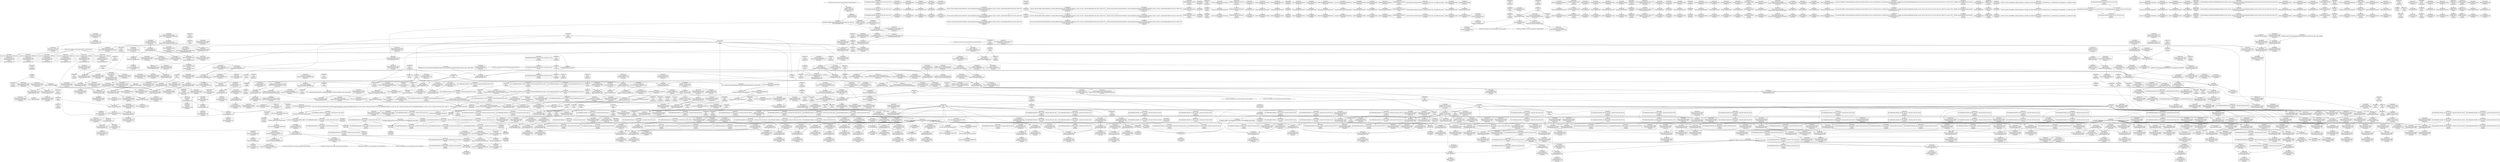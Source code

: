 digraph {
	CE0x4971ae0 [shape=record,shape=Mrecord,label="{CE0x4971ae0|selinux_inode_getsecurity:tmp49|security/selinux/hooks.c,3098|*SummSink*}"]
	CE0x4946030 [shape=record,shape=Mrecord,label="{CE0x4946030|i8*_getelementptr_inbounds_(_45_x_i8_,_45_x_i8_*_.str12,_i32_0,_i32_0)|*Constant*|*SummSink*}"]
	CE0x48ec7e0 [shape=record,shape=Mrecord,label="{CE0x48ec7e0|i64*_getelementptr_inbounds_(_2_x_i64_,_2_x_i64_*___llvm_gcov_ctr98,_i64_0,_i64_0)|*Constant*|*SummSink*}"]
	CE0x490ad80 [shape=record,shape=Mrecord,label="{CE0x490ad80|selinux_inode_getsecurity:tmp15|security/selinux/hooks.c,3087|*SummSink*}"]
	CE0x48d8c90 [shape=record,shape=Mrecord,label="{CE0x48d8c90|i64_0|*Constant*}"]
	CE0x49c9880 [shape=record,shape=Mrecord,label="{CE0x49c9880|GLOBAL:__llvm_gcov_global_state_pred145|Global_var:__llvm_gcov_global_state_pred145}"]
	CE0x49b5b30 [shape=record,shape=Mrecord,label="{CE0x49b5b30|cred_has_capability:tmp8|security/selinux/hooks.c,1575}"]
	CE0x4970200 [shape=record,shape=Mrecord,label="{CE0x4970200|selinux_inode_getsecurity:tmp46|security/selinux/hooks.c,3097|*SummSink*}"]
	CE0x4936fd0 [shape=record,shape=Mrecord,label="{CE0x4936fd0|selinux_inode_getsecurity:tmp18|security/selinux/hooks.c,3087|*SummSink*}"]
	CE0x496aa90 [shape=record,shape=Mrecord,label="{CE0x496aa90|selinux_inode_getsecurity:tmp43|security/selinux/hooks.c,3095|*SummSource*}"]
	CE0x4942d20 [shape=record,shape=Mrecord,label="{CE0x4942d20|selinux_capable:retval.0|*SummSource*}"]
	CE0x498e520 [shape=record,shape=Mrecord,label="{CE0x498e520|selinux_capable:tmp}"]
	CE0x48d4750 [shape=record,shape=Mrecord,label="{CE0x48d4750|_call_void_mcount()_#3|*SummSink*}"]
	CE0x48efbe0 [shape=record,shape=Mrecord,label="{CE0x48efbe0|selinux_capable:tmp2|security/selinux/hooks.c,2008|*SummSink*}"]
	CE0x4902bc0 [shape=record,shape=Mrecord,label="{CE0x4902bc0|cred_sid:tmp1}"]
	CE0x493c760 [shape=record,shape=Mrecord,label="{CE0x493c760|selinux_inode_getsecurity:call1|security/selinux/hooks.c,3087}"]
	CE0x4964ca0 [shape=record,shape=Mrecord,label="{CE0x4964ca0|selinux_inode_getsecurity:tmp34|security/selinux/hooks.c,3090}"]
	CE0x4939670 [shape=record,shape=Mrecord,label="{CE0x4939670|selinux_inode_getsecurity:call7|security/selinux/hooks.c,3087|*SummSource*}"]
	CE0x4941360 [shape=record,shape=Mrecord,label="{CE0x4941360|selinux_inode_getsecurity:tmp6|security/selinux/hooks.c,3075}"]
	CE0x49c0780 [shape=record,shape=Mrecord,label="{CE0x49c0780|i64**_getelementptr_inbounds_(_3_x_i64*_,_3_x_i64*_*___llvm_gcda_edge_table144,_i64_0,_i64_1)|*Constant*|*SummSource*}"]
	CE0x49c6090 [shape=record,shape=Mrecord,label="{CE0x49c6090|i64**_getelementptr_inbounds_(_3_x_i64*_,_3_x_i64*_*___llvm_gcda_edge_table144,_i64_0,_i64_0)|*Constant*}"]
	CE0x49a3de0 [shape=record,shape=Mrecord,label="{CE0x49a3de0|i64*_getelementptr_inbounds_(_21_x_i64_,_21_x_i64_*___llvm_gcov_ctr143,_i64_0,_i64_17)|*Constant*|*SummSink*}"]
	CE0x49315a0 [shape=record,shape=Mrecord,label="{CE0x49315a0|selinux_inode_getsecurity:call8|security/selinux/hooks.c,3087|*SummSink*}"]
	CE0x499b760 [shape=record,shape=Mrecord,label="{CE0x499b760|i64*_getelementptr_inbounds_(_21_x_i64_,_21_x_i64_*___llvm_gcov_ctr143,_i64_0,_i64_9)|*Constant*|*SummSource*}"]
	CE0x49bc2b0 [shape=record,shape=Mrecord,label="{CE0x49bc2b0|i64*_getelementptr_inbounds_(_21_x_i64_,_21_x_i64_*___llvm_gcov_ctr143,_i64_0,_i64_4)|*Constant*|*SummSource*}"]
	CE0x48d7f60 [shape=record,shape=Mrecord,label="{CE0x48d7f60|VOIDTB_TE_array:_GCR_.str63_private_unnamed_addr_constant_8_x_i8_c_selinux_00_,_align_1:_elem_0:default:}"]
	CE0x49a6130 [shape=record,shape=Mrecord,label="{CE0x49a6130|i64*_getelementptr_inbounds_(_21_x_i64_,_21_x_i64_*___llvm_gcov_ctr143,_i64_0,_i64_19)|*Constant*}"]
	CE0x495a7d0 [shape=record,shape=Mrecord,label="{CE0x495a7d0|selinux_inode_getsecurity:tmp31|security/selinux/hooks.c,3089}"]
	CE0x496ffb0 [shape=record,shape=Mrecord,label="{CE0x496ffb0|selinux_inode_getsecurity:tmp46|security/selinux/hooks.c,3097|*SummSource*}"]
	CE0x499f6c0 [shape=record,shape=Mrecord,label="{CE0x499f6c0|cred_has_capability:tmp15|security/selinux/hooks.c,1575}"]
	CE0x48f3840 [shape=record,shape=Mrecord,label="{CE0x48f3840|cred_sid:tmp5|security/selinux/hooks.c,196}"]
	CE0x49bb770 [shape=record,shape=Mrecord,label="{CE0x49bb770|__llvm_gcov_indirect_counter_increment:tmp2|*SummSink*}"]
	CE0x4930fb0 [shape=record,shape=Mrecord,label="{CE0x4930fb0|selinux_inode_getsecurity:call8|security/selinux/hooks.c,3087}"]
	CE0x49abdb0 [shape=record,shape=Mrecord,label="{CE0x49abdb0|avc_has_perm_noaudit:entry}"]
	CE0x4950b30 [shape=record,shape=Mrecord,label="{CE0x4950b30|selinux_capable:tmp8|security/selinux/hooks.c,2011}"]
	CE0x496eb60 [shape=record,shape=Mrecord,label="{CE0x496eb60|selinux_inode_getsecurity:tobool15|security/selinux/hooks.c,3094|*SummSink*}"]
	CE0x4989b80 [shape=record,shape=Mrecord,label="{CE0x4989b80|i64*_getelementptr_inbounds_(_21_x_i64_,_21_x_i64_*___llvm_gcov_ctr143,_i64_0,_i64_4)|*Constant*|*SummSink*}"]
	CE0x49b0f70 [shape=record,shape=Mrecord,label="{CE0x49b0f70|cred_has_capability:call8|security/selinux/hooks.c,1581|*SummSink*}"]
	CE0x4977e50 [shape=record,shape=Mrecord,label="{CE0x4977e50|selinux_inode_getsecurity:retval.0}"]
	CE0x49788e0 [shape=record,shape=Mrecord,label="{CE0x49788e0|selinux_inode_getsecurity:tmp57|security/selinux/hooks.c,3104|*SummSource*}"]
	CE0x498b300 [shape=record,shape=Mrecord,label="{CE0x498b300|avc_audit:ssid|Function::avc_audit&Arg::ssid::}"]
	CE0x48f3710 [shape=record,shape=Mrecord,label="{CE0x48f3710|cred_sid:tmp4|*LoadInst*|security/selinux/hooks.c,196|*SummSink*}"]
	CE0x48ba8b0 [shape=record,shape=Mrecord,label="{CE0x48ba8b0|selinux_inode_getsecurity:tmp|*SummSource*}"]
	CE0x48cb680 [shape=record,shape=Mrecord,label="{CE0x48cb680|selinux_inode_getsecurity:size|security/selinux/hooks.c, 3070|*SummSource*}"]
	CE0x496ee50 [shape=record,shape=Mrecord,label="{CE0x496ee50|i64_20|*Constant*|*SummSource*}"]
	CE0x499c6e0 [shape=record,shape=Mrecord,label="{CE0x499c6e0|cred_has_capability:tmp16|security/selinux/hooks.c,1576|*SummSink*}"]
	CE0x49368d0 [shape=record,shape=Mrecord,label="{CE0x49368d0|selinux_inode_getsecurity:tmp17|security/selinux/hooks.c,3087}"]
	CE0x49afe70 [shape=record,shape=Mrecord,label="{CE0x49afe70|cred_has_capability:tmp20|security/selinux/hooks.c,1580|*SummSource*}"]
	CE0x48eaef0 [shape=record,shape=Mrecord,label="{CE0x48eaef0|selinux_capable:tmp9|security/selinux/hooks.c,2011}"]
	CE0x495abb0 [shape=record,shape=Mrecord,label="{CE0x495abb0|selinux_inode_getsecurity:tmp31|security/selinux/hooks.c,3089|*SummSink*}"]
	CE0x48f18c0 [shape=record,shape=Mrecord,label="{CE0x48f18c0|cred_has_capability:do.body4|*SummSource*}"]
	CE0x49aff80 [shape=record,shape=Mrecord,label="{CE0x49aff80|cred_has_capability:tmp20|security/selinux/hooks.c,1580|*SummSink*}"]
	CE0x49ae800 [shape=record,shape=Mrecord,label="{CE0x49ae800|cred_has_capability:cmp|security/selinux/hooks.c,1580}"]
	CE0x48d7ca0 [shape=record,shape=Mrecord,label="{CE0x48d7ca0|selinux_capable:bb|*SummSink*}"]
	CE0x49aa0c0 [shape=record,shape=Mrecord,label="{CE0x49aa0c0|cred_has_capability:tmp|*SummSource*}"]
	"CONST[source:0(mediator),value:2(dynamic)][purpose:{object}][SnkIdx:5]"
	CE0x4972af0 [shape=record,shape=Mrecord,label="{CE0x4972af0|selinux_inode_getsecurity:tmp51|security/selinux/hooks.c,3098}"]
	CE0x4905d60 [shape=record,shape=Mrecord,label="{CE0x4905d60|_call_void_mcount()_#3|*SummSource*}"]
	CE0x49324c0 [shape=record,shape=Mrecord,label="{CE0x49324c0|GLOBAL:init_user_ns|Global_var:init_user_ns}"]
	CE0x48ec160 [shape=record,shape=Mrecord,label="{CE0x48ec160|__llvm_gcov_indirect_counter_increment:tmp}"]
	CE0x496be80 [shape=record,shape=Mrecord,label="{CE0x496be80|i64_20|*Constant*}"]
	CE0x49a88c0 [shape=record,shape=Mrecord,label="{CE0x49a88c0|i64*_getelementptr_inbounds_(_21_x_i64_,_21_x_i64_*___llvm_gcov_ctr143,_i64_0,_i64_20)|*Constant*|*SummSink*}"]
	CE0x49b3590 [shape=record,shape=Mrecord,label="{CE0x49b3590|avc_audit:result|Function::avc_audit&Arg::result::}"]
	CE0x48f3fa0 [shape=record,shape=Mrecord,label="{CE0x48f3fa0|cred_has_capability:tmp6|security/selinux/hooks.c,1574|*SummSource*}"]
	"CONST[source:0(mediator),value:0(static)][purpose:{operation}][SnkIdx:3]"
	CE0x48d69f0 [shape=record,shape=Mrecord,label="{CE0x48d69f0|i64_1|*Constant*}"]
	CE0x49695f0 [shape=record,shape=Mrecord,label="{CE0x49695f0|cred_has_capability:tmp10|security/selinux/hooks.c,1575}"]
	CE0x4930b40 [shape=record,shape=Mrecord,label="{CE0x4930b40|selinux_inode_getsecurity:tmp3|security/selinux/hooks.c,3073|*SummSink*}"]
	CE0x49bd360 [shape=record,shape=Mrecord,label="{CE0x49bd360|cred_has_capability:tmp2|security/selinux/hooks.c,1567|*SummSink*}"]
	CE0x49b8a30 [shape=record,shape=Mrecord,label="{CE0x49b8a30|_call_void___llvm_gcov_indirect_counter_increment(i32*___llvm_gcov_global_state_pred145,_i64**_getelementptr_inbounds_(_3_x_i64*_,_3_x_i64*_*___llvm_gcda_edge_table144,_i64_0,_i64_0)),_!dbg_!27734|security/selinux/hooks.c,1574}"]
	CE0x496dee0 [shape=record,shape=Mrecord,label="{CE0x496dee0|GLOBAL:security_sid_to_context|*Constant*|*SummSink*}"]
	CE0x494f5b0 [shape=record,shape=Mrecord,label="{CE0x494f5b0|get_current:bb|*SummSink*}"]
	CE0x4909a20 [shape=record,shape=Mrecord,label="{CE0x4909a20|i64_6|*Constant*|*SummSink*}"]
	CE0x49ad040 [shape=record,shape=Mrecord,label="{CE0x49ad040|avc_has_perm_noaudit:requested|Function::avc_has_perm_noaudit&Arg::requested::|*SummSource*}"]
	CE0x496c940 [shape=record,shape=Mrecord,label="{CE0x496c940|selinux_inode_getsecurity:tmp41|security/selinux/hooks.c,3094|*SummSink*}"]
	CE0x49505c0 [shape=record,shape=Mrecord,label="{CE0x49505c0|i64*_getelementptr_inbounds_(_6_x_i64_,_6_x_i64_*___llvm_gcov_ctr142,_i64_0,_i64_4)|*Constant*|*SummSource*}"]
	CE0x4909c20 [shape=record,shape=Mrecord,label="{CE0x4909c20|selinux_inode_getsecurity:tmp12|security/selinux/hooks.c,3087|*SummSource*}"]
	CE0x49b8730 [shape=record,shape=Mrecord,label="{CE0x49b8730|__llvm_gcov_indirect_counter_increment:tmp3}"]
	CE0x499dd30 [shape=record,shape=Mrecord,label="{CE0x499dd30|cred_has_capability:call7|security/selinux/hooks.c,1579|*SummSource*}"]
	CE0x495c570 [shape=record,shape=Mrecord,label="{CE0x495c570|i32_3|*Constant*|*SummSource*}"]
	CE0x48dde10 [shape=record,shape=Mrecord,label="{CE0x48dde10|i64_2|*Constant*|*SummSink*}"]
	CE0x49ab7b0 [shape=record,shape=Mrecord,label="{CE0x49ab7b0|cred_has_capability:tmp9|security/selinux/hooks.c,1575|*SummSource*}"]
	CE0x4934110 [shape=record,shape=Mrecord,label="{CE0x4934110|selinux_inode_getsecurity:tobool9|security/selinux/hooks.c,3089|*SummSource*}"]
	CE0x4966eb0 [shape=record,shape=Mrecord,label="{CE0x4966eb0|i64_18|*Constant*|*SummSink*}"]
	CE0x49458c0 [shape=record,shape=Mrecord,label="{CE0x49458c0|i32_3087|*Constant*|*SummSink*}"]
	CE0x4935bf0 [shape=record,shape=Mrecord,label="{CE0x4935bf0|selinux_inode_getsecurity:tobool3|security/selinux/hooks.c,3087|*SummSource*}"]
	CE0x4968100 [shape=record,shape=Mrecord,label="{CE0x4968100|i64_17|*Constant*|*SummSource*}"]
	CE0x49aa590 [shape=record,shape=Mrecord,label="{CE0x49aa590|__llvm_gcov_indirect_counter_increment:counters|Function::__llvm_gcov_indirect_counter_increment&Arg::counters::}"]
	CE0x49c90a0 [shape=record,shape=Mrecord,label="{CE0x49c90a0|_ret_void|*SummSink*}"]
	CE0x490a9a0 [shape=record,shape=Mrecord,label="{CE0x490a9a0|selinux_inode_getsecurity:tmp15|security/selinux/hooks.c,3087}"]
	CE0x493c0a0 [shape=record,shape=Mrecord,label="{CE0x493c0a0|selinux_inode_getsecurity:tmp11|security/selinux/hooks.c,3087}"]
	CE0x4949900 [shape=record,shape=Mrecord,label="{CE0x4949900|selinux_inode_getsecurity:tmp26|security/selinux/hooks.c,3087}"]
	CE0x49b8c60 [shape=record,shape=Mrecord,label="{CE0x49b8c60|cred_has_capability:tmp5|security/selinux/hooks.c,1570|*SummSink*}"]
	CE0x49aa830 [shape=record,shape=Mrecord,label="{CE0x49aa830|__llvm_gcov_indirect_counter_increment:exit}"]
	CE0x4940d30 [shape=record,shape=Mrecord,label="{CE0x4940d30|GLOBAL:__llvm_gcov_ctr242|Global_var:__llvm_gcov_ctr242}"]
	CE0x496a370 [shape=record,shape=Mrecord,label="{CE0x496a370|GLOBAL:security_sid_to_context_force|*Constant*}"]
	CE0x48c2e90 [shape=record,shape=Mrecord,label="{CE0x48c2e90|cred_has_capability:u|security/selinux/hooks.c,1563|*SummSink*}"]
	CE0x490a3b0 [shape=record,shape=Mrecord,label="{CE0x490a3b0|selinux_inode_getsecurity:tmp14|security/selinux/hooks.c,3087}"]
	CE0x4976d60 [shape=record,shape=Mrecord,label="{CE0x4976d60|selinux_inode_getsecurity:tmp56|security/selinux/hooks.c,3103|*SummSource*}"]
	CE0x49c5790 [shape=record,shape=Mrecord,label="{CE0x49c5790|__llvm_gcov_indirect_counter_increment:counters|Function::__llvm_gcov_indirect_counter_increment&Arg::counters::|*SummSink*}"]
	CE0x49a1700 [shape=record,shape=Mrecord,label="{CE0x49a1700|i64_16|*Constant*}"]
	CE0x495cca0 [shape=record,shape=Mrecord,label="{CE0x495cca0|selinux_inode_getsecurity:sid|security/selinux/hooks.c,3090|*SummSource*}"]
	CE0x498d170 [shape=record,shape=Mrecord,label="{CE0x498d170|_call_void_mcount()_#3}"]
	CE0x48cabd0 [shape=record,shape=Mrecord,label="{CE0x48cabd0|get_current:tmp1}"]
	CE0x48b73f0 [shape=record,shape=Mrecord,label="{CE0x48b73f0|selinux_inode_getsecurity:out_nofree|*SummSource*}"]
	CE0x48df400 [shape=record,shape=Mrecord,label="{CE0x48df400|selinux_inode_getsecurity:tmp1|*SummSink*}"]
	CE0x4957d30 [shape=record,shape=Mrecord,label="{CE0x4957d30|cred_sid:sid|security/selinux/hooks.c,197|*SummSink*}"]
	CE0x4909b20 [shape=record,shape=Mrecord,label="{CE0x4909b20|selinux_inode_getsecurity:tmp12|security/selinux/hooks.c,3087}"]
	CE0x496a720 [shape=record,shape=Mrecord,label="{CE0x496a720|GLOBAL:security_sid_to_context_force|*Constant*|*SummSink*}"]
	CE0x4943f40 [shape=record,shape=Mrecord,label="{CE0x4943f40|selinux_inode_getsecurity:call|security/selinux/hooks.c,3075}"]
	CE0x496f140 [shape=record,shape=Mrecord,label="{CE0x496f140|i64_21|*Constant*|*SummSink*}"]
	CE0x4950550 [shape=record,shape=Mrecord,label="{CE0x4950550|i64*_getelementptr_inbounds_(_6_x_i64_,_6_x_i64_*___llvm_gcov_ctr142,_i64_0,_i64_4)|*Constant*}"]
	CE0x49ac550 [shape=record,shape=Mrecord,label="{CE0x49ac550|avc_has_perm_noaudit:ssid|Function::avc_has_perm_noaudit&Arg::ssid::|*SummSink*}"]
	CE0x49a1bf0 [shape=record,shape=Mrecord,label="{CE0x49a1bf0|i64_16|*Constant*|*SummSink*}"]
	CE0x48ecb30 [shape=record,shape=Mrecord,label="{CE0x48ecb30|selinux_inode_getsecurity:do.body|*SummSink*}"]
	CE0x498c7a0 [shape=record,shape=Mrecord,label="{CE0x498c7a0|cred_sid:entry}"]
	CE0x48f2190 [shape=record,shape=Mrecord,label="{CE0x48f2190|cred_sid:security|security/selinux/hooks.c,196|*SummSource*}"]
	CE0x48dc540 [shape=record,shape=Mrecord,label="{CE0x48dc540|selinux_inode_getsecurity:return|*SummSource*}"]
	CE0x498da80 [shape=record,shape=Mrecord,label="{CE0x498da80|selinux_capable:tobool|security/selinux/hooks.c,2008|*SummSink*}"]
	CE0x4931350 [shape=record,shape=Mrecord,label="{CE0x4931350|selinux_inode_getsecurity:call8|security/selinux/hooks.c,3087|*SummSource*}"]
	CE0x49bedb0 [shape=record,shape=Mrecord,label="{CE0x49bedb0|cred_has_capability:do.end|*SummSink*}"]
	CE0x499e120 [shape=record,shape=Mrecord,label="{CE0x499e120|cred_has_capability:tmp12|security/selinux/hooks.c,1575}"]
	CE0x49b40a0 [shape=record,shape=Mrecord,label="{CE0x49b40a0|cred_has_capability:tobool|security/selinux/hooks.c,1582|*SummSink*}"]
	CE0x49a36d0 [shape=record,shape=Mrecord,label="{CE0x49a36d0|i64*_getelementptr_inbounds_(_21_x_i64_,_21_x_i64_*___llvm_gcov_ctr143,_i64_0,_i64_17)|*Constant*}"]
	CE0x49ad390 [shape=record,shape=Mrecord,label="{CE0x49ad390|avc_has_perm_noaudit:requested|Function::avc_has_perm_noaudit&Arg::requested::|*SummSink*}"]
	CE0x48dfd30 [shape=record,shape=Mrecord,label="{CE0x48dfd30|selinux_inode_getsecurity:land.lhs.true4}"]
	CE0x496e210 [shape=record,shape=Mrecord,label="{CE0x496e210|selinux_inode_getsecurity:error.0|*SummSink*}"]
	CE0x49b6a20 [shape=record,shape=Mrecord,label="{CE0x49b6a20|cred_has_capability:tmp3|security/selinux/hooks.c,1567}"]
	CE0x49b28f0 [shape=record,shape=Mrecord,label="{CE0x49b28f0|avc_audit:tsid|Function::avc_audit&Arg::tsid::|*SummSink*}"]
	CE0x49483d0 [shape=record,shape=Mrecord,label="{CE0x49483d0|selinux_inode_getsecurity:tmp24|security/selinux/hooks.c,3087|*SummSink*}"]
	CE0x49b6d50 [shape=record,shape=Mrecord,label="{CE0x49b6d50|_call_void___llvm_gcov_indirect_counter_increment(i32*___llvm_gcov_global_state_pred145,_i64**_getelementptr_inbounds_(_3_x_i64*_,_3_x_i64*_*___llvm_gcda_edge_table144,_i64_0,_i64_2)),_!dbg_!27732|security/selinux/hooks.c,1570|*SummSource*}"]
	CE0x4903660 [shape=record,shape=Mrecord,label="{CE0x4903660|i64_1|*Constant*|*SummSink*}"]
	CE0x498d410 [shape=record,shape=Mrecord,label="{CE0x498d410|__llvm_gcov_indirect_counter_increment:entry|*SummSource*}"]
	CE0x49b3940 [shape=record,shape=Mrecord,label="{CE0x49b3940|avc_audit:a|Function::avc_audit&Arg::a::}"]
	CE0x49ad970 [shape=record,shape=Mrecord,label="{CE0x49ad970|avc_has_perm_noaudit:flags|Function::avc_has_perm_noaudit&Arg::flags::|*SummSource*}"]
	CE0x49768a0 [shape=record,shape=Mrecord,label="{CE0x49768a0|i64*_getelementptr_inbounds_(_26_x_i64_,_26_x_i64_*___llvm_gcov_ctr242,_i64_0,_i64_24)|*Constant*|*SummSource*}"]
	CE0x48cb810 [shape=record,shape=Mrecord,label="{CE0x48cb810|selinux_inode_getsecurity:if.end6|*SummSink*}"]
	CE0x4940510 [shape=record,shape=Mrecord,label="{CE0x4940510|i64*_getelementptr_inbounds_(_26_x_i64_,_26_x_i64_*___llvm_gcov_ctr242,_i64_0,_i64_4)|*Constant*}"]
	CE0x4937540 [shape=record,shape=Mrecord,label="{CE0x4937540|i64*_getelementptr_inbounds_(_26_x_i64_,_26_x_i64_*___llvm_gcov_ctr242,_i64_0,_i64_16)|*Constant*|*SummSource*}"]
	CE0x499c670 [shape=record,shape=Mrecord,label="{CE0x499c670|cred_has_capability:tmp16|security/selinux/hooks.c,1576|*SummSource*}"]
	CE0x48d5940 [shape=record,shape=Mrecord,label="{CE0x48d5940|GLOBAL:current_task|Global_var:current_task|*SummSource*}"]
	CE0x496c780 [shape=record,shape=Mrecord,label="{CE0x496c780|selinux_inode_getsecurity:tmp41|security/selinux/hooks.c,3094|*SummSource*}"]
	CE0x4977f50 [shape=record,shape=Mrecord,label="{CE0x4977f50|selinux_inode_getsecurity:retval.0|*SummSink*}"]
	CE0x4937640 [shape=record,shape=Mrecord,label="{CE0x4937640|i64*_getelementptr_inbounds_(_26_x_i64_,_26_x_i64_*___llvm_gcov_ctr242,_i64_0,_i64_16)|*Constant*|*SummSink*}"]
	CE0x49b5ba0 [shape=record,shape=Mrecord,label="{CE0x49b5ba0|cred_has_capability:tmp8|security/selinux/hooks.c,1575|*SummSource*}"]
	CE0x4948d30 [shape=record,shape=Mrecord,label="{CE0x4948d30|i8_1|*Constant*|*SummSource*}"]
	CE0x48e54a0 [shape=record,shape=Mrecord,label="{CE0x48e54a0|selinux_capable:audit|Function::selinux_capable&Arg::audit::|*SummSource*}"]
	CE0x4974150 [shape=record,shape=Mrecord,label="{CE0x4974150|i64*_getelementptr_inbounds_(_26_x_i64_,_26_x_i64_*___llvm_gcov_ctr242,_i64_0,_i64_23)|*Constant*|*SummSink*}"]
	CE0x49cb370 [shape=record,shape=Mrecord,label="{CE0x49cb370|cred_has_capability:sw.bb2|*SummSink*}"]
	CE0x49773d0 [shape=record,shape=Mrecord,label="{CE0x49773d0|selinux_inode_getsecurity:tmp56|security/selinux/hooks.c,3103|*SummSink*}"]
	CE0x48cb9d0 [shape=record,shape=Mrecord,label="{CE0x48cb9d0|selinux_inode_getsecurity:if.then5|*SummSink*}"]
	CE0x49b71d0 [shape=record,shape=Mrecord,label="{CE0x49b71d0|COLLAPSED:_GCMRE___llvm_gcov_ctr143_internal_global_21_x_i64_zeroinitializer:_elem_0:default:}"]
	CE0x4944f30 [shape=record,shape=Mrecord,label="{CE0x4944f30|GLOBAL:lockdep_rcu_suspicious|*Constant*|*SummSource*}"]
	CE0x49128b0 [shape=record,shape=Mrecord,label="{CE0x49128b0|cred_has_capability:type|security/selinux/hooks.c,1562|*SummSource*}"]
	CE0x495d690 [shape=record,shape=Mrecord,label="{CE0x495d690|selinux_inode_getsecurity:call11|security/selinux/hooks.c,3090}"]
	CE0x493cf00 [shape=record,shape=Mrecord,label="{CE0x493cf00|selinux_inode_getsecurity:tobool2|security/selinux/hooks.c,3087|*SummSource*}"]
	CE0x49bb440 [shape=record,shape=Mrecord,label="{CE0x49bb440|__llvm_gcov_indirect_counter_increment:tmp2}"]
	CE0x4954d70 [shape=record,shape=Mrecord,label="{CE0x4954d70|%struct.task_struct*_(%struct.task_struct**)*_asm_movq_%gs:$_1:P_,$0_,_r,im,_dirflag_,_fpsr_,_flags_}"]
	CE0x4976360 [shape=record,shape=Mrecord,label="{CE0x4976360|selinux_inode_getsecurity:tmp55|security/selinux/hooks.c,3103}"]
	CE0x48df650 [shape=record,shape=Mrecord,label="{CE0x48df650|selinux_inode_getsecurity:if.end}"]
	CE0x49ad7d0 [shape=record,shape=Mrecord,label="{CE0x49ad7d0|avc_has_perm_noaudit:flags|Function::avc_has_perm_noaudit&Arg::flags::}"]
	CE0x5c1d8d0 [shape=record,shape=Mrecord,label="{CE0x5c1d8d0|selinux_inode_getsecurity:i_security|security/selinux/hooks.c,3073|*SummSink*}"]
	CE0x493b060 [shape=record,shape=Mrecord,label="{CE0x493b060|selinux_inode_getsecurity:cred|security/selinux/hooks.c,3087|*SummSink*}"]
	CE0x48bf370 [shape=record,shape=Mrecord,label="{CE0x48bf370|selinux_inode_getsecurity:inode|Function::selinux_inode_getsecurity&Arg::inode::|*SummSink*}"]
	CE0x498d840 [shape=record,shape=Mrecord,label="{CE0x498d840|cred_has_capability:sw.default}"]
	CE0x499d950 [shape=record,shape=Mrecord,label="{CE0x499d950|cred_has_capability:sclass.0|*SummSource*}"]
	CE0x48f4640 [shape=record,shape=Mrecord,label="{CE0x48f4640|selinux_inode_getsecurity:land.lhs.true|*SummSource*}"]
	CE0x48ef1c0 [shape=record,shape=Mrecord,label="{CE0x48ef1c0|cred_sid:tmp3}"]
	CE0x499d340 [shape=record,shape=Mrecord,label="{CE0x499d340|GLOBAL:avc_has_perm_noaudit|*Constant*}"]
	CE0x49bf8e0 [shape=record,shape=Mrecord,label="{CE0x49bf8e0|cred_has_capability:call|security/selinux/hooks.c,1558|*SummSource*}"]
	CE0x4931f00 [shape=record,shape=Mrecord,label="{CE0x4931f00|selinux_capable:entry|*SummSource*}"]
	CE0x4971c40 [shape=record,shape=Mrecord,label="{CE0x4971c40|selinux_inode_getsecurity:tmp50|security/selinux/hooks.c,3098}"]
	CE0x48ddf70 [shape=record,shape=Mrecord,label="{CE0x48ddf70|i64_0|*Constant*}"]
	CE0x4976960 [shape=record,shape=Mrecord,label="{CE0x4976960|i64*_getelementptr_inbounds_(_26_x_i64_,_26_x_i64_*___llvm_gcov_ctr242,_i64_0,_i64_24)|*Constant*|*SummSink*}"]
	CE0x49aeae0 [shape=record,shape=Mrecord,label="{CE0x49aeae0|cred_has_capability:cmp|security/selinux/hooks.c,1580|*SummSink*}"]
	CE0x496dd20 [shape=record,shape=Mrecord,label="{CE0x496dd20|GLOBAL:security_sid_to_context|*Constant*|*SummSource*}"]
	CE0x48d3da0 [shape=record,shape=Mrecord,label="{CE0x48d3da0|cred_has_capability:if.end}"]
	CE0x49c8820 [shape=record,shape=Mrecord,label="{CE0x49c8820|GLOBAL:__llvm_gcov_global_state_pred145|Global_var:__llvm_gcov_global_state_pred145|*SummSink*}"]
	CE0x49af910 [shape=record,shape=Mrecord,label="{CE0x49af910|cred_has_capability:tmp19|security/selinux/hooks.c,1580|*SummSink*}"]
	CE0x48b7710 [shape=record,shape=Mrecord,label="{CE0x48b7710|selinux_inode_getsecurity:do.end}"]
	CE0x4952b20 [shape=record,shape=Mrecord,label="{CE0x4952b20|cred_has_capability:sw.epilog|*SummSource*}"]
	CE0x5c1d9d0 [shape=record,shape=Mrecord,label="{CE0x5c1d9d0|selinux_inode_getsecurity:i_security|security/selinux/hooks.c,3073|*SummSource*}"]
	CE0x495b7e0 [shape=record,shape=Mrecord,label="{CE0x495b7e0|i64*_getelementptr_inbounds_(_26_x_i64_,_26_x_i64_*___llvm_gcov_ctr242,_i64_0,_i64_15)|*Constant*|*SummSource*}"]
	CE0x48d6df0 [shape=record,shape=Mrecord,label="{CE0x48d6df0|selinux_inode_getsecurity:alloc|Function::selinux_inode_getsecurity&Arg::alloc::|*SummSink*}"]
	CE0x495e860 [shape=record,shape=Mrecord,label="{CE0x495e860|28:_i32,_:_CRE_28,32_|*MultipleSource*|*LoadInst*|security/selinux/hooks.c,3073|security/selinux/hooks.c,3090|security/selinux/hooks.c,3073}"]
	CE0x49be1e0 [shape=record,shape=Mrecord,label="{CE0x49be1e0|GLOBAL:printk|*Constant*|*SummSink*}"]
	CE0x49c49c0 [shape=record,shape=Mrecord,label="{CE0x49c49c0|i64*_null|*Constant*}"]
	CE0x49acec0 [shape=record,shape=Mrecord,label="{CE0x49acec0|avc_has_perm_noaudit:requested|Function::avc_has_perm_noaudit&Arg::requested::}"]
	CE0x495b270 [shape=record,shape=Mrecord,label="{CE0x495b270|i64*_getelementptr_inbounds_(_26_x_i64_,_26_x_i64_*___llvm_gcov_ctr242,_i64_0,_i64_15)|*Constant*}"]
	CE0x4933250 [shape=record,shape=Mrecord,label="{CE0x4933250|cred_has_capability:cred|Function::cred_has_capability&Arg::cred::|*SummSource*}"]
	CE0x498e2e0 [shape=record,shape=Mrecord,label="{CE0x498e2e0|selinux_capable:tmp|*SummSink*}"]
	CE0x4903870 [shape=record,shape=Mrecord,label="{CE0x4903870|i32_1|*Constant*}"]
	CE0x499dc60 [shape=record,shape=Mrecord,label="{CE0x499dc60|cred_has_capability:call7|security/selinux/hooks.c,1579}"]
	CE0x4930960 [shape=record,shape=Mrecord,label="{CE0x4930960|selinux_inode_getsecurity:tmp3|security/selinux/hooks.c,3073}"]
	CE0x496a560 [shape=record,shape=Mrecord,label="{CE0x496a560|GLOBAL:security_sid_to_context_force|*Constant*|*SummSource*}"]
	CE0x5c531d0 [shape=record,shape=Mrecord,label="{CE0x5c531d0|selinux_inode_getsecurity:do.end|*SummSink*}"]
	CE0x4969c30 [shape=record,shape=Mrecord,label="{CE0x4969c30|selinux_inode_getsecurity:tmp35|security/selinux/hooks.c,3093|*SummSource*}"]
	CE0x48d82e0 [shape=record,shape=Mrecord,label="{CE0x48d82e0|selinux_inode_getsecurity:tobool|security/selinux/hooks.c,3075|*SummSource*}"]
	CE0x4978d00 [shape=record,shape=Mrecord,label="{CE0x4978d00|selinux_inode_getsecurity:tmp58|security/selinux/hooks.c,3104}"]
	CE0x499d7a0 [shape=record,shape=Mrecord,label="{CE0x499d7a0|i16_47|*Constant*|*SummSource*}"]
	CE0x4975b10 [shape=record,shape=Mrecord,label="{CE0x4975b10|_call_void_kfree(i8*_%tmp54)_#10,_!dbg_!27776|security/selinux/hooks.c,3101|*SummSource*}"]
	CE0x499f460 [shape=record,shape=Mrecord,label="{CE0x499f460|i64*_getelementptr_inbounds_(_21_x_i64_,_21_x_i64_*___llvm_gcov_ctr143,_i64_0,_i64_11)|*Constant*|*SummSink*}"]
	CE0x4946a50 [shape=record,shape=Mrecord,label="{CE0x4946a50|selinux_inode_getsecurity:tmp21|security/selinux/hooks.c,3087}"]
	CE0x49a66d0 [shape=record,shape=Mrecord,label="{CE0x49a66d0|i64*_getelementptr_inbounds_(_21_x_i64_,_21_x_i64_*___llvm_gcov_ctr143,_i64_0,_i64_19)|*Constant*|*SummSource*}"]
	CE0x4939040 [shape=record,shape=Mrecord,label="{CE0x4939040|selinux_capable:tmp4|security/selinux/hooks.c,2008|*SummSink*}"]
	CE0x49564c0 [shape=record,shape=Mrecord,label="{CE0x49564c0|i8_3|*Constant*|*SummSource*}"]
	CE0x4957920 [shape=record,shape=Mrecord,label="{CE0x4957920|cred_sid:cred|Function::cred_sid&Arg::cred::|*SummSource*}"]
	CE0x498ecb0 [shape=record,shape=Mrecord,label="{CE0x498ecb0|cred_has_capability:shl|security/selinux/hooks.c,1559|*SummSource*}"]
	CE0x498d3a0 [shape=record,shape=Mrecord,label="{CE0x498d3a0|__llvm_gcov_indirect_counter_increment:entry}"]
	CE0x49519f0 [shape=record,shape=Mrecord,label="{CE0x49519f0|selinux_capable:return}"]
	CE0x493d760 [shape=record,shape=Mrecord,label="{CE0x493d760|selinux_inode_getsecurity:tmp8|security/selinux/hooks.c,3076|*SummSink*}"]
	CE0x49a21a0 [shape=record,shape=Mrecord,label="{CE0x49a21a0|cred_has_capability:tmp23|security/selinux/hooks.c,1582}"]
	CE0x49a98a0 [shape=record,shape=Mrecord,label="{CE0x49a98a0|i64*_getelementptr_inbounds_(_2_x_i64_,_2_x_i64_*___llvm_gcov_ctr131,_i64_0,_i64_0)|*Constant*|*SummSource*}"]
	CE0x48eb490 [shape=record,shape=Mrecord,label="{CE0x48eb490|selinux_capable:call1|security/selinux/hooks.c,2011}"]
	CE0x4946b30 [shape=record,shape=Mrecord,label="{CE0x4946b30|selinux_inode_getsecurity:tmp21|security/selinux/hooks.c,3087|*SummSink*}"]
	CE0x48c6600 [shape=record,shape=Mrecord,label="{CE0x48c6600|get_current:tmp4|./arch/x86/include/asm/current.h,14|*SummSource*}"]
	CE0x49ab6c0 [shape=record,shape=Mrecord,label="{CE0x49ab6c0|cred_has_capability:tmp9|security/selinux/hooks.c,1575}"]
	CE0x493a400 [shape=record,shape=Mrecord,label="{CE0x493a400|get_current:entry|*SummSink*}"]
	CE0x48e00f0 [shape=record,shape=Mrecord,label="{CE0x48e00f0|selinux_inode_getsecurity:if.else|*SummSink*}"]
	CE0x4934d50 [shape=record,shape=Mrecord,label="{CE0x4934d50|GLOBAL:selinux_inode_getsecurity.__warned|Global_var:selinux_inode_getsecurity.__warned|*SummSink*}"]
	CE0x49433b0 [shape=record,shape=Mrecord,label="{CE0x49433b0|i32_33|*Constant*}"]
	CE0x4935e30 [shape=record,shape=Mrecord,label="{CE0x4935e30|i64_7|*Constant*}"]
	CE0x496a1f0 [shape=record,shape=Mrecord,label="{CE0x496a1f0|selinux_inode_getsecurity:call11|security/selinux/hooks.c,3090|*SummSink*}"]
	CE0x49b52a0 [shape=record,shape=Mrecord,label="{CE0x49b52a0|cred_has_capability:tmp4|security/selinux/hooks.c,1570}"]
	CE0x49670b0 [shape=record,shape=Mrecord,label="{CE0x49670b0|selinux_inode_getsecurity:tmp38|security/selinux/hooks.c,3094|*SummSource*}"]
	CE0x4957a60 [shape=record,shape=Mrecord,label="{CE0x4957a60|_ret_i32_%tmp6,_!dbg_!27716|security/selinux/hooks.c,197}"]
	CE0x48edd30 [shape=record,shape=Mrecord,label="{CE0x48edd30|selinux_inode_getsecurity:context|security/selinux/hooks.c, 3072|*SummSink*}"]
	CE0x48c6a80 [shape=record,shape=Mrecord,label="{CE0x48c6a80|i32_0|*Constant*|*SummSource*}"]
	CE0x4972d20 [shape=record,shape=Mrecord,label="{CE0x4972d20|selinux_inode_getsecurity:tmp51|security/selinux/hooks.c,3098|*SummSink*}"]
	CE0x4974320 [shape=record,shape=Mrecord,label="{CE0x4974320|selinux_inode_getsecurity:tmp53|security/selinux/hooks.c,3101}"]
	CE0x4951af0 [shape=record,shape=Mrecord,label="{CE0x4951af0|selinux_capable:return|*SummSource*}"]
	CE0x4915850 [shape=record,shape=Mrecord,label="{CE0x4915850|COLLAPSED:_GCMRE___llvm_gcov_ctr131_internal_global_2_x_i64_zeroinitializer:_elem_0:default:}"]
	CE0x49b4760 [shape=record,shape=Mrecord,label="{CE0x49b4760|__llvm_gcov_indirect_counter_increment:tmp5|*SummSink*}"]
	CE0x4940ef0 [shape=record,shape=Mrecord,label="{CE0x4940ef0|GLOBAL:__llvm_gcov_ctr242|Global_var:__llvm_gcov_ctr242|*SummSource*}"]
	CE0x4930e30 [shape=record,shape=Mrecord,label="{CE0x4930e30|selinux_inode_getsecurity:tmp27|security/selinux/hooks.c,3087|*SummSource*}"]
	CE0x49429e0 [shape=record,shape=Mrecord,label="{CE0x49429e0|selinux_capable:retval.0}"]
	CE0x49bba00 [shape=record,shape=Mrecord,label="{CE0x49bba00|cred_has_capability:tmp1|*SummSource*}"]
	CE0x4972b60 [shape=record,shape=Mrecord,label="{CE0x4972b60|selinux_inode_getsecurity:tmp51|security/selinux/hooks.c,3098|*SummSource*}"]
	CE0x49c6380 [shape=record,shape=Mrecord,label="{CE0x49c6380|i64**_getelementptr_inbounds_(_3_x_i64*_,_3_x_i64*_*___llvm_gcda_edge_table144,_i64_0,_i64_0)|*Constant*|*SummSink*}"]
	CE0x4957870 [shape=record,shape=Mrecord,label="{CE0x4957870|0:_i32,_4:_i32,_8:_i32,_12:_i32,_:_CMRE_0,4_|*MultipleSource*|security/selinux/hooks.c,196|security/selinux/hooks.c,197|*LoadInst*|security/selinux/hooks.c,196}"]
	CE0x48dfe30 [shape=record,shape=Mrecord,label="{CE0x48dfe30|selinux_inode_getsecurity:land.lhs.true4|*SummSink*}"]
	CE0x49cc120 [shape=record,shape=Mrecord,label="{CE0x49cc120|i64**_getelementptr_inbounds_(_3_x_i64*_,_3_x_i64*_*___llvm_gcda_edge_table144,_i64_0,_i64_0)|*Constant*|*SummSource*}"]
	CE0x48cb2d0 [shape=record,shape=Mrecord,label="{CE0x48cb2d0|selinux_inode_getsecurity:out_nofree|*SummSink*}"]
	CE0x49a1070 [shape=record,shape=Mrecord,label="{CE0x49a1070|cred_has_capability:tobool|security/selinux/hooks.c,1582|*SummSource*}"]
	CE0x4967b80 [shape=record,shape=Mrecord,label="{CE0x4967b80|selinux_inode_getsecurity:tmp39|security/selinux/hooks.c,3094}"]
	CE0x49ac060 [shape=record,shape=Mrecord,label="{CE0x49ac060|avc_has_perm_noaudit:entry|*SummSink*}"]
	CE0x4935570 [shape=record,shape=Mrecord,label="{CE0x4935570|selinux_inode_getsecurity:tmp16|security/selinux/hooks.c,3087|*SummSource*}"]
	CE0x49a95f0 [shape=record,shape=Mrecord,label="{CE0x49a95f0|cred_sid:bb|*SummSink*}"]
	CE0x49ca780 [shape=record,shape=Mrecord,label="{CE0x49ca780|cred_has_capability:call3|security/selinux/hooks.c,1573|*SummSink*}"]
	CE0x494eb60 [shape=record,shape=Mrecord,label="{CE0x494eb60|_ret_i32_%retval.0,_!dbg_!27779|security/selinux/hooks.c,3104}"]
	CE0x4931a60 [shape=record,shape=Mrecord,label="{CE0x4931a60|selinux_capable:entry}"]
	CE0x4969660 [shape=record,shape=Mrecord,label="{CE0x4969660|cred_has_capability:tmp10|security/selinux/hooks.c,1575|*SummSource*}"]
	CE0x4933eb0 [shape=record,shape=Mrecord,label="{CE0x4933eb0|selinux_inode_getsecurity:tobool9|security/selinux/hooks.c,3089}"]
	CE0x48c9790 [shape=record,shape=Mrecord,label="{CE0x48c9790|selinux_inode_getsecurity:if.end20}"]
	CE0x4973950 [shape=record,shape=Mrecord,label="{CE0x4973950|0:_i8*,_:_CME:_elem_0:default:}"]
	CE0x49afa80 [shape=record,shape=Mrecord,label="{CE0x49afa80|cred_has_capability:tmp19|security/selinux/hooks.c,1580|*SummSource*}"]
	CE0x48ef500 [shape=record,shape=Mrecord,label="{CE0x48ef500|cred_has_capability:do.body}"]
	CE0x49c30d0 [shape=record,shape=Mrecord,label="{CE0x49c30d0|i64*_null|*Constant*|*SummSink*}"]
	CE0x4965850 [shape=record,shape=Mrecord,label="{CE0x4965850|selinux_inode_getsecurity:tmp36|security/selinux/hooks.c,3093|*SummSink*}"]
	CE0x4946ac0 [shape=record,shape=Mrecord,label="{CE0x4946ac0|selinux_inode_getsecurity:tmp21|security/selinux/hooks.c,3087|*SummSource*}"]
	CE0x4954b70 [shape=record,shape=Mrecord,label="{CE0x4954b70|cred_has_capability:if.then9|*SummSink*}"]
	CE0x48d61f0 [shape=record,shape=Mrecord,label="{CE0x48d61f0|GLOBAL:current_task|Global_var:current_task}"]
	CE0x49abf20 [shape=record,shape=Mrecord,label="{CE0x49abf20|avc_has_perm_noaudit:entry|*SummSource*}"]
	CE0x4909910 [shape=record,shape=Mrecord,label="{CE0x4909910|i64_6|*Constant*}"]
	CE0x48d5fa0 [shape=record,shape=Mrecord,label="{CE0x48d5fa0|i8*_null|*Constant*}"]
	CE0x49caa10 [shape=record,shape=Mrecord,label="{CE0x49caa10|cred_has_capability:sw.bb}"]
	CE0x4973cf0 [shape=record,shape=Mrecord,label="{CE0x4973cf0|i64*_getelementptr_inbounds_(_26_x_i64_,_26_x_i64_*___llvm_gcov_ctr242,_i64_0,_i64_23)|*Constant*}"]
	CE0x48d7050 [shape=record,shape=Mrecord,label="{CE0x48d7050|selinux_inode_getsecurity:frombool}"]
	CE0x49356f0 [shape=record,shape=Mrecord,label="{CE0x49356f0|selinux_inode_getsecurity:tobool3|security/selinux/hooks.c,3087}"]
	CE0x493c990 [shape=record,shape=Mrecord,label="{CE0x493c990|selinux_inode_getsecurity:call1|security/selinux/hooks.c,3087|*SummSink*}"]
	CE0x4931c20 [shape=record,shape=Mrecord,label="{CE0x4931c20|GLOBAL:selinux_capable|*Constant*|*SummSource*}"]
	CE0x48f4480 [shape=record,shape=Mrecord,label="{CE0x48f4480|selinux_inode_getsecurity:return|*SummSink*}"]
	CE0x496f960 [shape=record,shape=Mrecord,label="{CE0x496f960|selinux_inode_getsecurity:tmp46|security/selinux/hooks.c,3097}"]
	CE0x4978780 [shape=record,shape=Mrecord,label="{CE0x4978780|i64*_getelementptr_inbounds_(_26_x_i64_,_26_x_i64_*___llvm_gcov_ctr242,_i64_0,_i64_25)|*Constant*}"]
	CE0x49b48d0 [shape=record,shape=Mrecord,label="{CE0x49b48d0|__llvm_gcov_indirect_counter_increment:tmp6}"]
	CE0x49317e0 [shape=record,shape=Mrecord,label="{CE0x49317e0|GLOBAL:selinux_capable|*Constant*}"]
	CE0x48cc0b0 [shape=record,shape=Mrecord,label="{CE0x48cc0b0|selinux_inode_getsecurity:entry|*SummSink*}"]
	CE0x48ca800 [shape=record,shape=Mrecord,label="{CE0x48ca800|i64*_getelementptr_inbounds_(_26_x_i64_,_26_x_i64_*___llvm_gcov_ctr242,_i64_0,_i64_0)|*Constant*|*SummSource*}"]
	CE0x496ef80 [shape=record,shape=Mrecord,label="{CE0x496ef80|i64_20|*Constant*|*SummSink*}"]
	CE0x49a4510 [shape=record,shape=Mrecord,label="{CE0x49a4510|cred_has_capability:tmp27|security/selinux/hooks.c,1583|*SummSource*}"]
	"CONST[source:0(mediator),value:2(dynamic)][purpose:{subject}][SrcIdx:20]"
	CE0x5570280 [shape=record,shape=Mrecord,label="{CE0x5570280|i32_10|*Constant*|*SummSink*}"]
	CE0x493a170 [shape=record,shape=Mrecord,label="{CE0x493a170|get_current:entry}"]
	CE0x49beb30 [shape=record,shape=Mrecord,label="{CE0x49beb30|cred_has_capability:sw.bb2}"]
	CE0x49ca080 [shape=record,shape=Mrecord,label="{CE0x49ca080|__llvm_gcov_indirect_counter_increment:exit|*SummSource*}"]
	CE0x48d85f0 [shape=record,shape=Mrecord,label="{CE0x48d85f0|i64**_getelementptr_inbounds_(_3_x_i64*_,_3_x_i64*_*___llvm_gcda_edge_table144,_i64_0,_i64_2)|*Constant*|*SummSink*}"]
	CE0x49b3420 [shape=record,shape=Mrecord,label="{CE0x49b3420|avc_audit:avd|Function::avc_audit&Arg::avd::|*SummSink*}"]
	CE0x48be9f0 [shape=record,shape=Mrecord,label="{CE0x48be9f0|selinux_inode_getsecurity:tmp1|*SummSource*}"]
	CE0x49a1330 [shape=record,shape=Mrecord,label="{CE0x49a1330|i64_15|*Constant*}"]
	CE0x499d200 [shape=record,shape=Mrecord,label="{CE0x499d200|i16_4|*Constant*|*SummSink*}"]
	CE0x4946630 [shape=record,shape=Mrecord,label="{CE0x4946630|selinux_inode_getsecurity:tmp25|security/selinux/hooks.c,3087|*SummSource*}"]
	CE0x4914da0 [shape=record,shape=Mrecord,label="{CE0x4914da0|selinux_inode_getsecurity:tmp7|security/selinux/hooks.c,3075|*SummSource*}"]
	CE0x48f3410 [shape=record,shape=Mrecord,label="{CE0x48f3410|cred_has_capability:and|security/selinux/hooks.c,1559|*SummSource*}"]
	CE0x4971610 [shape=record,shape=Mrecord,label="{CE0x4971610|selinux_inode_getsecurity:tmp49|security/selinux/hooks.c,3098|*SummSource*}"]
	CE0x49323b0 [shape=record,shape=Mrecord,label="{CE0x49323b0|selinux_capable:cred|Function::selinux_capable&Arg::cred::|*SummSink*}"]
	CE0x49b2a20 [shape=record,shape=Mrecord,label="{CE0x49b2a20|avc_audit:tclass|Function::avc_audit&Arg::tclass::}"]
	CE0x493abd0 [shape=record,shape=Mrecord,label="{CE0x493abd0|i32_78|*Constant*|*SummSink*}"]
	CE0x4973260 [shape=record,shape=Mrecord,label="{CE0x4973260|selinux_inode_getsecurity:buffer|Function::selinux_inode_getsecurity&Arg::buffer::|*SummSource*}"]
	"CONST[source:2(external),value:0(static)][purpose:{operation}][SrcIdx:14]"
	CE0x4937400 [shape=record,shape=Mrecord,label="{CE0x4937400|i64*_getelementptr_inbounds_(_26_x_i64_,_26_x_i64_*___llvm_gcov_ctr242,_i64_0,_i64_16)|*Constant*}"]
	CE0x48f43d0 [shape=record,shape=Mrecord,label="{CE0x48f43d0|selinux_capable:if.then|*SummSource*}"]
	CE0x492cb30 [shape=record,shape=Mrecord,label="{CE0x492cb30|cred_has_capability:bb}"]
	CE0x49344d0 [shape=record,shape=Mrecord,label="{CE0x49344d0|i64_13|*Constant*|*SummSource*}"]
	CE0x49379a0 [shape=record,shape=Mrecord,label="{CE0x49379a0|selinux_inode_getsecurity:tmp19|security/selinux/hooks.c,3087}"]
	CE0x48d5e30 [shape=record,shape=Mrecord,label="{CE0x48d5e30|selinux_inode_getsecurity:frombool|*SummSink*}"]
	CE0x496c220 [shape=record,shape=Mrecord,label="{CE0x496c220|selinux_inode_getsecurity:tmp40|security/selinux/hooks.c,3094|*SummSource*}"]
	"CONST[source:0(mediator),value:2(dynamic)][purpose:{object}][SnkIdx:6]"
	CE0x4948ef0 [shape=record,shape=Mrecord,label="{CE0x4948ef0|i8_1|*Constant*|*SummSink*}"]
	CE0x49beec0 [shape=record,shape=Mrecord,label="{CE0x49beec0|i64*_getelementptr_inbounds_(_21_x_i64_,_21_x_i64_*___llvm_gcov_ctr143,_i64_0,_i64_0)|*Constant*}"]
	CE0x499d190 [shape=record,shape=Mrecord,label="{CE0x499d190|i16_4|*Constant*|*SummSource*}"]
	CE0x49a8b20 [shape=record,shape=Mrecord,label="{CE0x49a8b20|cred_sid:bb}"]
	CE0x48de070 [shape=record,shape=Mrecord,label="{CE0x48de070|selinux_inode_getsecurity:tmp4|security/selinux/hooks.c,3075}"]
	CE0x49354c0 [shape=record,shape=Mrecord,label="{CE0x49354c0|selinux_inode_getsecurity:tmp16|security/selinux/hooks.c,3087}"]
	CE0x4942860 [shape=record,shape=Mrecord,label="{CE0x4942860|i64*_getelementptr_inbounds_(_6_x_i64_,_6_x_i64_*___llvm_gcov_ctr142,_i64_0,_i64_5)|*Constant*}"]
	CE0x49aee60 [shape=record,shape=Mrecord,label="{CE0x49aee60|cred_has_capability:tmp18|security/selinux/hooks.c,1580}"]
	CE0x48e5110 [shape=record,shape=Mrecord,label="{CE0x48e5110|i32_0|*Constant*}"]
	CE0x4964ea0 [shape=record,shape=Mrecord,label="{CE0x4964ea0|selinux_inode_getsecurity:tmp34|security/selinux/hooks.c,3090|*SummSource*}"]
	CE0x493cb50 [shape=record,shape=Mrecord,label="{CE0x493cb50|selinux_inode_getsecurity:tobool2|security/selinux/hooks.c,3087}"]
	CE0x48ebf80 [shape=record,shape=Mrecord,label="{CE0x48ebf80|i32_-1|*Constant*|*SummSink*}"]
	CE0x496faa0 [shape=record,shape=Mrecord,label="{CE0x496faa0|selinux_inode_getsecurity:tmp45|security/selinux/hooks.c,3097|*SummSource*}"]
	CE0x49ab920 [shape=record,shape=Mrecord,label="{CE0x49ab920|cred_has_capability:tmp9|security/selinux/hooks.c,1575|*SummSink*}"]
	CE0x48d2dd0 [shape=record,shape=Mrecord,label="{CE0x48d2dd0|i64*_getelementptr_inbounds_(_6_x_i64_,_6_x_i64_*___llvm_gcov_ctr142,_i64_0,_i64_3)|*Constant*|*SummSource*}"]
	CE0x4906a50 [shape=record,shape=Mrecord,label="{CE0x4906a50|i64*_null|*Constant*|*SummSource*}"]
	"CONST[source:0(mediator),value:0(static)][purpose:{operation}][SnkIdx:7]"
	CE0x49be9b0 [shape=record,shape=Mrecord,label="{CE0x49be9b0|cred_has_capability:do.end6|*SummSource*}"]
	CE0x49ac7f0 [shape=record,shape=Mrecord,label="{CE0x49ac7f0|avc_has_perm_noaudit:tsid|Function::avc_has_perm_noaudit&Arg::tsid::}"]
	CE0x4932040 [shape=record,shape=Mrecord,label="{CE0x4932040|selinux_capable:cred|Function::selinux_capable&Arg::cred::}"]
	CE0x48eff80 [shape=record,shape=Mrecord,label="{CE0x48eff80|GLOBAL:__llvm_gcov_ctr142|Global_var:__llvm_gcov_ctr142}"]
	CE0x499ed80 [shape=record,shape=Mrecord,label="{CE0x499ed80|cred_has_capability:tmp14|security/selinux/hooks.c,1575}"]
	CE0x496ea80 [shape=record,shape=Mrecord,label="{CE0x496ea80|selinux_inode_getsecurity:tobool15|security/selinux/hooks.c,3094|*SummSource*}"]
	CE0x4976bc0 [shape=record,shape=Mrecord,label="{CE0x4976bc0|selinux_inode_getsecurity:tmp56|security/selinux/hooks.c,3103}"]
	CE0x48ccbd0 [shape=record,shape=Mrecord,label="{CE0x48ccbd0|selinux_inode_getsecurity:if.then16|*SummSource*}"]
	CE0x4978b30 [shape=record,shape=Mrecord,label="{CE0x4978b30|i64*_getelementptr_inbounds_(_26_x_i64_,_26_x_i64_*___llvm_gcov_ctr242,_i64_0,_i64_25)|*Constant*|*SummSink*}"]
	CE0x48e5c20 [shape=record,shape=Mrecord,label="{CE0x48e5c20|i64*_getelementptr_inbounds_(_26_x_i64_,_26_x_i64_*___llvm_gcov_ctr242,_i64_0,_i64_4)|*Constant*|*SummSink*}"]
	CE0x4945000 [shape=record,shape=Mrecord,label="{CE0x4945000|GLOBAL:lockdep_rcu_suspicious|*Constant*|*SummSink*}"]
	CE0x49420e0 [shape=record,shape=Mrecord,label="{CE0x49420e0|selinux_capable:ns|Function::selinux_capable&Arg::ns::|*SummSource*}"]
	CE0x493bac0 [shape=record,shape=Mrecord,label="{CE0x493bac0|selinux_capable:cap|Function::selinux_capable&Arg::cap::|*SummSource*}"]
	CE0x48d7c10 [shape=record,shape=Mrecord,label="{CE0x48d7c10|selinux_capable:bb|*SummSource*}"]
	CE0x499de10 [shape=record,shape=Mrecord,label="{CE0x499de10|cred_has_capability:call7|security/selinux/hooks.c,1579|*SummSink*}"]
	CE0x4958d40 [shape=record,shape=Mrecord,label="{CE0x4958d40|selinux_inode_getsecurity:tmp29|security/selinux/hooks.c,3089}"]
	CE0x494f8c0 [shape=record,shape=Mrecord,label="{CE0x494f8c0|i64*_getelementptr_inbounds_(_6_x_i64_,_6_x_i64_*___llvm_gcov_ctr142,_i64_0,_i64_0)|*Constant*|*SummSource*}"]
	CE0x49489f0 [shape=record,shape=Mrecord,label="{CE0x49489f0|i8_1|*Constant*}"]
	CE0x4944ce0 [shape=record,shape=Mrecord,label="{CE0x4944ce0|GLOBAL:lockdep_rcu_suspicious|*Constant*}"]
	CE0x49c65d0 [shape=record,shape=Mrecord,label="{CE0x49c65d0|cred_has_capability:do.body4}"]
	CE0x499b440 [shape=record,shape=Mrecord,label="{CE0x499b440|cred_has_capability:tmp11|security/selinux/hooks.c,1575}"]
	CE0x4936700 [shape=record,shape=Mrecord,label="{CE0x4936700|i64_8|*Constant*|*SummSource*}"]
	CE0x498da10 [shape=record,shape=Mrecord,label="{CE0x498da10|selinux_capable:tobool|security/selinux/hooks.c,2008}"]
	CE0x49aa2c0 [shape=record,shape=Mrecord,label="{CE0x49aa2c0|__llvm_gcov_indirect_counter_increment:predecessor|Function::__llvm_gcov_indirect_counter_increment&Arg::predecessor::|*SummSource*}"]
	CE0x49abc00 [shape=record,shape=Mrecord,label="{CE0x49abc00|GLOBAL:avc_has_perm_noaudit|*Constant*|*SummSource*}"]
	CE0x4953650 [shape=record,shape=Mrecord,label="{CE0x4953650|_call_void_mcount()_#3|*SummSource*}"]
	CE0x49be490 [shape=record,shape=Mrecord,label="{CE0x49be490|i8*_getelementptr_inbounds_(_40_x_i8_,_40_x_i8_*_.str49,_i32_0,_i32_0)|*Constant*|*SummSource*}"]
	CE0x49ab650 [shape=record,shape=Mrecord,label="{CE0x49ab650|_call_void_asm_sideeffect_1:_09ud2_0A.pushsection___bug_table,_22a_22_0A2:_09.long_1b_-_2b,_$_0:c_-_2b_0A_09.word_$_1:c_,_0_0A_09.org_2b+$_2:c_0A.popsection_,_i,i,i,_dirflag_,_fpsr_,_flags_(i8*_getelementptr_inbounds_(_25_x_i8_,_25_x_i8_*_.str3,_i32_0,_i32_0),_i32_1575,_i64_12)_#3,_!dbg_!27737,_!srcloc_!27740|security/selinux/hooks.c,1575}"]
	CE0x4971de0 [shape=record,shape=Mrecord,label="{CE0x4971de0|selinux_inode_getsecurity:tmp50|security/selinux/hooks.c,3098|*SummSource*}"]
	CE0x498e030 [shape=record,shape=Mrecord,label="{CE0x498e030|GLOBAL:__llvm_gcov_indirect_counter_increment|*Constant*|*SummSource*}"]
	CE0x499e4a0 [shape=record,shape=Mrecord,label="{CE0x499e4a0|cred_has_capability:tmp12|security/selinux/hooks.c,1575|*SummSink*}"]
	CE0x48ec220 [shape=record,shape=Mrecord,label="{CE0x48ec220|__llvm_gcov_indirect_counter_increment:tmp|*SummSource*}"]
	CE0x494f270 [shape=record,shape=Mrecord,label="{CE0x494f270|get_current:bb}"]
	CE0x4976760 [shape=record,shape=Mrecord,label="{CE0x4976760|selinux_inode_getsecurity:tmp55|security/selinux/hooks.c,3103|*SummSource*}"]
	CE0x49ad9e0 [shape=record,shape=Mrecord,label="{CE0x49ad9e0|avc_has_perm_noaudit:flags|Function::avc_has_perm_noaudit&Arg::flags::|*SummSink*}"]
	CE0x4932f30 [shape=record,shape=Mrecord,label="{CE0x4932f30|cred_has_capability:entry|*SummSink*}"]
	CE0x49a7ac0 [shape=record,shape=Mrecord,label="{CE0x49a7ac0|cred_has_capability:retval.0}"]
	CE0x4942280 [shape=record,shape=Mrecord,label="{CE0x4942280|cred_has_capability:audit|Function::cred_has_capability&Arg::audit::|*SummSource*}"]
	CE0x48b72d0 [shape=record,shape=Mrecord,label="{CE0x48b72d0|selinux_inode_getsecurity:out_nofree}"]
	CE0x49bd270 [shape=record,shape=Mrecord,label="{CE0x49bd270|cred_has_capability:tmp2|security/selinux/hooks.c,1567|*SummSource*}"]
	CE0x48f23e0 [shape=record,shape=Mrecord,label="{CE0x48f23e0|cred_sid:cred|Function::cred_sid&Arg::cred::}"]
	CE0x49b3c00 [shape=record,shape=Mrecord,label="{CE0x49b3c00|avc_audit:a|Function::avc_audit&Arg::a::|*SummSink*}"]
	CE0x4975950 [shape=record,shape=Mrecord,label="{CE0x4975950|_call_void_kfree(i8*_%tmp54)_#10,_!dbg_!27776|security/selinux/hooks.c,3101}"]
	CE0x493a6d0 [shape=record,shape=Mrecord,label="{CE0x493a6d0|_ret_%struct.task_struct*_%tmp4,_!dbg_!27714|./arch/x86/include/asm/current.h,14}"]
	CE0x4934460 [shape=record,shape=Mrecord,label="{CE0x4934460|i64_13|*Constant*}"]
	CE0x498e7c0 [shape=record,shape=Mrecord,label="{CE0x498e7c0|i32_22|*Constant*}"]
	CE0x4938370 [shape=record,shape=Mrecord,label="{CE0x4938370|selinux_inode_getsecurity:tmp20|security/selinux/hooks.c,3087|*SummSink*}"]
	CE0x493a300 [shape=record,shape=Mrecord,label="{CE0x493a300|get_current:entry|*SummSource*}"]
	CE0x49b7320 [shape=record,shape=Mrecord,label="{CE0x49b7320|cred_has_capability:tmp|*SummSink*}"]
	CE0x4915120 [shape=record,shape=Mrecord,label="{CE0x4915120|i64*_getelementptr_inbounds_(_26_x_i64_,_26_x_i64_*___llvm_gcov_ctr242,_i64_0,_i64_3)|*Constant*}"]
	CE0x49309d0 [shape=record,shape=Mrecord,label="{CE0x49309d0|selinux_inode_getsecurity:tmp2|*LoadInst*|security/selinux/hooks.c,3073|*SummSink*}"]
	CE0x49b8310 [shape=record,shape=Mrecord,label="{CE0x49b8310|i64*_getelementptr_inbounds_(_21_x_i64_,_21_x_i64_*___llvm_gcov_ctr143,_i64_0,_i64_5)|*Constant*}"]
	CE0x4970830 [shape=record,shape=Mrecord,label="{CE0x4970830|selinux_inode_getsecurity:tmp47|security/selinux/hooks.c,3097|*SummSink*}"]
	CE0x4951dc0 [shape=record,shape=Mrecord,label="{CE0x4951dc0|i64*_getelementptr_inbounds_(_6_x_i64_,_6_x_i64_*___llvm_gcov_ctr142,_i64_0,_i64_0)|*Constant*|*SummSink*}"]
	CE0x49ac3a0 [shape=record,shape=Mrecord,label="{CE0x49ac3a0|avc_has_perm_noaudit:ssid|Function::avc_has_perm_noaudit&Arg::ssid::}"]
	CE0x49b15c0 [shape=record,shape=Mrecord,label="{CE0x49b15c0|GLOBAL:avc_audit|*Constant*|*SummSink*}"]
	CE0x4909750 [shape=record,shape=Mrecord,label="{CE0x4909750|selinux_inode_getsecurity:tmp13|security/selinux/hooks.c,3087}"]
	CE0x49a5110 [shape=record,shape=Mrecord,label="{CE0x49a5110|cred_has_capability:tmp28|security/selinux/hooks.c,1584|*SummSource*}"]
	CE0x4977b30 [shape=record,shape=Mrecord,label="{CE0x4977b30|selinux_inode_getsecurity:tmp57|security/selinux/hooks.c,3104}"]
	CE0x49411e0 [shape=record,shape=Mrecord,label="{CE0x49411e0|i64_0|*Constant*|*SummSource*}"]
	CE0x498af00 [shape=record,shape=Mrecord,label="{CE0x498af00|avc_audit:entry}"]
	CE0x49b2e30 [shape=record,shape=Mrecord,label="{CE0x49b2e30|avc_audit:requested|Function::avc_audit&Arg::requested::|*SummSource*}"]
	CE0x49719c0 [shape=record,shape=Mrecord,label="{CE0x49719c0|i64*_getelementptr_inbounds_(_26_x_i64_,_26_x_i64_*___llvm_gcov_ctr242,_i64_0,_i64_22)|*Constant*|*SummSource*}"]
	CE0x4958960 [shape=record,shape=Mrecord,label="{CE0x4958960|cred_has_capability:bb|*SummSink*}"]
	CE0x48edf00 [shape=record,shape=Mrecord,label="{CE0x48edf00|selinux_inode_getsecurity:if.end6|*SummSource*}"]
	CE0x48ddbc0 [shape=record,shape=Mrecord,label="{CE0x48ddbc0|i64_2|*Constant*|*SummSource*}"]
	CE0x49435b0 [shape=record,shape=Mrecord,label="{CE0x49435b0|selinux_inode_getsecurity:tmp28|security/selinux/hooks.c,3089|*SummSink*}"]
	CE0x4945f10 [shape=record,shape=Mrecord,label="{CE0x4945f10|i8*_getelementptr_inbounds_(_45_x_i8_,_45_x_i8_*_.str12,_i32_0,_i32_0)|*Constant*}"]
	CE0x49c22f0 [shape=record,shape=Mrecord,label="{CE0x49c22f0|void_(i8*,_i32,_i64)*_asm_sideeffect_1:_09ud2_0A.pushsection___bug_table,_22a_22_0A2:_09.long_1b_-_2b,_$_0:c_-_2b_0A_09.word_$_1:c_,_0_0A_09.org_2b+$_2:c_0A.popsection_,_i,i,i,_dirflag_,_fpsr_,_flags_|*SummSource*}"]
	CE0x48de970 [shape=record,shape=Mrecord,label="{CE0x48de970|selinux_inode_getsecurity:if.else}"]
	CE0x49769d0 [shape=record,shape=Mrecord,label="{CE0x49769d0|selinux_inode_getsecurity:tmp55|security/selinux/hooks.c,3103|*SummSink*}"]
	CE0x4941250 [shape=record,shape=Mrecord,label="{CE0x4941250|i64_0|*Constant*|*SummSink*}"]
	CE0x49376b0 [shape=record,shape=Mrecord,label="{CE0x49376b0|selinux_inode_getsecurity:tmp35|security/selinux/hooks.c,3093|*SummSink*}"]
	CE0x48c35a0 [shape=record,shape=Mrecord,label="{CE0x48c35a0|selinux_capable:tmp6|security/selinux/hooks.c,2009}"]
	CE0x49490b0 [shape=record,shape=Mrecord,label="{CE0x49490b0|i8*_getelementptr_inbounds_(_25_x_i8_,_25_x_i8_*_.str3,_i32_0,_i32_0)|*Constant*}"]
	CE0x4916120 [shape=record,shape=Mrecord,label="{CE0x4916120|selinux_capable:tmp1|*SummSource*}"]
	CE0x49ac170 [shape=record,shape=Mrecord,label="{CE0x49ac170|avc_has_perm_noaudit:tclass|Function::avc_has_perm_noaudit&Arg::tclass::}"]
	CE0x49144b0 [shape=record,shape=Mrecord,label="{CE0x49144b0|i8*_null|*Constant*|*SummSource*}"]
	CE0x49af4a0 [shape=record,shape=Mrecord,label="{CE0x49af4a0|GLOBAL:__llvm_gcov_ctr143|Global_var:__llvm_gcov_ctr143|*SummSink*}"]
	CE0x48dd930 [shape=record,shape=Mrecord,label="{CE0x48dd930|selinux_inode_getsecurity:tobool|security/selinux/hooks.c,3075|*SummSink*}"]
	CE0x496e9c0 [shape=record,shape=Mrecord,label="{CE0x496e9c0|selinux_inode_getsecurity:tobool15|security/selinux/hooks.c,3094}"]
	CE0x4952110 [shape=record,shape=Mrecord,label="{CE0x4952110|selinux_capable:tmp3|security/selinux/hooks.c,2008|*SummSource*}"]
	CE0x4941050 [shape=record,shape=Mrecord,label="{CE0x4941050|GLOBAL:__llvm_gcov_ctr242|Global_var:__llvm_gcov_ctr242|*SummSink*}"]
	CE0x494a180 [shape=record,shape=Mrecord,label="{CE0x494a180|selinux_inode_getsecurity:call7|security/selinux/hooks.c,3087}"]
	CE0x4949a00 [shape=record,shape=Mrecord,label="{CE0x4949a00|selinux_inode_getsecurity:tmp26|security/selinux/hooks.c,3087|*SummSource*}"]
	CE0x493b750 [shape=record,shape=Mrecord,label="{CE0x493b750|i32_33|*Constant*|*SummSink*}"]
	CE0x49a9db0 [shape=record,shape=Mrecord,label="{CE0x49a9db0|i64*_getelementptr_inbounds_(_21_x_i64_,_21_x_i64_*___llvm_gcov_ctr143,_i64_0,_i64_0)|*Constant*|*SummSource*}"]
	CE0x49a2a20 [shape=record,shape=Mrecord,label="{CE0x49a2a20|cred_has_capability:tmp25|security/selinux/hooks.c,1582}"]
	CE0x493c230 [shape=record,shape=Mrecord,label="{CE0x493c230|selinux_inode_getsecurity:tmp11|security/selinux/hooks.c,3087|*SummSource*}"]
	CE0x498d040 [shape=record,shape=Mrecord,label="{CE0x498d040|cred_sid:tmp3|*SummSource*}"]
	CE0x49585c0 [shape=record,shape=Mrecord,label="{CE0x49585c0|__llvm_gcov_indirect_counter_increment:bb4|*SummSink*}"]
	CE0x49b10e0 [shape=record,shape=Mrecord,label="{CE0x49b10e0|GLOBAL:avc_audit|*Constant*|*SummSource*}"]
	CE0x49bc5e0 [shape=record,shape=Mrecord,label="{CE0x49bc5e0|i32_-1|*Constant*}"]
	CE0x496d7f0 [shape=record,shape=Mrecord,label="{CE0x496d7f0|selinux_inode_getsecurity:call13|security/selinux/hooks.c,3093|*SummSource*}"]
	CE0x495d120 [shape=record,shape=Mrecord,label="{CE0x495d120|selinux_inode_getsecurity:sid|security/selinux/hooks.c,3090|*SummSink*}"]
	CE0x49cb2a0 [shape=record,shape=Mrecord,label="{CE0x49cb2a0|cred_has_capability:sw.bb2|*SummSource*}"]
	CE0x48b7a00 [shape=record,shape=Mrecord,label="{CE0x48b7a00|selinux_inode_getsecurity:if.end|*SummSink*}"]
	CE0x4948060 [shape=record,shape=Mrecord,label="{CE0x4948060|i64*_getelementptr_inbounds_(_26_x_i64_,_26_x_i64_*___llvm_gcov_ctr242,_i64_0,_i64_11)|*Constant*|*SummSink*}"]
	CE0x494ebd0 [shape=record,shape=Mrecord,label="{CE0x494ebd0|_ret_i32_%retval.0,_!dbg_!27779|security/selinux/hooks.c,3104|*SummSource*}"]
	CE0x4969260 [shape=record,shape=Mrecord,label="{CE0x4969260|i64*_getelementptr_inbounds_(_21_x_i64_,_21_x_i64_*___llvm_gcov_ctr143,_i64_0,_i64_8)|*Constant*}"]
	CE0x48c2c10 [shape=record,shape=Mrecord,label="{CE0x48c2c10|i64*_getelementptr_inbounds_(_2_x_i64_,_2_x_i64_*___llvm_gcov_ctr98,_i64_0,_i64_0)|*Constant*|*SummSource*}"]
	CE0x499b4b0 [shape=record,shape=Mrecord,label="{CE0x499b4b0|cred_has_capability:tmp11|security/selinux/hooks.c,1575|*SummSource*}"]
	CE0x49c4eb0 [shape=record,shape=Mrecord,label="{CE0x49c4eb0|cred_has_capability:tmp7|security/selinux/hooks.c,1574}"]
	CE0x49537c0 [shape=record,shape=Mrecord,label="{CE0x49537c0|i32_0|*Constant*}"]
	CE0x492ccf0 [shape=record,shape=Mrecord,label="{CE0x492ccf0|cred_has_capability:return}"]
	CE0x48e4da0 [shape=record,shape=Mrecord,label="{CE0x48e4da0|56:_i8*,_:_CRE_56,64_|*MultipleSource*|Function::selinux_inode_getsecurity&Arg::inode::|security/selinux/hooks.c,3073}"]
	CE0x48f2300 [shape=record,shape=Mrecord,label="{CE0x48f2300|cred_sid:entry|*SummSink*}"]
	CE0x499b160 [shape=record,shape=Mrecord,label="{CE0x499b160|cred_has_capability:tmp10|security/selinux/hooks.c,1575|*SummSink*}"]
	CE0x48cac40 [shape=record,shape=Mrecord,label="{CE0x48cac40|get_current:tmp1|*SummSource*}"]
	CE0x49c9730 [shape=record,shape=Mrecord,label="{CE0x49c9730|cred_has_capability:tmp1|*SummSink*}"]
	CE0x48b8a90 [shape=record,shape=Mrecord,label="{CE0x48b8a90|selinux_inode_getsecurity:if.end17|*SummSource*}"]
	CE0x4906fb0 [shape=record,shape=Mrecord,label="{CE0x4906fb0|cred_has_capability:cap1|security/selinux/hooks.c,1563}"]
	CE0x48eef70 [shape=record,shape=Mrecord,label="{CE0x48eef70|cred_sid:tmp2|*SummSource*}"]
	CE0x4933830 [shape=record,shape=Mrecord,label="{CE0x4933830|cred_has_capability:cap|Function::cred_has_capability&Arg::cap::|*SummSink*}"]
	CE0x4966730 [shape=record,shape=Mrecord,label="{CE0x4966730|selinux_inode_getsecurity:call13|security/selinux/hooks.c,3093}"]
	CE0x4916190 [shape=record,shape=Mrecord,label="{CE0x4916190|selinux_capable:tmp1|*SummSink*}"]
	CE0x49470c0 [shape=record,shape=Mrecord,label="{CE0x49470c0|selinux_inode_getsecurity:tmp22|security/selinux/hooks.c,3087|*SummSink*}"]
	CE0x4975c90 [shape=record,shape=Mrecord,label="{CE0x4975c90|_call_void_kfree(i8*_%tmp54)_#10,_!dbg_!27776|security/selinux/hooks.c,3101|*SummSink*}"]
	CE0x49aecf0 [shape=record,shape=Mrecord,label="{CE0x49aecf0|cred_has_capability:tmp18|security/selinux/hooks.c,1580|*SummSink*}"]
	CE0x49a2210 [shape=record,shape=Mrecord,label="{CE0x49a2210|cred_has_capability:tmp23|security/selinux/hooks.c,1582|*SummSource*}"]
	CE0x4902ac0 [shape=record,shape=Mrecord,label="{CE0x4902ac0|cred_sid:tmp|*SummSink*}"]
	CE0x48d5490 [shape=record,shape=Mrecord,label="{CE0x48d5490|cred_has_capability:sw.bb|*SummSource*}"]
	CE0x4957c10 [shape=record,shape=Mrecord,label="{CE0x4957c10|_ret_i32_%tmp6,_!dbg_!27716|security/selinux/hooks.c,197|*SummSource*}"]
	CE0x498c910 [shape=record,shape=Mrecord,label="{CE0x498c910|cred_sid:tmp6|security/selinux/hooks.c,197}"]
	CE0x49581b0 [shape=record,shape=Mrecord,label="{CE0x49581b0|cred_has_capability:u|security/selinux/hooks.c,1563}"]
	CE0x4914b40 [shape=record,shape=Mrecord,label="{CE0x4914b40|get_current:tmp2|*SummSink*}"]
	CE0x493d680 [shape=record,shape=Mrecord,label="{CE0x493d680|selinux_inode_getsecurity:tmp8|security/selinux/hooks.c,3076}"]
	CE0x4912020 [shape=record,shape=Mrecord,label="{CE0x4912020|i32_5|*Constant*|*SummSink*}"]
	CE0x498ee30 [shape=record,shape=Mrecord,label="{CE0x498ee30|cred_has_capability:shl|security/selinux/hooks.c,1559|*SummSink*}"]
	CE0x490a660 [shape=record,shape=Mrecord,label="{CE0x490a660|selinux_inode_getsecurity:tmp14|security/selinux/hooks.c,3087|*SummSource*}"]
	CE0x49c2be0 [shape=record,shape=Mrecord,label="{CE0x49c2be0|cred_has_capability:tmp4|security/selinux/hooks.c,1570|*SummSink*}"]
	CE0x48ddb50 [shape=record,shape=Mrecord,label="{CE0x48ddb50|i64_2|*Constant*}"]
	CE0x4952cd0 [shape=record,shape=Mrecord,label="{CE0x4952cd0|cred_has_capability:do.body|*SummSink*}"]
	CE0x493b620 [shape=record,shape=Mrecord,label="{CE0x493b620|i32_33|*Constant*|*SummSource*}"]
	CE0x48f1150 [shape=record,shape=Mrecord,label="{CE0x48f1150|selinux_capable:tmp11|security/selinux/hooks.c,2012|*SummSource*}"]
	CE0x496e060 [shape=record,shape=Mrecord,label="{CE0x496e060|selinux_inode_getsecurity:error.0}"]
	CE0x49b2d60 [shape=record,shape=Mrecord,label="{CE0x49b2d60|avc_audit:requested|Function::avc_audit&Arg::requested::}"]
	CE0x4951be0 [shape=record,shape=Mrecord,label="{CE0x4951be0|selinux_capable:if.end|*SummSource*}"]
	CE0x49b3ad0 [shape=record,shape=Mrecord,label="{CE0x49b3ad0|avc_audit:a|Function::avc_audit&Arg::a::|*SummSource*}"]
	CE0x49cb450 [shape=record,shape=Mrecord,label="{CE0x49cb450|cred_has_capability:do.end}"]
	CE0x49a28b0 [shape=record,shape=Mrecord,label="{CE0x49a28b0|cred_has_capability:tmp24|security/selinux/hooks.c,1582|*SummSink*}"]
	CE0x494e3e0 [shape=record,shape=Mrecord,label="{CE0x494e3e0|selinux_inode_getsecurity:tmp58|security/selinux/hooks.c,3104|*SummSink*}"]
	CE0x49b2790 [shape=record,shape=Mrecord,label="{CE0x49b2790|avc_audit:tsid|Function::avc_audit&Arg::tsid::|*SummSource*}"]
	CE0x498b530 [shape=record,shape=Mrecord,label="{CE0x498b530|avc_audit:ssid|Function::avc_audit&Arg::ssid::|*SummSource*}"]
	CE0x490a820 [shape=record,shape=Mrecord,label="{CE0x490a820|selinux_inode_getsecurity:tmp14|security/selinux/hooks.c,3087|*SummSink*}"]
	CE0x4945590 [shape=record,shape=Mrecord,label="{CE0x4945590|i32_3087|*Constant*}"]
	CE0x4904920 [shape=record,shape=Mrecord,label="{CE0x4904920|selinux_inode_getsecurity:tmp|*SummSink*}"]
	CE0x496b400 [shape=record,shape=Mrecord,label="{CE0x496b400|selinux_inode_getsecurity:tmp44|security/selinux/hooks.c,3096|*SummSource*}"]
	CE0x48ec880 [shape=record,shape=Mrecord,label="{CE0x48ec880|selinux_inode_getsecurity:if.then5}"]
	CE0x498a280 [shape=record,shape=Mrecord,label="{CE0x498a280|__llvm_gcov_indirect_counter_increment:tmp3|*SummSink*}"]
	CE0x49bea50 [shape=record,shape=Mrecord,label="{CE0x49bea50|cred_has_capability:do.end6|*SummSink*}"]
	CE0x4975f90 [shape=record,shape=Mrecord,label="{CE0x4975f90|GLOBAL:kfree|*Constant*|*SummSource*}"]
	CE0x49c45e0 [shape=record,shape=Mrecord,label="{CE0x49c45e0|i64**_getelementptr_inbounds_(_3_x_i64*_,_3_x_i64*_*___llvm_gcda_edge_table144,_i64_0,_i64_2)|*Constant*|*SummSource*}"]
	CE0x49494c0 [shape=record,shape=Mrecord,label="{CE0x49494c0|_call_void_lockdep_rcu_suspicious(i8*_getelementptr_inbounds_(_25_x_i8_,_25_x_i8_*_.str3,_i32_0,_i32_0),_i32_3087,_i8*_getelementptr_inbounds_(_45_x_i8_,_45_x_i8_*_.str12,_i32_0,_i32_0))_#10,_!dbg_!27740|security/selinux/hooks.c,3087}"]
	CE0x49a0ef0 [shape=record,shape=Mrecord,label="{CE0x49a0ef0|cred_has_capability:tobool|security/selinux/hooks.c,1582}"]
	CE0x49a8670 [shape=record,shape=Mrecord,label="{CE0x49a8670|cred_has_capability:tmp32|security/selinux/hooks.c,1586}"]
	CE0x48c9830 [shape=record,shape=Mrecord,label="{CE0x48c9830|selinux_inode_getsecurity:if.end20|*SummSource*}"]
	CE0x48ec4c0 [shape=record,shape=Mrecord,label="{CE0x48ec4c0|GLOBAL:__llvm_gcov_ctr142|Global_var:__llvm_gcov_ctr142|*SummSink*}"]
	CE0x48cc020 [shape=record,shape=Mrecord,label="{CE0x48cc020|selinux_inode_getsecurity:if.then5|*SummSource*}"]
	CE0x495c730 [shape=record,shape=Mrecord,label="{CE0x495c730|i32_3|*Constant*|*SummSink*}"]
	CE0x49a15c0 [shape=record,shape=Mrecord,label="{CE0x49a15c0|cred_has_capability:tmp22|security/selinux/hooks.c,1582|*SummSink*}"]
	CE0x48dfc50 [shape=record,shape=Mrecord,label="{CE0x48dfc50|selinux_inode_getsecurity:if.then16|*SummSink*}"]
	CE0x4930bb0 [shape=record,shape=Mrecord,label="{CE0x4930bb0|selinux_inode_getsecurity:tmp3|security/selinux/hooks.c,3073|*SummSource*}"]
	CE0x49120e0 [shape=record,shape=Mrecord,label="{CE0x49120e0|cred_has_capability:shr|security/selinux/hooks.c,1565|*SummSource*}"]
	CE0x49a1db0 [shape=record,shape=Mrecord,label="{CE0x49a1db0|cred_has_capability:tmp22|security/selinux/hooks.c,1582}"]
	CE0x498cc30 [shape=record,shape=Mrecord,label="{CE0x498cc30|cred_sid:tmp6|security/selinux/hooks.c,197|*SummSink*}"]
	CE0x4945730 [shape=record,shape=Mrecord,label="{CE0x4945730|i32_3087|*Constant*|*SummSource*}"]
	CE0x4967d40 [shape=record,shape=Mrecord,label="{CE0x4967d40|i64_18|*Constant*}"]
	CE0x4901cc0 [shape=record,shape=Mrecord,label="{CE0x4901cc0|i64*_getelementptr_inbounds_(_21_x_i64_,_21_x_i64_*___llvm_gcov_ctr143,_i64_0,_i64_6)|*Constant*}"]
	CE0x49533b0 [shape=record,shape=Mrecord,label="{CE0x49533b0|i64*_getelementptr_inbounds_(_21_x_i64_,_21_x_i64_*___llvm_gcov_ctr143,_i64_0,_i64_7)|*Constant*|*SummSink*}"]
	CE0x499d810 [shape=record,shape=Mrecord,label="{CE0x499d810|i16_47|*Constant*|*SummSink*}"]
	CE0x49b3160 [shape=record,shape=Mrecord,label="{CE0x49b3160|avc_audit:avd|Function::avc_audit&Arg::avd::}"]
	CE0x48beab0 [shape=record,shape=Mrecord,label="{CE0x48beab0|i32_1|*Constant*|*SummSource*}"]
	CE0x4937f90 [shape=record,shape=Mrecord,label="{CE0x4937f90|selinux_inode_getsecurity:tmp20|security/selinux/hooks.c,3087}"]
	CE0x49b8670 [shape=record,shape=Mrecord,label="{CE0x49b8670|__llvm_gcov_indirect_counter_increment:tmp5}"]
	CE0x49a7db0 [shape=record,shape=Mrecord,label="{CE0x49a7db0|cred_has_capability:retval.0|*SummSource*}"]
	CE0x49b36b0 [shape=record,shape=Mrecord,label="{CE0x49b36b0|avc_audit:result|Function::avc_audit&Arg::result::|*SummSource*}"]
	CE0x49a4a90 [shape=record,shape=Mrecord,label="{CE0x49a4a90|i64*_getelementptr_inbounds_(_21_x_i64_,_21_x_i64_*___llvm_gcov_ctr143,_i64_0,_i64_18)|*Constant*}"]
	CE0x496d6d0 [shape=record,shape=Mrecord,label="{CE0x496d6d0|selinux_inode_getsecurity:tmp42|security/selinux/hooks.c,3095|*SummSink*}"]
	CE0x49a08a0 [shape=record,shape=Mrecord,label="{CE0x49a08a0|i8*_getelementptr_inbounds_(_25_x_i8_,_25_x_i8_*_.str3,_i32_0,_i32_0)|*Constant*}"]
	CE0x494f6d0 [shape=record,shape=Mrecord,label="{CE0x494f6d0|selinux_capable:return|*SummSink*}"]
	CE0x49ae6f0 [shape=record,shape=Mrecord,label="{CE0x49ae6f0|i64_13|*Constant*}"]
	CE0x48cb610 [shape=record,shape=Mrecord,label="{CE0x48cb610|selinux_inode_getsecurity:size|security/selinux/hooks.c, 3070}"]
	CE0x4933180 [shape=record,shape=Mrecord,label="{CE0x4933180|cred_has_capability:cred|Function::cred_has_capability&Arg::cred::}"]
	CE0x498a5b0 [shape=record,shape=Mrecord,label="{CE0x498a5b0|__llvm_gcov_indirect_counter_increment:tmp5|*SummSource*}"]
	CE0x496f350 [shape=record,shape=Mrecord,label="{CE0x496f350|i64_21|*Constant*}"]
	CE0x4957420 [shape=record,shape=Mrecord,label="{CE0x4957420|cred_has_capability:if.end|*SummSource*}"]
	CE0x48de840 [shape=record,shape=Mrecord,label="{CE0x48de840|selinux_inode_getsecurity:if.then10|*SummSink*}"]
	CE0x495ad70 [shape=record,shape=Mrecord,label="{CE0x495ad70|selinux_inode_getsecurity:tmp32|security/selinux/hooks.c,3090}"]
	CE0x49af800 [shape=record,shape=Mrecord,label="{CE0x49af800|cred_has_capability:tmp19|security/selinux/hooks.c,1580}"]
	CE0x495a650 [shape=record,shape=Mrecord,label="{CE0x495a650|selinux_inode_getsecurity:tmp30|security/selinux/hooks.c,3089|*SummSink*}"]
	CE0x48f4580 [shape=record,shape=Mrecord,label="{CE0x48f4580|selinux_inode_getsecurity:land.lhs.true}"]
	CE0x48e5580 [shape=record,shape=Mrecord,label="{CE0x48e5580|selinux_capable:audit|Function::selinux_capable&Arg::audit::|*SummSink*}"]
	CE0x4959110 [shape=record,shape=Mrecord,label="{CE0x4959110|selinux_inode_getsecurity:tmp28|security/selinux/hooks.c,3089}"]
	CE0x49a8810 [shape=record,shape=Mrecord,label="{CE0x49a8810|i64*_getelementptr_inbounds_(_21_x_i64_,_21_x_i64_*___llvm_gcov_ctr143,_i64_0,_i64_20)|*Constant*|*SummSource*}"]
	CE0x49a57a0 [shape=record,shape=Mrecord,label="{CE0x49a57a0|cred_has_capability:tmp29|security/selinux/hooks.c,1584|*SummSource*}"]
	CE0x49bbdd0 [shape=record,shape=Mrecord,label="{CE0x49bbdd0|__llvm_gcov_indirect_counter_increment:tmp6|*SummSource*}"]
	CE0x493af90 [shape=record,shape=Mrecord,label="{CE0x493af90|selinux_inode_getsecurity:cred|security/selinux/hooks.c,3087|*SummSource*}"]
	CE0x4942560 [shape=record,shape=Mrecord,label="{CE0x4942560|_ret_i32_%retval.0,_!dbg_!27765|security/selinux/hooks.c,1586|*SummSource*}"]
	CE0x48eb500 [shape=record,shape=Mrecord,label="{CE0x48eb500|selinux_capable:call1|security/selinux/hooks.c,2011|*SummSource*}"]
	CE0x48dffc0 [shape=record,shape=Mrecord,label="{CE0x48dffc0|selinux_inode_getsecurity:if.else|*SummSource*}"]
	CE0x49426d0 [shape=record,shape=Mrecord,label="{CE0x49426d0|_ret_i32_%retval.0,_!dbg_!27765|security/selinux/hooks.c,1586|*SummSink*}"]
	CE0x4950ba0 [shape=record,shape=Mrecord,label="{CE0x4950ba0|selinux_capable:tmp8|security/selinux/hooks.c,2011|*SummSource*}"]
	CE0x48b60e0 [shape=record,shape=Mrecord,label="{CE0x48b60e0|selinux_inode_getsecurity:if.then19|*SummSource*}"]
	CE0x4908660 [shape=record,shape=Mrecord,label="{CE0x4908660|_call_void_mcount()_#3}"]
	CE0x49777b0 [shape=record,shape=Mrecord,label="{CE0x49777b0|i32_-95|*Constant*|*SummSource*}"]
	CE0x48ccb20 [shape=record,shape=Mrecord,label="{CE0x48ccb20|selinux_inode_getsecurity:if.then16}"]
	CE0x495a1e0 [shape=record,shape=Mrecord,label="{CE0x495a1e0|selinux_inode_getsecurity:tmp30|security/selinux/hooks.c,3089}"]
	CE0x4965fb0 [shape=record,shape=Mrecord,label="{CE0x4965fb0|selinux_inode_getsecurity:tmp37|security/selinux/hooks.c,3093}"]
	CE0x4936490 [shape=record,shape=Mrecord,label="{CE0x4936490|selinux_inode_getsecurity:tmp18|security/selinux/hooks.c,3087}"]
	CE0x496b780 [shape=record,shape=Mrecord,label="{CE0x496b780|selinux_inode_getsecurity:tobool18|security/selinux/hooks.c,3097}"]
	CE0x49148c0 [shape=record,shape=Mrecord,label="{CE0x49148c0|cred_has_capability:if.then}"]
	CE0x48dd620 [shape=record,shape=Mrecord,label="{CE0x48dd620|selinux_inode_getsecurity:call|security/selinux/hooks.c,3075|*SummSink*}"]
	CE0x496f9d0 [shape=record,shape=Mrecord,label="{CE0x496f9d0|selinux_inode_getsecurity:tmp45|security/selinux/hooks.c,3097}"]
	CE0x4956370 [shape=record,shape=Mrecord,label="{CE0x4956370|i8_3|*Constant*}"]
	CE0x49b2640 [shape=record,shape=Mrecord,label="{CE0x49b2640|avc_audit:tsid|Function::avc_audit&Arg::tsid::}"]
	CE0x48d6160 [shape=record,shape=Mrecord,label="{CE0x48d6160|%struct.task_struct*_(%struct.task_struct**)*_asm_movq_%gs:$_1:P_,$0_,_r,im,_dirflag_,_fpsr_,_flags_|*SummSink*}"]
	CE0x499cc80 [shape=record,shape=Mrecord,label="{CE0x499cc80|cred_has_capability:tmp17|security/selinux/hooks.c,1576|*SummSource*}"]
	CE0x4932760 [shape=record,shape=Mrecord,label="{CE0x4932760|GLOBAL:init_user_ns|Global_var:init_user_ns|*SummSource*}"]
	CE0x49019b0 [shape=record,shape=Mrecord,label="{CE0x49019b0|_call_void___llvm_gcov_indirect_counter_increment(i32*___llvm_gcov_global_state_pred145,_i64**_getelementptr_inbounds_(_3_x_i64*_,_3_x_i64*_*___llvm_gcda_edge_table144,_i64_0,_i64_0)),_!dbg_!27734|security/selinux/hooks.c,1574|*SummSource*}"]
	CE0x4951f40 [shape=record,shape=Mrecord,label="{CE0x4951f40|selinux_capable:tmp|*SummSource*}"]
	CE0x49bb850 [shape=record,shape=Mrecord,label="{CE0x49bb850|cred_has_capability:tmp1}"]
	CE0x495b900 [shape=record,shape=Mrecord,label="{CE0x495b900|selinux_inode_getsecurity:tmp32|security/selinux/hooks.c,3090|*SummSink*}"]
	CE0x4932110 [shape=record,shape=Mrecord,label="{CE0x4932110|selinux_capable:cred|Function::selinux_capable&Arg::cred::|*SummSource*}"]
	CE0x498b1f0 [shape=record,shape=Mrecord,label="{CE0x498b1f0|avc_audit:entry|*SummSink*}"]
	CE0x4936110 [shape=record,shape=Mrecord,label="{CE0x4936110|i64_7|*Constant*|*SummSource*}"]
	CE0x493a770 [shape=record,shape=Mrecord,label="{CE0x493a770|_ret_%struct.task_struct*_%tmp4,_!dbg_!27714|./arch/x86/include/asm/current.h,14|*SummSink*}"]
	CE0x49b3d70 [shape=record,shape=Mrecord,label="{CE0x49b3d70|_ret_i32_%retval.0,_!dbg_!27732|security/selinux/include/avc.h,142}"]
	CE0x49ae0d0 [shape=record,shape=Mrecord,label="{CE0x49ae0d0|_ret_i32_%rc.0,_!dbg_!27793|security/selinux/avc.c,744|*SummSource*}"]
	CE0x498de20 [shape=record,shape=Mrecord,label="{CE0x498de20|cred_has_capability:shr|security/selinux/hooks.c,1565|*SummSink*}"]
	CE0x4974a60 [shape=record,shape=Mrecord,label="{CE0x4974a60|selinux_inode_getsecurity:tmp53|security/selinux/hooks.c,3101|*SummSink*}"]
	CE0x4957510 [shape=record,shape=Mrecord,label="{CE0x4957510|i32_1|*Constant*}"]
	CE0x48d4280 [shape=record,shape=Mrecord,label="{CE0x48d4280|selinux_inode_getsecurity:tmp5|security/selinux/hooks.c,3075|*SummSink*}"]
	CE0x48eb7a0 [shape=record,shape=Mrecord,label="{CE0x48eb7a0|GLOBAL:cred_has_capability|*Constant*}"]
	CE0x4904990 [shape=record,shape=Mrecord,label="{CE0x4904990|i64_1|*Constant*}"]
	CE0x49a03d0 [shape=record,shape=Mrecord,label="{CE0x49a03d0|i32_1575|*Constant*|*SummSink*}"]
	CE0x49155e0 [shape=record,shape=Mrecord,label="{CE0x49155e0|i64*_getelementptr_inbounds_(_2_x_i64_,_2_x_i64_*___llvm_gcov_ctr131,_i64_0,_i64_0)|*Constant*|*SummSink*}"]
	CE0x498b070 [shape=record,shape=Mrecord,label="{CE0x498b070|avc_audit:entry|*SummSource*}"]
	CE0x48ca9e0 [shape=record,shape=Mrecord,label="{CE0x48ca9e0|selinux_inode_getsecurity:tmp}"]
	CE0x49445a0 [shape=record,shape=Mrecord,label="{CE0x49445a0|i64*_getelementptr_inbounds_(_26_x_i64_,_26_x_i64_*___llvm_gcov_ctr242,_i64_0,_i64_9)|*Constant*|*SummSink*}"]
	CE0x4932c30 [shape=record,shape=Mrecord,label="{CE0x4932c30|GLOBAL:cred_has_capability|*Constant*|*SummSink*}"]
	CE0x49c9980 [shape=record,shape=Mrecord,label="{CE0x49c9980|cred_has_capability:ad|security/selinux/hooks.c, 1555}"]
	CE0x49a4bd0 [shape=record,shape=Mrecord,label="{CE0x49a4bd0|cred_has_capability:tmp28|security/selinux/hooks.c,1584}"]
	CE0x49af060 [shape=record,shape=Mrecord,label="{CE0x49af060|cred_has_capability:tmp18|security/selinux/hooks.c,1580|*SummSource*}"]
	CE0x4946510 [shape=record,shape=Mrecord,label="{CE0x4946510|i64*_getelementptr_inbounds_(_26_x_i64_,_26_x_i64_*___llvm_gcov_ctr242,_i64_0,_i64_12)|*Constant*}"]
	CE0x48a8a70 [shape=record,shape=Mrecord,label="{CE0x48a8a70|i32_1|*Constant*|*SummSink*}"]
	"CONST[source:0(mediator),value:2(dynamic)][purpose:{object}][SnkIdx:2]"
	CE0x499e670 [shape=record,shape=Mrecord,label="{CE0x499e670|cred_has_capability:tmp13|security/selinux/hooks.c,1575}"]
	CE0x4943920 [shape=record,shape=Mrecord,label="{CE0x4943920|selinux_inode_getsecurity:tmp29|security/selinux/hooks.c,3089|*SummSource*}"]
	CE0x49c72e0 [shape=record,shape=Mrecord,label="{CE0x49c72e0|cred_has_capability:avd|security/selinux/hooks.c, 1556|*SummSink*}"]
	CE0x49741c0 [shape=record,shape=Mrecord,label="{CE0x49741c0|selinux_inode_getsecurity:tmp52|security/selinux/hooks.c,3101|*SummSink*}"]
	CE0x48a8310 [shape=record,shape=Mrecord,label="{CE0x48a8310|selinux_capable:call|security/selinux/hooks.c,2007|*SummSink*}"]
	CE0x4970670 [shape=record,shape=Mrecord,label="{CE0x4970670|selinux_inode_getsecurity:tmp47|security/selinux/hooks.c,3097|*SummSource*}"]
	CE0x496f420 [shape=record,shape=Mrecord,label="{CE0x496f420|i64_21|*Constant*|*SummSource*}"]
	CE0x499da20 [shape=record,shape=Mrecord,label="{CE0x499da20|cred_has_capability:sclass.0|*SummSink*}"]
	CE0x49aa750 [shape=record,shape=Mrecord,label="{CE0x49aa750|__llvm_gcov_indirect_counter_increment:bb|*SummSource*}"]
	CE0x4933c40 [shape=record,shape=Mrecord,label="{CE0x4933c40|selinux_inode_getsecurity:tobool9|security/selinux/hooks.c,3089|*SummSink*}"]
	CE0x4933600 [shape=record,shape=Mrecord,label="{CE0x4933600|cred_has_capability:cap|Function::cred_has_capability&Arg::cap::}"]
	"CONST[source:2(external),value:2(dynamic)][purpose:{subject}][SrcIdx:19]"
	CE0x4939f60 [shape=record,shape=Mrecord,label="{CE0x4939f60|GLOBAL:get_current|*Constant*|*SummSink*}"]
	CE0x493b8f0 [shape=record,shape=Mrecord,label="{CE0x493b8f0|selinux_capable:audit|Function::selinux_capable&Arg::audit::}"]
	CE0x4957710 [shape=record,shape=Mrecord,label="{CE0x4957710|cred_sid:sid|security/selinux/hooks.c,197|*SummSource*}"]
	CE0x49ae140 [shape=record,shape=Mrecord,label="{CE0x49ae140|_ret_i32_%rc.0,_!dbg_!27793|security/selinux/avc.c,744|*SummSink*}"]
	CE0x49be320 [shape=record,shape=Mrecord,label="{CE0x49be320|i8*_getelementptr_inbounds_(_40_x_i8_,_40_x_i8_*_.str49,_i32_0,_i32_0)|*Constant*}"]
	CE0x4932b20 [shape=record,shape=Mrecord,label="{CE0x4932b20|GLOBAL:cred_has_capability|*Constant*|*SummSource*}"]
	CE0x49a50a0 [shape=record,shape=Mrecord,label="{CE0x49a50a0|i64*_getelementptr_inbounds_(_21_x_i64_,_21_x_i64_*___llvm_gcov_ctr143,_i64_0,_i64_18)|*Constant*|*SummSink*}"]
	CE0x48c3260 [shape=record,shape=Mrecord,label="{CE0x48c3260|i64*_getelementptr_inbounds_(_6_x_i64_,_6_x_i64_*___llvm_gcov_ctr142,_i64_0,_i64_3)|*Constant*|*SummSink*}"]
	CE0x48d4460 [shape=record,shape=Mrecord,label="{CE0x48d4460|selinux_inode_getsecurity:i_security|security/selinux/hooks.c,3073}"]
	CE0x498e470 [shape=record,shape=Mrecord,label="{CE0x498e470|selinux_capable:tmp1}"]
	CE0x496db30 [shape=record,shape=Mrecord,label="{CE0x496db30|GLOBAL:security_sid_to_context|*Constant*}"]
	CE0x48d6980 [shape=record,shape=Mrecord,label="{CE0x48d6980|get_current:tmp|*SummSink*}"]
	CE0x48e5990 [shape=record,shape=Mrecord,label="{CE0x48e5990|_ret_i32_%retval.0,_!dbg_!27725|security/selinux/hooks.c,2012|*SummSource*}"]
	CE0x48e16d0 [shape=record,shape=Mrecord,label="{CE0x48e16d0|selinux_inode_getsecurity:if.end14}"]
	CE0x4942210 [shape=record,shape=Mrecord,label="{CE0x4942210|selinux_capable:ns|Function::selinux_capable&Arg::ns::|*SummSink*}"]
	CE0x49740a0 [shape=record,shape=Mrecord,label="{CE0x49740a0|i64*_getelementptr_inbounds_(_26_x_i64_,_26_x_i64_*___llvm_gcov_ctr242,_i64_0,_i64_23)|*Constant*|*SummSource*}"]
	CE0x4977ec0 [shape=record,shape=Mrecord,label="{CE0x4977ec0|selinux_inode_getsecurity:retval.0|*SummSource*}"]
	CE0x4938690 [shape=record,shape=Mrecord,label="{CE0x4938690|get_current:tmp3|*SummSource*}"]
	CE0x499c600 [shape=record,shape=Mrecord,label="{CE0x499c600|i64*_getelementptr_inbounds_(_21_x_i64_,_21_x_i64_*___llvm_gcov_ctr143,_i64_0,_i64_12)|*Constant*|*SummSink*}"]
	CE0x49b2ad0 [shape=record,shape=Mrecord,label="{CE0x49b2ad0|avc_audit:tclass|Function::avc_audit&Arg::tclass::|*SummSource*}"]
	CE0x49c7160 [shape=record,shape=Mrecord,label="{CE0x49c7160|cred_has_capability:avd|security/selinux/hooks.c, 1556|*SummSource*}"]
	CE0x49b8b40 [shape=record,shape=Mrecord,label="{CE0x49b8b40|cred_has_capability:tmp5|security/selinux/hooks.c,1570|*SummSource*}"]
	CE0x48c9620 [shape=record,shape=Mrecord,label="{CE0x48c9620|selinux_inode_getsecurity:bb|*SummSink*}"]
	CE0x49a0520 [shape=record,shape=Mrecord,label="{CE0x49a0520|void_(i8*,_i32,_i64)*_asm_sideeffect_1:_09ud2_0A.pushsection___bug_table,_22a_22_0A2:_09.long_1b_-_2b,_$_0:c_-_2b_0A_09.word_$_1:c_,_0_0A_09.org_2b+$_2:c_0A.popsection_,_i,i,i,_dirflag_,_fpsr_,_flags_}"]
	CE0x48d5f30 [shape=record,shape=Mrecord,label="{CE0x48d5f30|0:_i8*,_:_SCMRE:_elem_0:default:}"]
	CE0x49b54f0 [shape=record,shape=Mrecord,label="{CE0x49b54f0|cred_has_capability:tmp4|security/selinux/hooks.c,1570|*SummSource*}"]
	CE0x49b3ef0 [shape=record,shape=Mrecord,label="{CE0x49b3ef0|_ret_i32_%retval.0,_!dbg_!27732|security/selinux/include/avc.h,142|*SummSource*}"]
	CE0x48d8b10 [shape=record,shape=Mrecord,label="{CE0x48d8b10|selinux_capable:tmp2|security/selinux/hooks.c,2008|*SummSource*}"]
	CE0x4947780 [shape=record,shape=Mrecord,label="{CE0x4947780|i1_true|*Constant*|*SummSink*}"]
	CE0x4931fd0 [shape=record,shape=Mrecord,label="{CE0x4931fd0|selinux_capable:entry|*SummSink*}"]
	CE0x4907810 [shape=record,shape=Mrecord,label="{CE0x4907810|selinux_capable:tobool|security/selinux/hooks.c,2008|*SummSource*}"]
	CE0x49a54a0 [shape=record,shape=Mrecord,label="{CE0x49a54a0|cred_has_capability:tmp29|security/selinux/hooks.c,1584}"]
	CE0x49a91e0 [shape=record,shape=Mrecord,label="{CE0x49a91e0|cred_has_capability:tmp33|security/selinux/hooks.c,1586|*SummSink*}"]
	CE0x48d10e0 [shape=record,shape=Mrecord,label="{CE0x48d10e0|selinux_inode_getsecurity:if.end17}"]
	CE0x4949790 [shape=record,shape=Mrecord,label="{CE0x4949790|i64*_getelementptr_inbounds_(_26_x_i64_,_26_x_i64_*___llvm_gcov_ctr242,_i64_0,_i64_12)|*Constant*|*SummSource*}"]
	CE0x49a27a0 [shape=record,shape=Mrecord,label="{CE0x49a27a0|cred_has_capability:tmp24|security/selinux/hooks.c,1582|*SummSource*}"]
	CE0x49ca5d0 [shape=record,shape=Mrecord,label="{CE0x49ca5d0|cred_has_capability:call3|security/selinux/hooks.c,1573}"]
	CE0x48d3fa0 [shape=record,shape=Mrecord,label="{CE0x48d3fa0|selinux_inode_getsecurity:tmp6|security/selinux/hooks.c,3075|*SummSource*}"]
	CE0x5d0ec90 [shape=record,shape=Mrecord,label="{CE0x5d0ec90|selinux_inode_getsecurity:if.then19}"]
	CE0x4946d30 [shape=record,shape=Mrecord,label="{CE0x4946d30|selinux_inode_getsecurity:tmp22|security/selinux/hooks.c,3087}"]
	CE0x4907020 [shape=record,shape=Mrecord,label="{CE0x4907020|cred_has_capability:cap1|security/selinux/hooks.c,1563|*SummSource*}"]
	CE0x48dc080 [shape=record,shape=Mrecord,label="{CE0x48dc080|i64*_getelementptr_inbounds_(_2_x_i64_,_2_x_i64_*___llvm_gcov_ctr131,_i64_0,_i64_1)|*Constant*}"]
	CE0x4944260 [shape=record,shape=Mrecord,label="{CE0x4944260|i64*_getelementptr_inbounds_(_26_x_i64_,_26_x_i64_*___llvm_gcov_ctr242,_i64_0,_i64_9)|*Constant*|*SummSource*}"]
	CE0x49a6b80 [shape=record,shape=Mrecord,label="{CE0x49a6b80|cred_has_capability:tmp31|security/selinux/hooks.c,1585}"]
	CE0x49c6fb0 [shape=record,shape=Mrecord,label="{CE0x49c6fb0|cred_has_capability:ad|security/selinux/hooks.c, 1555|*SummSource*}"]
	CE0x49a9730 [shape=record,shape=Mrecord,label="{CE0x49a9730|i64*_getelementptr_inbounds_(_2_x_i64_,_2_x_i64_*___llvm_gcov_ctr131,_i64_0,_i64_0)|*Constant*}"]
	CE0x4978ba0 [shape=record,shape=Mrecord,label="{CE0x4978ba0|selinux_inode_getsecurity:tmp57|security/selinux/hooks.c,3104|*SummSink*}"]
	CE0x48d5be0 [shape=record,shape=Mrecord,label="{CE0x48d5be0|GLOBAL:current_task|Global_var:current_task|*SummSink*}"]
	CE0x4945f80 [shape=record,shape=Mrecord,label="{CE0x4945f80|i8*_getelementptr_inbounds_(_45_x_i8_,_45_x_i8_*_.str12,_i32_0,_i32_0)|*Constant*|*SummSource*}"]
	CE0x4933010 [shape=record,shape=Mrecord,label="{CE0x4933010|_ret_i32_%retval.0,_!dbg_!27765|security/selinux/hooks.c,1586}"]
	CE0x498ebd0 [shape=record,shape=Mrecord,label="{CE0x498ebd0|cred_has_capability:and|security/selinux/hooks.c,1559|*SummSink*}"]
	CE0x4913320 [shape=record,shape=Mrecord,label="{CE0x4913320|_call_void_mcount()_#3|*SummSource*}"]
	CE0x48cab00 [shape=record,shape=Mrecord,label="{CE0x48cab00|selinux_inode_getsecurity:if.end6}"]
	CE0x49415a0 [shape=record,shape=Mrecord,label="{CE0x49415a0|selinux_inode_getsecurity:tmp5|security/selinux/hooks.c,3075|*SummSource*}"]
	CE0x4958fe0 [shape=record,shape=Mrecord,label="{CE0x4958fe0|i64_14|*Constant*|*SummSink*}"]
	CE0x4956610 [shape=record,shape=Mrecord,label="{CE0x4956610|i8_3|*Constant*|*SummSink*}"]
	CE0x499d880 [shape=record,shape=Mrecord,label="{CE0x499d880|cred_has_capability:sclass.0}"]
	CE0x49b0370 [shape=record,shape=Mrecord,label="{CE0x49b0370|cred_has_capability:tmp21|security/selinux/hooks.c,1580|*SummSource*}"]
	CE0x48de0e0 [shape=record,shape=Mrecord,label="{CE0x48de0e0|selinux_inode_getsecurity:tmp4|security/selinux/hooks.c,3075|*SummSource*}"]
	CE0x49674b0 [shape=record,shape=Mrecord,label="{CE0x49674b0|selinux_inode_getsecurity:tmp39|security/selinux/hooks.c,3094|*SummSource*}"]
	CE0x490a030 [shape=record,shape=Mrecord,label="{CE0x490a030|selinux_inode_getsecurity:tmp13|security/selinux/hooks.c,3087|*SummSource*}"]
	CE0x496d5b0 [shape=record,shape=Mrecord,label="{CE0x496d5b0|i64*_getelementptr_inbounds_(_26_x_i64_,_26_x_i64_*___llvm_gcov_ctr242,_i64_0,_i64_19)|*Constant*|*SummSource*}"]
	CE0x49328b0 [shape=record,shape=Mrecord,label="{CE0x49328b0|GLOBAL:init_user_ns|Global_var:init_user_ns|*SummSink*}"]
	CE0x495ba60 [shape=record,shape=Mrecord,label="{CE0x495ba60|selinux_inode_getsecurity:tmp33|security/selinux/hooks.c,3090}"]
	CE0x49567d0 [shape=record,shape=Mrecord,label="{CE0x49567d0|cred_sid:tmp5|security/selinux/hooks.c,196|*SummSink*}"]
	CE0x48ca790 [shape=record,shape=Mrecord,label="{CE0x48ca790|i64*_getelementptr_inbounds_(_26_x_i64_,_26_x_i64_*___llvm_gcov_ctr242,_i64_0,_i64_0)|*Constant*}"]
	CE0x49650a0 [shape=record,shape=Mrecord,label="{CE0x49650a0|selinux_inode_getsecurity:tmp34|security/selinux/hooks.c,3090|*SummSink*}"]
	CE0x49b0620 [shape=record,shape=Mrecord,label="{CE0x49b0620|cred_has_capability:call8|security/selinux/hooks.c,1581}"]
	CE0x49399f0 [shape=record,shape=Mrecord,label="{CE0x49399f0|GLOBAL:get_current|*Constant*}"]
	CE0x49a0220 [shape=record,shape=Mrecord,label="{CE0x49a0220|_call_void_asm_sideeffect_1:_09ud2_0A.pushsection___bug_table,_22a_22_0A2:_09.long_1b_-_2b,_$_0:c_-_2b_0A_09.word_$_1:c_,_0_0A_09.org_2b+$_2:c_0A.popsection_,_i,i,i,_dirflag_,_fpsr_,_flags_(i8*_getelementptr_inbounds_(_25_x_i8_,_25_x_i8_*_.str3,_i32_0,_i32_0),_i32_1575,_i64_12)_#3,_!dbg_!27737,_!srcloc_!27740|security/selinux/hooks.c,1575|*SummSource*}"]
	CE0x48b7780 [shape=record,shape=Mrecord,label="{CE0x48b7780|selinux_inode_getsecurity:do.end|*SummSource*}"]
	CE0x49572e0 [shape=record,shape=Mrecord,label="{CE0x49572e0|__llvm_gcov_indirect_counter_increment:bb}"]
	CE0x4937820 [shape=record,shape=Mrecord,label="{CE0x4937820|selinux_inode_getsecurity:tmp36|security/selinux/hooks.c,3093}"]
	CE0x48e18f0 [shape=record,shape=Mrecord,label="{CE0x48e18f0|selinux_inode_getsecurity:if.end14|*SummSink*}"]
	CE0x4965270 [shape=record,shape=Mrecord,label="{CE0x4965270|selinux_inode_getsecurity:tmp36|security/selinux/hooks.c,3093|*SummSource*}"]
	CE0x496a910 [shape=record,shape=Mrecord,label="{CE0x496a910|selinux_inode_getsecurity:tmp43|security/selinux/hooks.c,3095}"]
	CE0x4977740 [shape=record,shape=Mrecord,label="{CE0x4977740|i32_-95|*Constant*}"]
	CE0x48f12c0 [shape=record,shape=Mrecord,label="{CE0x48f12c0|selinux_capable:tmp11|security/selinux/hooks.c,2012|*SummSink*}"]
	CE0x498fb00 [shape=record,shape=Mrecord,label="{CE0x498fb00|i32_31|*Constant*|*SummSink*}"]
	CE0x493b460 [shape=record,shape=Mrecord,label="{CE0x493b460|selinux_inode_getsecurity:tmp27|security/selinux/hooks.c,3087}"]
	CE0x49b6b90 [shape=record,shape=Mrecord,label="{CE0x49b6b90|cred_has_capability:tmp3|security/selinux/hooks.c,1567|*SummSource*}"]
	CE0x49a3d30 [shape=record,shape=Mrecord,label="{CE0x49a3d30|i64*_getelementptr_inbounds_(_21_x_i64_,_21_x_i64_*___llvm_gcov_ctr143,_i64_0,_i64_17)|*Constant*|*SummSource*}"]
	CE0x48c3610 [shape=record,shape=Mrecord,label="{CE0x48c3610|selinux_capable:tmp6|security/selinux/hooks.c,2009|*SummSource*}"]
	CE0x49087a0 [shape=record,shape=Mrecord,label="{CE0x49087a0|selinux_capable:if.then}"]
	CE0x498c880 [shape=record,shape=Mrecord,label="{CE0x498c880|cred_sid:entry|*SummSource*}"]
	CE0x4937e10 [shape=record,shape=Mrecord,label="{CE0x4937e10|selinux_inode_getsecurity:tmp19|security/selinux/hooks.c,3087|*SummSink*}"]
	CE0x4977970 [shape=record,shape=Mrecord,label="{CE0x4977970|i32_-95|*Constant*|*SummSink*}"]
	CE0x4942ea0 [shape=record,shape=Mrecord,label="{CE0x4942ea0|selinux_capable:retval.0|*SummSink*}"]
	CE0x496c560 [shape=record,shape=Mrecord,label="{CE0x496c560|selinux_inode_getsecurity:tmp41|security/selinux/hooks.c,3094}"]
	CE0x4951670 [shape=record,shape=Mrecord,label="{CE0x4951670|0:_i8,_8:_i32,_24:_%struct.selinux_audit_data*,_:_SCMRE_0,1_|*MultipleSource*|security/selinux/hooks.c, 1555|security/selinux/hooks.c,1562}"]
	CE0x65a5960 [shape=record,shape=Mrecord,label="{CE0x65a5960|selinux_inode_getsecurity:if.then10|*SummSource*}"]
	CE0x4952f20 [shape=record,shape=Mrecord,label="{CE0x4952f20|VOIDTB_TE_array:_GCE_.str49_private_unnamed_addr_constant_40_x_i8_c_013SELinux:_out_of_range_capability_%d_0A_00_,_align_1:_elem_0:default:}"]
	CE0x4906f40 [shape=record,shape=Mrecord,label="{CE0x4906f40|i32_5|*Constant*}"]
	CE0x49afe00 [shape=record,shape=Mrecord,label="{CE0x49afe00|cred_has_capability:tmp20|security/selinux/hooks.c,1580}"]
	CE0x49bec90 [shape=record,shape=Mrecord,label="{CE0x49bec90|cred_has_capability:do.end|*SummSource*}"]
	CE0x49552b0 [shape=record,shape=Mrecord,label="{CE0x49552b0|cred_has_capability:return|*SummSink*}"]
	CE0x48f39f0 [shape=record,shape=Mrecord,label="{CE0x48f39f0|cred_sid:tmp5|security/selinux/hooks.c,196|*SummSource*}"]
	CE0x49145f0 [shape=record,shape=Mrecord,label="{CE0x49145f0|i32_0|*Constant*|*SummSink*}"]
	CE0x49ca640 [shape=record,shape=Mrecord,label="{CE0x49ca640|cred_has_capability:call3|security/selinux/hooks.c,1573|*SummSource*}"]
	CE0x495a490 [shape=record,shape=Mrecord,label="{CE0x495a490|selinux_inode_getsecurity:tmp30|security/selinux/hooks.c,3089|*SummSource*}"]
	CE0x48f1e40 [shape=record,shape=Mrecord,label="{CE0x48f1e40|i32_22|*Constant*|*SummSink*}"]
	CE0x49c9a90 [shape=record,shape=Mrecord,label="{CE0x49c9a90|cred_has_capability:ad|security/selinux/hooks.c, 1555|*SummSink*}"]
	CE0x498d0b0 [shape=record,shape=Mrecord,label="{CE0x498d0b0|cred_sid:tmp3|*SummSink*}"]
	"CONST[source:0(mediator),value:2(dynamic)][purpose:{subject}][SnkIdx:4]"
	CE0x5c532d0 [shape=record,shape=Mrecord,label="{CE0x5c532d0|selinux_inode_getsecurity:bb}"]
	CE0x49a3ec0 [shape=record,shape=Mrecord,label="{CE0x49a3ec0|cred_has_capability:tmp26|security/selinux/hooks.c,1583|*SummSink*}"]
	CE0x49755d0 [shape=record,shape=Mrecord,label="{CE0x49755d0|GLOBAL:kfree|*Constant*}"]
	CE0x48d6ca0 [shape=record,shape=Mrecord,label="{CE0x48d6ca0|COLLAPSED:_GCMRE___llvm_gcov_ctr98_internal_global_2_x_i64_zeroinitializer:_elem_0:default:}"]
	CE0x48c6b90 [shape=record,shape=Mrecord,label="{CE0x48c6b90|selinux_inode_getsecurity:inode|Function::selinux_inode_getsecurity&Arg::inode::}"]
	CE0x4930800 [shape=record,shape=Mrecord,label="{CE0x4930800|selinux_inode_getsecurity:tmp2|*LoadInst*|security/selinux/hooks.c,3073|*SummSource*}"]
	CE0x4990820 [shape=record,shape=Mrecord,label="{CE0x4990820|selinux_capable:tmp10|security/selinux/hooks.c,2012}"]
	CE0x49703c0 [shape=record,shape=Mrecord,label="{CE0x49703c0|selinux_inode_getsecurity:tmp47|security/selinux/hooks.c,3097}"]
	CE0x4938530 [shape=record,shape=Mrecord,label="{CE0x4938530|i64*_getelementptr_inbounds_(_26_x_i64_,_26_x_i64_*___llvm_gcov_ctr242,_i64_0,_i64_9)|*Constant*}"]
	CE0x48ec350 [shape=record,shape=Mrecord,label="{CE0x48ec350|GLOBAL:__llvm_gcov_ctr142|Global_var:__llvm_gcov_ctr142|*SummSource*}"]
	CE0x4970bd0 [shape=record,shape=Mrecord,label="{CE0x4970bd0|selinux_inode_getsecurity:tmp48|security/selinux/hooks.c,3097|*SummSource*}"]
	CE0x49a6e80 [shape=record,shape=Mrecord,label="{CE0x49a6e80|cred_has_capability:tmp31|security/selinux/hooks.c,1585|*SummSource*}"]
	CE0x49a9070 [shape=record,shape=Mrecord,label="{CE0x49a9070|cred_has_capability:tmp33|security/selinux/hooks.c,1586|*SummSource*}"]
	CE0x499bb50 [shape=record,shape=Mrecord,label="{CE0x499bb50|i64*_getelementptr_inbounds_(_21_x_i64_,_21_x_i64_*___llvm_gcov_ctr143,_i64_0,_i64_9)|*Constant*|*SummSink*}"]
	CE0x4912a20 [shape=record,shape=Mrecord,label="{CE0x4912a20|cred_has_capability:type|security/selinux/hooks.c,1562|*SummSink*}"]
	CE0x495b430 [shape=record,shape=Mrecord,label="{CE0x495b430|selinux_inode_getsecurity:tmp32|security/selinux/hooks.c,3090|*SummSource*}"]
	CE0x4943130 [shape=record,shape=Mrecord,label="{CE0x4943130|i64*_getelementptr_inbounds_(_6_x_i64_,_6_x_i64_*___llvm_gcov_ctr142,_i64_0,_i64_5)|*Constant*|*SummSource*}"]
	CE0x499c0f0 [shape=record,shape=Mrecord,label="{CE0x499c0f0|cred_has_capability:tmp16|security/selinux/hooks.c,1576}"]
	CE0x48e3630 [shape=record,shape=Mrecord,label="{CE0x48e3630|selinux_inode_getsecurity:entry}"]
	CE0x496b390 [shape=record,shape=Mrecord,label="{CE0x496b390|selinux_inode_getsecurity:tmp44|security/selinux/hooks.c,3096}"]
	CE0x4971a70 [shape=record,shape=Mrecord,label="{CE0x4971a70|i64*_getelementptr_inbounds_(_26_x_i64_,_26_x_i64_*___llvm_gcov_ctr242,_i64_0,_i64_22)|*Constant*|*SummSink*}"]
	CE0x49b0e30 [shape=record,shape=Mrecord,label="{CE0x49b0e30|cred_has_capability:call8|security/selinux/hooks.c,1581|*SummSource*}"]
	CE0x49a3e50 [shape=record,shape=Mrecord,label="{CE0x49a3e50|cred_has_capability:tmp26|security/selinux/hooks.c,1583|*SummSource*}"]
	CE0x49b8940 [shape=record,shape=Mrecord,label="{CE0x49b8940|__llvm_gcov_indirect_counter_increment:tmp3|*SummSource*}"]
	CE0x4968fb0 [shape=record,shape=Mrecord,label="{CE0x4968fb0|i64_12|*Constant*|*SummSource*}"]
	CE0x49076f0 [shape=record,shape=Mrecord,label="{CE0x49076f0|selinux_inode_getsecurity:alloc|Function::selinux_inode_getsecurity&Arg::alloc::}"]
	CE0x494ef50 [shape=record,shape=Mrecord,label="{CE0x494ef50|i64*_getelementptr_inbounds_(_2_x_i64_,_2_x_i64_*___llvm_gcov_ctr98,_i64_0,_i64_0)|*Constant*}"]
	CE0x49462d0 [shape=record,shape=Mrecord,label="{CE0x49462d0|selinux_inode_getsecurity:tmp25|security/selinux/hooks.c,3087}"]
	CE0x49c5af0 [shape=record,shape=Mrecord,label="{CE0x49c5af0|__llvm_gcov_indirect_counter_increment:tmp1|*SummSource*}"]
	CE0x49bad90 [shape=record,shape=Mrecord,label="{CE0x49bad90|void_(i8*,_i32,_i64)*_asm_sideeffect_1:_09ud2_0A.pushsection___bug_table,_22a_22_0A2:_09.long_1b_-_2b,_$_0:c_-_2b_0A_09.word_$_1:c_,_0_0A_09.org_2b+$_2:c_0A.popsection_,_i,i,i,_dirflag_,_fpsr_,_flags_|*SummSink*}"]
	CE0x495cc30 [shape=record,shape=Mrecord,label="{CE0x495cc30|selinux_inode_getsecurity:sid|security/selinux/hooks.c,3090}"]
	CE0x4956090 [shape=record,shape=Mrecord,label="{CE0x4956090|selinux_capable:tmp7|security/selinux/hooks.c,2009|*SummSource*}"]
	CE0x48e56f0 [shape=record,shape=Mrecord,label="{CE0x48e56f0|_ret_i32_%retval.0,_!dbg_!27725|security/selinux/hooks.c,2012}"]
	CE0x49529e0 [shape=record,shape=Mrecord,label="{CE0x49529e0|cred_has_capability:sw.epilog}"]
	CE0x49a0290 [shape=record,shape=Mrecord,label="{CE0x49a0290|_call_void_asm_sideeffect_1:_09ud2_0A.pushsection___bug_table,_22a_22_0A2:_09.long_1b_-_2b,_$_0:c_-_2b_0A_09.word_$_1:c_,_0_0A_09.org_2b+$_2:c_0A.popsection_,_i,i,i,_dirflag_,_fpsr_,_flags_(i8*_getelementptr_inbounds_(_25_x_i8_,_25_x_i8_*_.str3,_i32_0,_i32_0),_i32_1575,_i64_12)_#3,_!dbg_!27737,_!srcloc_!27740|security/selinux/hooks.c,1575|*SummSink*}"]
	CE0x493d6f0 [shape=record,shape=Mrecord,label="{CE0x493d6f0|selinux_inode_getsecurity:tmp8|security/selinux/hooks.c,3076|*SummSource*}"]
	CE0x4936ae0 [shape=record,shape=Mrecord,label="{CE0x4936ae0|selinux_inode_getsecurity:tmp17|security/selinux/hooks.c,3087|*SummSink*}"]
	CE0x4914f60 [shape=record,shape=Mrecord,label="{CE0x4914f60|selinux_inode_getsecurity:tmp7|security/selinux/hooks.c,3075|*SummSink*}"]
	CE0x496fbb0 [shape=record,shape=Mrecord,label="{CE0x496fbb0|selinux_inode_getsecurity:tmp45|security/selinux/hooks.c,3097|*SummSink*}"]
	CE0x49a7810 [shape=record,shape=Mrecord,label="{CE0x49a7810|i32_-22|*Constant*|*SummSink*}"]
	CE0x4947940 [shape=record,shape=Mrecord,label="{CE0x4947940|selinux_inode_getsecurity:tmp23|security/selinux/hooks.c,3087|*SummSource*}"]
	CE0x4969070 [shape=record,shape=Mrecord,label="{CE0x4969070|i64_12|*Constant*|*SummSink*}"]
	CE0x499c980 [shape=record,shape=Mrecord,label="{CE0x499c980|cred_has_capability:tmp17|security/selinux/hooks.c,1576}"]
	CE0x494f430 [shape=record,shape=Mrecord,label="{CE0x494f430|get_current:bb|*SummSource*}"]
	CE0x48f0b70 [shape=record,shape=Mrecord,label="{CE0x48f0b70|selinux_capable:tmp10|security/selinux/hooks.c,2012|*SummSink*}"]
	CE0x499c550 [shape=record,shape=Mrecord,label="{CE0x499c550|i64*_getelementptr_inbounds_(_21_x_i64_,_21_x_i64_*___llvm_gcov_ctr143,_i64_0,_i64_12)|*Constant*|*SummSource*}"]
	CE0x4949820 [shape=record,shape=Mrecord,label="{CE0x4949820|i64*_getelementptr_inbounds_(_26_x_i64_,_26_x_i64_*___llvm_gcov_ctr242,_i64_0,_i64_12)|*Constant*|*SummSink*}"]
	CE0x4938700 [shape=record,shape=Mrecord,label="{CE0x4938700|get_current:tmp3|*SummSink*}"]
	CE0x49a3810 [shape=record,shape=Mrecord,label="{CE0x49a3810|cred_has_capability:tmp26|security/selinux/hooks.c,1583}"]
	CE0x48ba920 [shape=record,shape=Mrecord,label="{CE0x48ba920|COLLAPSED:_GCMRE___llvm_gcov_ctr242_internal_global_26_x_i64_zeroinitializer:_elem_0:default:}"]
	CE0x498e1a0 [shape=record,shape=Mrecord,label="{CE0x498e1a0|__llvm_gcov_indirect_counter_increment:predecessor|Function::__llvm_gcov_indirect_counter_increment&Arg::predecessor::}"]
	CE0x4902500 [shape=record,shape=Mrecord,label="{CE0x4902500|i64*_getelementptr_inbounds_(_2_x_i64_,_2_x_i64_*___llvm_gcov_ctr98,_i64_0,_i64_1)|*Constant*|*SummSource*}"]
	CE0x49bb660 [shape=record,shape=Mrecord,label="{CE0x49bb660|__llvm_gcov_indirect_counter_increment:tmp2|*SummSource*}"]
	CE0x65a5870 [shape=record,shape=Mrecord,label="{CE0x65a5870|selinux_inode_getsecurity:if.then10}"]
	CE0x496d660 [shape=record,shape=Mrecord,label="{CE0x496d660|i64*_getelementptr_inbounds_(_26_x_i64_,_26_x_i64_*___llvm_gcov_ctr242,_i64_0,_i64_19)|*Constant*|*SummSink*}"]
	CE0x4936e10 [shape=record,shape=Mrecord,label="{CE0x4936e10|selinux_inode_getsecurity:tmp18|security/selinux/hooks.c,3087|*SummSource*}"]
	"CONST[source:0(mediator),value:2(dynamic)][purpose:{subject}][SnkIdx:0]"
	CE0x48c3680 [shape=record,shape=Mrecord,label="{CE0x48c3680|selinux_capable:tmp6|security/selinux/hooks.c,2009|*SummSink*}"]
	CE0x4967180 [shape=record,shape=Mrecord,label="{CE0x4967180|selinux_inode_getsecurity:tmp38|security/selinux/hooks.c,3094|*SummSink*}"]
	CE0x4941740 [shape=record,shape=Mrecord,label="{CE0x4941740|i64*_getelementptr_inbounds_(_26_x_i64_,_26_x_i64_*___llvm_gcov_ctr242,_i64_0,_i64_3)|*Constant*|*SummSource*}"]
	CE0x4940580 [shape=record,shape=Mrecord,label="{CE0x4940580|i64*_getelementptr_inbounds_(_26_x_i64_,_26_x_i64_*___llvm_gcov_ctr242,_i64_0,_i64_4)|*Constant*|*SummSource*}"]
	CE0x498de90 [shape=record,shape=Mrecord,label="{CE0x498de90|_call_void___llvm_gcov_indirect_counter_increment(i32*___llvm_gcov_global_state_pred145,_i64**_getelementptr_inbounds_(_3_x_i64*_,_3_x_i64*_*___llvm_gcda_edge_table144,_i64_0,_i64_1)),_!dbg_!27728|security/selinux/hooks.c,1567|*SummSource*}"]
	CE0x498d520 [shape=record,shape=Mrecord,label="{CE0x498d520|__llvm_gcov_indirect_counter_increment:entry|*SummSink*}"]
	CE0x48a8240 [shape=record,shape=Mrecord,label="{CE0x48a8240|selinux_capable:call|security/selinux/hooks.c,2007|*SummSource*}"]
	CE0x49b4a80 [shape=record,shape=Mrecord,label="{CE0x49b4a80|_call_void_mcount()_#3|*SummSink*}"]
	CE0x4970d90 [shape=record,shape=Mrecord,label="{CE0x4970d90|selinux_inode_getsecurity:tmp48|security/selinux/hooks.c,3097|*SummSink*}"]
	CE0x49bd200 [shape=record,shape=Mrecord,label="{CE0x49bd200|cred_has_capability:tmp2|security/selinux/hooks.c,1567}"]
	CE0x49381b0 [shape=record,shape=Mrecord,label="{CE0x49381b0|selinux_inode_getsecurity:tmp20|security/selinux/hooks.c,3087|*SummSource*}"]
	CE0x49c5960 [shape=record,shape=Mrecord,label="{CE0x49c5960|__llvm_gcov_indirect_counter_increment:tmp|*SummSink*}"]
	CE0x4957990 [shape=record,shape=Mrecord,label="{CE0x4957990|cred_sid:cred|Function::cred_sid&Arg::cred::|*SummSink*}"]
	CE0x4978a80 [shape=record,shape=Mrecord,label="{CE0x4978a80|i64*_getelementptr_inbounds_(_26_x_i64_,_26_x_i64_*___llvm_gcov_ctr242,_i64_0,_i64_25)|*Constant*|*SummSource*}"]
	CE0x49367d0 [shape=record,shape=Mrecord,label="{CE0x49367d0|i64_8|*Constant*|*SummSink*}"]
	CE0x4958f00 [shape=record,shape=Mrecord,label="{CE0x4958f00|i64_14|*Constant*}"]
	CE0x496cac0 [shape=record,shape=Mrecord,label="{CE0x496cac0|selinux_inode_getsecurity:tmp42|security/selinux/hooks.c,3095}"]
	CE0x49a6860 [shape=record,shape=Mrecord,label="{CE0x49a6860|cred_has_capability:tmp30|security/selinux/hooks.c,1585|*SummSink*}"]
	CE0x4954aa0 [shape=record,shape=Mrecord,label="{CE0x4954aa0|cred_has_capability:if.then9|*SummSource*}"]
	CE0x4914780 [shape=record,shape=Mrecord,label="{CE0x4914780|i8*_null|*Constant*|*SummSink*}"]
	CE0x49cb6a0 [shape=record,shape=Mrecord,label="{CE0x49cb6a0|cred_has_capability:do.end6}"]
	CE0x496a0c0 [shape=record,shape=Mrecord,label="{CE0x496a0c0|selinux_inode_getsecurity:call11|security/selinux/hooks.c,3090|*SummSource*}"]
	CE0x49aeb50 [shape=record,shape=Mrecord,label="{CE0x49aeb50|i64_14|*Constant*}"]
	CE0x48df5c0 [shape=record,shape=Mrecord,label="{CE0x48df5c0|selinux_inode_getsecurity:do.body}"]
	CE0x48e17c0 [shape=record,shape=Mrecord,label="{CE0x48e17c0|selinux_inode_getsecurity:if.end14|*SummSource*}"]
	CE0x48cb6f0 [shape=record,shape=Mrecord,label="{CE0x48cb6f0|selinux_inode_getsecurity:size|security/selinux/hooks.c, 3070|*SummSink*}"]
	CE0x4965bc0 [shape=record,shape=Mrecord,label="{CE0x4965bc0|selinux_inode_getsecurity:sid12|security/selinux/hooks.c,3093}"]
	CE0x49af320 [shape=record,shape=Mrecord,label="{CE0x49af320|GLOBAL:__llvm_gcov_ctr143|Global_var:__llvm_gcov_ctr143}"]
	CE0x48dc6a0 [shape=record,shape=Mrecord,label="{CE0x48dc6a0|selinux_inode_getsecurity:if.end|*SummSource*}"]
	CE0x4969a90 [shape=record,shape=Mrecord,label="{CE0x4969a90|selinux_inode_getsecurity:tmp35|security/selinux/hooks.c,3093}"]
	CE0x48e35a0 [shape=record,shape=Mrecord,label="{CE0x48e35a0|selinux_inode_getsecurity:if.then|*SummSource*}"]
	CE0x4969950 [shape=record,shape=Mrecord,label="{CE0x4969950|0:_i32,_:_SCRE:_elem_0:default:}"]
	CE0x4968d20 [shape=record,shape=Mrecord,label="{CE0x4968d20|i64*_getelementptr_inbounds_(_21_x_i64_,_21_x_i64_*___llvm_gcov_ctr143,_i64_0,_i64_8)|*Constant*|*SummSink*}"]
	CE0x49a5180 [shape=record,shape=Mrecord,label="{CE0x49a5180|cred_has_capability:tmp28|security/selinux/hooks.c,1584|*SummSink*}"]
	CE0x49a8930 [shape=record,shape=Mrecord,label="{CE0x49a8930|cred_has_capability:tmp32|security/selinux/hooks.c,1586|*SummSource*}"]
	CE0x48b7ad0 [shape=record,shape=Mrecord,label="{CE0x48b7ad0|selinux_inode_getsecurity:if.then}"]
	CE0x49c5c50 [shape=record,shape=Mrecord,label="{CE0x49c5c50|__llvm_gcov_indirect_counter_increment:tmp1|*SummSink*}"]
	CE0x495c190 [shape=record,shape=Mrecord,label="{CE0x495c190|selinux_inode_getsecurity:tmp33|security/selinux/hooks.c,3090|*SummSink*}"]
	CE0x49c5800 [shape=record,shape=Mrecord,label="{CE0x49c5800|i64**_getelementptr_inbounds_(_3_x_i64*_,_3_x_i64*_*___llvm_gcda_edge_table144,_i64_0,_i64_1)|*Constant*|*SummSink*}"]
	CE0x49c86f0 [shape=record,shape=Mrecord,label="{CE0x49c86f0|GLOBAL:__llvm_gcov_global_state_pred145|Global_var:__llvm_gcov_global_state_pred145|*SummSource*}"]
	CE0x49c1660 [shape=record,shape=Mrecord,label="{CE0x49c1660|GLOBAL:cred_sid|*Constant*}"]
	CE0x49033a0 [shape=record,shape=Mrecord,label="{CE0x49033a0|cred_has_capability:return|*SummSource*}"]
	CE0x4954e70 [shape=record,shape=Mrecord,label="{CE0x4954e70|%struct.task_struct*_(%struct.task_struct**)*_asm_movq_%gs:$_1:P_,$0_,_r,im,_dirflag_,_fpsr_,_flags_|*SummSource*}"]
	CE0x48eefe0 [shape=record,shape=Mrecord,label="{CE0x48eefe0|cred_sid:tmp2|*SummSink*}"]
	CE0x49bbb10 [shape=record,shape=Mrecord,label="{CE0x49bbb10|i32_1|*Constant*}"]
	CE0x49a89a0 [shape=record,shape=Mrecord,label="{CE0x49a89a0|cred_has_capability:tmp32|security/selinux/hooks.c,1586|*SummSink*}"]
	CE0x4940ab0 [shape=record,shape=Mrecord,label="{CE0x4940ab0|selinux_inode_getsecurity:tmp10|security/selinux/hooks.c,3087|*SummSource*}"]
	CE0x496c3e0 [shape=record,shape=Mrecord,label="{CE0x496c3e0|selinux_inode_getsecurity:tmp40|security/selinux/hooks.c,3094|*SummSink*}"]
	CE0x4908730 [shape=record,shape=Mrecord,label="{CE0x4908730|selinux_inode_getsecurity:context|security/selinux/hooks.c, 3072}"]
	CE0x4915c70 [shape=record,shape=Mrecord,label="{CE0x4915c70|GLOBAL:cap_capable|*Constant*|*SummSink*}"]
	CE0x4940a40 [shape=record,shape=Mrecord,label="{CE0x4940a40|selinux_inode_getsecurity:tmp10|security/selinux/hooks.c,3087}"]
	CE0x493c3f0 [shape=record,shape=Mrecord,label="{CE0x493c3f0|selinux_inode_getsecurity:tmp11|security/selinux/hooks.c,3087|*SummSink*}"]
	CE0x49353e0 [shape=record,shape=Mrecord,label="{CE0x49353e0|0:_i8,_:_GCMR_selinux_inode_getsecurity.__warned_internal_global_i8_0,_section_.data.unlikely_,_align_1:_elem_0:default:}"]
	CE0x493d0c0 [shape=record,shape=Mrecord,label="{CE0x493d0c0|selinux_inode_getsecurity:tobool2|security/selinux/hooks.c,3087|*SummSink*}"]
	CE0x4973420 [shape=record,shape=Mrecord,label="{CE0x4973420|selinux_inode_getsecurity:buffer|Function::selinux_inode_getsecurity&Arg::buffer::|*SummSink*}"]
	CE0x4965c30 [shape=record,shape=Mrecord,label="{CE0x4965c30|selinux_inode_getsecurity:sid12|security/selinux/hooks.c,3093|*SummSource*}"]
	CE0x48d7430 [shape=record,shape=Mrecord,label="{CE0x48d7430|get_current:tmp3}"]
	CE0x494f9e0 [shape=record,shape=Mrecord,label="{CE0x494f9e0|selinux_capable:if.then|*SummSink*}"]
	CE0x494f790 [shape=record,shape=Mrecord,label="{CE0x494f790|i64*_getelementptr_inbounds_(_6_x_i64_,_6_x_i64_*___llvm_gcov_ctr142,_i64_0,_i64_0)|*Constant*}"]
	CE0x4913390 [shape=record,shape=Mrecord,label="{CE0x4913390|_call_void_mcount()_#3|*SummSink*}"]
	CE0x4975410 [shape=record,shape=Mrecord,label="{CE0x4975410|selinux_inode_getsecurity:tmp54|security/selinux/hooks.c,3101|*SummSink*}"]
	CE0x4950c10 [shape=record,shape=Mrecord,label="{CE0x4950c10|selinux_capable:tmp8|security/selinux/hooks.c,2011|*SummSink*}"]
	CE0x4939830 [shape=record,shape=Mrecord,label="{CE0x4939830|selinux_inode_getsecurity:call7|security/selinux/hooks.c,3087|*SummSink*}"]
	CE0x48d2ab0 [shape=record,shape=Mrecord,label="{CE0x48d2ab0|i64*_getelementptr_inbounds_(_6_x_i64_,_6_x_i64_*___llvm_gcov_ctr142,_i64_0,_i64_3)|*Constant*}"]
	CE0x49ca8f0 [shape=record,shape=Mrecord,label="{CE0x49ca8f0|GLOBAL:printk|*Constant*|*SummSource*}"]
	CE0x498ec40 [shape=record,shape=Mrecord,label="{CE0x498ec40|cred_has_capability:shl|security/selinux/hooks.c,1559}"]
	CE0x48dd7b0 [shape=record,shape=Mrecord,label="{CE0x48dd7b0|VOIDTB_TE:_CRE:_elem_0:default:}"]
	CE0x4953120 [shape=record,shape=Mrecord,label="{CE0x4953120|i64*_getelementptr_inbounds_(_21_x_i64_,_21_x_i64_*___llvm_gcov_ctr143,_i64_0,_i64_7)|*Constant*}"]
	CE0x4969320 [shape=record,shape=Mrecord,label="{CE0x4969320|i64*_getelementptr_inbounds_(_21_x_i64_,_21_x_i64_*___llvm_gcov_ctr143,_i64_0,_i64_8)|*Constant*|*SummSource*}"]
	CE0x49adf10 [shape=record,shape=Mrecord,label="{CE0x49adf10|avc_has_perm_noaudit:avd|Function::avc_has_perm_noaudit&Arg::avd::|*SummSink*}"]
	CE0x49b3340 [shape=record,shape=Mrecord,label="{CE0x49b3340|avc_audit:avd|Function::avc_audit&Arg::avd::|*SummSource*}"]
	CE0x49536f0 [shape=record,shape=Mrecord,label="{CE0x49536f0|_call_void_mcount()_#3|*SummSink*}"]
	CE0x499e820 [shape=record,shape=Mrecord,label="{CE0x499e820|cred_has_capability:tmp13|security/selinux/hooks.c,1575|*SummSink*}"]
	CE0x4940b20 [shape=record,shape=Mrecord,label="{CE0x4940b20|selinux_inode_getsecurity:tmp10|security/selinux/hooks.c,3087|*SummSink*}"]
	CE0x494ed90 [shape=record,shape=Mrecord,label="{CE0x494ed90|_ret_i32_%retval.0,_!dbg_!27779|security/selinux/hooks.c,3104|*SummSink*}"]
	CE0x49bc680 [shape=record,shape=Mrecord,label="{CE0x49bc680|i32_-1|*Constant*|*SummSource*}"]
	"CONST[source:0(mediator),value:2(dynamic)][purpose:{object}][SnkIdx:1]"
	CE0x496b020 [shape=record,shape=Mrecord,label="{CE0x496b020|selinux_inode_getsecurity:tmp43|security/selinux/hooks.c,3095|*SummSink*}"]
	CE0x4976520 [shape=record,shape=Mrecord,label="{CE0x4976520|i64*_getelementptr_inbounds_(_26_x_i64_,_26_x_i64_*___llvm_gcov_ctr242,_i64_0,_i64_24)|*Constant*}"]
	CE0x48dd460 [shape=record,shape=Mrecord,label="{CE0x48dd460|selinux_inode_getsecurity:call|security/selinux/hooks.c,3075|*SummSource*}"]
	CE0x4932da0 [shape=record,shape=Mrecord,label="{CE0x4932da0|cred_has_capability:entry}"]
	CE0x4967700 [shape=record,shape=Mrecord,label="{CE0x4967700|selinux_inode_getsecurity:tmp39|security/selinux/hooks.c,3094|*SummSink*}"]
	CE0x4958b80 [shape=record,shape=Mrecord,label="{CE0x4958b80|i64_13|*Constant*|*SummSink*}"]
	CE0x4973ac0 [shape=record,shape=Mrecord,label="{CE0x4973ac0|selinux_inode_getsecurity:tmp52|security/selinux/hooks.c,3101}"]
	CE0x4902b50 [shape=record,shape=Mrecord,label="{CE0x4902b50|i64_1|*Constant*}"]
	CE0x4952920 [shape=record,shape=Mrecord,label="{CE0x4952920|cred_has_capability:if.end10|*SummSource*}"]
	CE0x4958090 [shape=record,shape=Mrecord,label="{CE0x4958090|0:_i32,_4:_i32,_8:_i32,_12:_i32,_:_CMRE_8,12_|*MultipleSource*|security/selinux/hooks.c,196|security/selinux/hooks.c,197|*LoadInst*|security/selinux/hooks.c,196}"]
	CE0x49475c0 [shape=record,shape=Mrecord,label="{CE0x49475c0|i1_true|*Constant*|*SummSource*}"]
	CE0x49300f0 [shape=record,shape=Mrecord,label="{CE0x49300f0|selinux_inode_getsecurity:tmp2|*LoadInst*|security/selinux/hooks.c,3073}"]
	CE0x493d280 [shape=record,shape=Mrecord,label="{CE0x493d280|i64_5|*Constant*|*SummSource*}"]
	CE0x496bb00 [shape=record,shape=Mrecord,label="{CE0x496bb00|selinux_inode_getsecurity:tobool18|security/selinux/hooks.c,3097|*SummSource*}"]
	CE0x48f1620 [shape=record,shape=Mrecord,label="{CE0x48f1620|cred_has_capability:sw.default|*SummSource*}"]
	CE0x498b5a0 [shape=record,shape=Mrecord,label="{CE0x498b5a0|avc_audit:ssid|Function::avc_audit&Arg::ssid::|*SummSink*}"]
	CE0x493ada0 [shape=record,shape=Mrecord,label="{CE0x493ada0|selinux_inode_getsecurity:cred|security/selinux/hooks.c,3087}"]
	CE0x4955f60 [shape=record,shape=Mrecord,label="{CE0x4955f60|selinux_capable:tmp7|security/selinux/hooks.c,2009}"]
	CE0x49c2f30 [shape=record,shape=Mrecord,label="{CE0x49c2f30|__llvm_gcov_indirect_counter_increment:counter}"]
	CE0x49a67f0 [shape=record,shape=Mrecord,label="{CE0x49a67f0|cred_has_capability:tmp30|security/selinux/hooks.c,1585|*SummSource*}"]
	CE0x49aa9a0 [shape=record,shape=Mrecord,label="{CE0x49aa9a0|__llvm_gcov_indirect_counter_increment:pred|*SummSource*}"]
	CE0x49709b0 [shape=record,shape=Mrecord,label="{CE0x49709b0|selinux_inode_getsecurity:tmp48|security/selinux/hooks.c,3097}"]
	CE0x48de180 [shape=record,shape=Mrecord,label="{CE0x48de180|selinux_inode_getsecurity:tmp4|security/selinux/hooks.c,3075|*SummSink*}"]
	CE0x49072c0 [shape=record,shape=Mrecord,label="{CE0x49072c0|i32_5|*Constant*|*SummSource*}"]
	CE0x49b69b0 [shape=record,shape=Mrecord,label="{CE0x49b69b0|_call_void___llvm_gcov_indirect_counter_increment(i32*___llvm_gcov_global_state_pred145,_i64**_getelementptr_inbounds_(_3_x_i64*_,_3_x_i64*_*___llvm_gcda_edge_table144,_i64_0,_i64_2)),_!dbg_!27732|security/selinux/hooks.c,1570}"]
	CE0x49bbf30 [shape=record,shape=Mrecord,label="{CE0x49bbf30|__llvm_gcov_indirect_counter_increment:tmp6|*SummSink*}"]
	CE0x49aca20 [shape=record,shape=Mrecord,label="{CE0x49aca20|avc_has_perm_noaudit:tsid|Function::avc_has_perm_noaudit&Arg::tsid::|*SummSink*}"]
	CE0x49b7390 [shape=record,shape=Mrecord,label="{CE0x49b7390|i64_1|*Constant*}"]
	CE0x49c92b0 [shape=record,shape=Mrecord,label="{CE0x49c92b0|i64*_getelementptr_inbounds_(_21_x_i64_,_21_x_i64_*___llvm_gcov_ctr143,_i64_0,_i64_4)|*Constant*}"]
	CE0x4976190 [shape=record,shape=Mrecord,label="{CE0x4976190|GLOBAL:kfree|*Constant*|*SummSink*}"]
	CE0x49c0e20 [shape=record,shape=Mrecord,label="{CE0x49c0e20|i64**_getelementptr_inbounds_(_3_x_i64*_,_3_x_i64*_*___llvm_gcda_edge_table144,_i64_0,_i64_2)|*Constant*}"]
	CE0x49add90 [shape=record,shape=Mrecord,label="{CE0x49add90|avc_has_perm_noaudit:avd|Function::avc_has_perm_noaudit&Arg::avd::|*SummSource*}"]
	CE0x48f1f90 [shape=record,shape=Mrecord,label="{CE0x48f1f90|i32_22|*Constant*|*SummSource*}"]
	CE0x490af40 [shape=record,shape=Mrecord,label="{CE0x490af40|GLOBAL:selinux_inode_getsecurity.__warned|Global_var:selinux_inode_getsecurity.__warned|*SummSource*}"]
	CE0x48c9520 [shape=record,shape=Mrecord,label="{CE0x48c9520|selinux_inode_getsecurity:bb|*SummSource*}"]
	CE0x49423e0 [shape=record,shape=Mrecord,label="{CE0x49423e0|cred_has_capability:audit|Function::cred_has_capability&Arg::audit::|*SummSink*}"]
	CE0x492ca20 [shape=record,shape=Mrecord,label="{CE0x492ca20|cred_has_capability:if.then|*SummSink*}"]
	CE0x49b3810 [shape=record,shape=Mrecord,label="{CE0x49b3810|avc_audit:result|Function::avc_audit&Arg::result::|*SummSink*}"]
	CE0x4939da0 [shape=record,shape=Mrecord,label="{CE0x4939da0|GLOBAL:get_current|*Constant*|*SummSource*}"]
	CE0x49a2ca0 [shape=record,shape=Mrecord,label="{CE0x49a2ca0|cred_has_capability:tmp25|security/selinux/hooks.c,1582|*SummSource*}"]
	CE0x49a13a0 [shape=record,shape=Mrecord,label="{CE0x49a13a0|i64_15|*Constant*|*SummSource*}"]
	CE0x49c70f0 [shape=record,shape=Mrecord,label="{CE0x49c70f0|cred_has_capability:avd|security/selinux/hooks.c, 1556}"]
	CE0x493ac40 [shape=record,shape=Mrecord,label="{CE0x493ac40|i32_78|*Constant*|*SummSource*}"]
	CE0x49339e0 [shape=record,shape=Mrecord,label="{CE0x49339e0|cred_has_capability:audit|Function::cred_has_capability&Arg::audit::}"]
	CE0x49080b0 [shape=record,shape=Mrecord,label="{CE0x49080b0|i64*_getelementptr_inbounds_(_2_x_i64_,_2_x_i64_*___llvm_gcov_ctr131,_i64_0,_i64_1)|*Constant*|*SummSink*}"]
	CE0x4947c80 [shape=record,shape=Mrecord,label="{CE0x4947c80|selinux_inode_getsecurity:tmp23|security/selinux/hooks.c,3087}"]
	CE0x48a7e30 [shape=record,shape=Mrecord,label="{CE0x48a7e30|cred_sid:tmp|*SummSource*}"]
	CE0x49adb70 [shape=record,shape=Mrecord,label="{CE0x49adb70|avc_has_perm_noaudit:avd|Function::avc_has_perm_noaudit&Arg::avd::}"]
	CE0x4967880 [shape=record,shape=Mrecord,label="{CE0x4967880|selinux_inode_getsecurity:tmp40|security/selinux/hooks.c,3094}"]
	CE0x49391b0 [shape=record,shape=Mrecord,label="{CE0x49391b0|selinux_capable:tmp5|security/selinux/hooks.c,2008}"]
	CE0x49ca2d0 [shape=record,shape=Mrecord,label="{CE0x49ca2d0|__llvm_gcov_indirect_counter_increment:bb|*SummSink*}"]
	CE0x4973c80 [shape=record,shape=Mrecord,label="{CE0x4973c80|selinux_inode_getsecurity:tmp52|security/selinux/hooks.c,3101|*SummSource*}"]
	CE0x49751e0 [shape=record,shape=Mrecord,label="{CE0x49751e0|selinux_inode_getsecurity:tmp54|security/selinux/hooks.c,3101}"]
	CE0x48ec690 [shape=record,shape=Mrecord,label="{CE0x48ec690|selinux_capable:tmp3|security/selinux/hooks.c,2008}"]
	CE0x4948140 [shape=record,shape=Mrecord,label="{CE0x4948140|selinux_inode_getsecurity:tmp24|security/selinux/hooks.c,3087}"]
	CE0x48d7270 [shape=record,shape=Mrecord,label="{CE0x48d7270|cred_has_capability:do.cond}"]
	CE0x49a6780 [shape=record,shape=Mrecord,label="{CE0x49a6780|i64*_getelementptr_inbounds_(_21_x_i64_,_21_x_i64_*___llvm_gcov_ctr143,_i64_0,_i64_19)|*Constant*|*SummSink*}"]
	CE0x49c3c90 [shape=record,shape=Mrecord,label="{CE0x49c3c90|_call_void___llvm_gcov_indirect_counter_increment(i32*___llvm_gcov_global_state_pred145,_i64**_getelementptr_inbounds_(_3_x_i64*_,_3_x_i64*_*___llvm_gcda_edge_table144,_i64_0,_i64_2)),_!dbg_!27732|security/selinux/hooks.c,1570|*SummSink*}"]
	CE0x4947d60 [shape=record,shape=Mrecord,label="{CE0x4947d60|i64*_getelementptr_inbounds_(_26_x_i64_,_26_x_i64_*___llvm_gcov_ctr242,_i64_0,_i64_11)|*Constant*}"]
	CE0x499cdf0 [shape=record,shape=Mrecord,label="{CE0x499cdf0|cred_has_capability:tmp17|security/selinux/hooks.c,1576|*SummSink*}"]
	CE0x4909d30 [shape=record,shape=Mrecord,label="{CE0x4909d30|selinux_inode_getsecurity:tmp12|security/selinux/hooks.c,3087|*SummSink*}"]
	CE0x48d2940 [shape=record,shape=Mrecord,label="{CE0x48d2940|selinux_capable:tmp5|security/selinux/hooks.c,2008|*SummSink*}"]
	CE0x49ca360 [shape=record,shape=Mrecord,label="{CE0x49ca360|cred_has_capability:tmp7|security/selinux/hooks.c,1574|*SummSink*}"]
	CE0x4947fb0 [shape=record,shape=Mrecord,label="{CE0x4947fb0|i64*_getelementptr_inbounds_(_26_x_i64_,_26_x_i64_*___llvm_gcov_ctr242,_i64_0,_i64_11)|*Constant*|*SummSource*}"]
	CE0x49a4ff0 [shape=record,shape=Mrecord,label="{CE0x49a4ff0|i64*_getelementptr_inbounds_(_21_x_i64_,_21_x_i64_*___llvm_gcov_ctr143,_i64_0,_i64_18)|*Constant*|*SummSource*}"]
	CE0x4949890 [shape=record,shape=Mrecord,label="{CE0x4949890|selinux_inode_getsecurity:tmp25|security/selinux/hooks.c,3087|*SummSink*}"]
	CE0x4965df0 [shape=record,shape=Mrecord,label="{CE0x4965df0|selinux_inode_getsecurity:sid12|security/selinux/hooks.c,3093|*SummSink*}"]
	CE0x499f4d0 [shape=record,shape=Mrecord,label="{CE0x499f4d0|cred_has_capability:tmp14|security/selinux/hooks.c,1575|*SummSource*}"]
	CE0x4966a30 [shape=record,shape=Mrecord,label="{CE0x4966a30|i64_18|*Constant*|*SummSource*}"]
	CE0x48b7000 [shape=record,shape=Mrecord,label="{CE0x48b7000|selinux_inode_getsecurity:do.body|*SummSource*}"]
	CE0x48f3b40 [shape=record,shape=Mrecord,label="{CE0x48f3b40|i64*_getelementptr_inbounds_(_21_x_i64_,_21_x_i64_*___llvm_gcov_ctr143,_i64_0,_i64_6)|*Constant*|*SummSink*}"]
	CE0x4968090 [shape=record,shape=Mrecord,label="{CE0x4968090|i64_17|*Constant*}"]
	CE0x4951ed0 [shape=record,shape=Mrecord,label="{CE0x4951ed0|COLLAPSED:_GCMRE___llvm_gcov_ctr142_internal_global_6_x_i64_zeroinitializer:_elem_0:default:}"]
	CE0x4907140 [shape=record,shape=Mrecord,label="{CE0x4907140|cred_has_capability:cap1|security/selinux/hooks.c,1563|*SummSink*}"]
	CE0x49cb5e0 [shape=record,shape=Mrecord,label="{CE0x49cb5e0|cred_has_capability:do.cond|*SummSink*}"]
	CE0x49c8f10 [shape=record,shape=Mrecord,label="{CE0x49c8f10|_ret_void}"]
	CE0x499e6e0 [shape=record,shape=Mrecord,label="{CE0x499e6e0|cred_has_capability:tmp13|security/selinux/hooks.c,1575|*SummSource*}"]
	CE0x49acd60 [shape=record,shape=Mrecord,label="{CE0x49acd60|avc_has_perm_noaudit:tclass|Function::avc_has_perm_noaudit&Arg::tclass::|*SummSink*}"]
	CE0x49af610 [shape=record,shape=Mrecord,label="{CE0x49af610|GLOBAL:avc_audit|*Constant*}"]
	CE0x4936630 [shape=record,shape=Mrecord,label="{CE0x4936630|i64_8|*Constant*}"]
	CE0x48e4a10 [shape=record,shape=Mrecord,label="{CE0x48e4a10|selinux_inode_getsecurity:tmp7|security/selinux/hooks.c,3075}"]
	CE0x49ab470 [shape=record,shape=Mrecord,label="{CE0x49ab470|cred_has_capability:tmp8|security/selinux/hooks.c,1575|*SummSink*}"]
	CE0x49a41e0 [shape=record,shape=Mrecord,label="{CE0x49a41e0|cred_has_capability:tmp27|security/selinux/hooks.c,1583}"]
	CE0x4915af0 [shape=record,shape=Mrecord,label="{CE0x4915af0|GLOBAL:cap_capable|*Constant*|*SummSource*}"]
	CE0x48d4650 [shape=record,shape=Mrecord,label="{CE0x48d4650|_call_void_mcount()_#3|*SummSource*}"]
	CE0x48f0a50 [shape=record,shape=Mrecord,label="{CE0x48f0a50|i64*_getelementptr_inbounds_(_6_x_i64_,_6_x_i64_*___llvm_gcov_ctr142,_i64_0,_i64_5)|*Constant*|*SummSink*}"]
	CE0x48d80c0 [shape=record,shape=Mrecord,label="{CE0x48d80c0|selinux_inode_getsecurity:tobool|security/selinux/hooks.c,3075}"]
	CE0x49b04b0 [shape=record,shape=Mrecord,label="{CE0x49b04b0|cred_has_capability:tmp21|security/selinux/hooks.c,1580|*SummSink*}"]
	CE0x49abc70 [shape=record,shape=Mrecord,label="{CE0x49abc70|GLOBAL:avc_has_perm_noaudit|*Constant*|*SummSink*}"]
	CE0x4949ba0 [shape=record,shape=Mrecord,label="{CE0x4949ba0|selinux_inode_getsecurity:tmp26|security/selinux/hooks.c,3087|*SummSink*}"]
	CE0x48eef00 [shape=record,shape=Mrecord,label="{CE0x48eef00|cred_sid:tmp2}"]
	CE0x48ec090 [shape=record,shape=Mrecord,label="{CE0x48ec090|__llvm_gcov_indirect_counter_increment:tmp1}"]
	CE0x4958f70 [shape=record,shape=Mrecord,label="{CE0x4958f70|i64_14|*Constant*|*SummSource*}"]
	CE0x49588c0 [shape=record,shape=Mrecord,label="{CE0x49588c0|0:_i32,_4:_i32,_8:_i32,_12:_i32,_:_CMRE_12,16_|*MultipleSource*|security/selinux/hooks.c,196|security/selinux/hooks.c,197|*LoadInst*|security/selinux/hooks.c,196}"]
	CE0x4950870 [shape=record,shape=Mrecord,label="{CE0x4950870|i64*_getelementptr_inbounds_(_6_x_i64_,_6_x_i64_*___llvm_gcov_ctr142,_i64_0,_i64_4)|*Constant*|*SummSink*}"]
	CE0x49ab250 [shape=record,shape=Mrecord,label="{CE0x49ab250|0:_i32,_4:_i32,_8:_i32,_12:_i32,_:_CMRE_20,24_|*MultipleSource*|security/selinux/hooks.c,196|security/selinux/hooks.c,197|*LoadInst*|security/selinux/hooks.c,196}"]
	CE0x49b2c30 [shape=record,shape=Mrecord,label="{CE0x49b2c30|avc_audit:tclass|Function::avc_audit&Arg::tclass::|*SummSink*}"]
	CE0x49aaaf0 [shape=record,shape=Mrecord,label="{CE0x49aaaf0|__llvm_gcov_indirect_counter_increment:bb4}"]
	CE0x4953b90 [shape=record,shape=Mrecord,label="{CE0x4953b90|cred_has_capability:shr|security/selinux/hooks.c,1565}"]
	CE0x4953ac0 [shape=record,shape=Mrecord,label="{CE0x4953ac0|_call_void___llvm_gcov_indirect_counter_increment(i32*___llvm_gcov_global_state_pred145,_i64**_getelementptr_inbounds_(_3_x_i64*_,_3_x_i64*_*___llvm_gcda_edge_table144,_i64_0,_i64_1)),_!dbg_!27728|security/selinux/hooks.c,1567}"]
	CE0x49a4680 [shape=record,shape=Mrecord,label="{CE0x49a4680|cred_has_capability:tmp27|security/selinux/hooks.c,1583|*SummSink*}"]
	CE0x4968f40 [shape=record,shape=Mrecord,label="{CE0x4968f40|i64_12|*Constant*}"]
	CE0x48f32e0 [shape=record,shape=Mrecord,label="{CE0x48f32e0|_ret_i32_%tmp6,_!dbg_!27716|security/selinux/hooks.c,197|*SummSink*}"]
	CE0x4952220 [shape=record,shape=Mrecord,label="{CE0x4952220|selinux_capable:tmp4|security/selinux/hooks.c,2008}"]
	CE0x49a14e0 [shape=record,shape=Mrecord,label="{CE0x49a14e0|i64_15|*Constant*|*SummSink*}"]
	CE0x4966fe0 [shape=record,shape=Mrecord,label="{CE0x4966fe0|selinux_inode_getsecurity:tmp38|security/selinux/hooks.c,3094}"]
	CE0x498fa00 [shape=record,shape=Mrecord,label="{CE0x498fa00|__llvm_gcov_indirect_counter_increment:counter|*SummSink*}"]
	CE0x49aebc0 [shape=record,shape=Mrecord,label="{CE0x49aebc0|i64_0|*Constant*}"]
	CE0x4957160 [shape=record,shape=Mrecord,label="{CE0x4957160|__llvm_gcov_indirect_counter_increment:pred}"]
	CE0x490a1f0 [shape=record,shape=Mrecord,label="{CE0x490a1f0|selinux_inode_getsecurity:tmp13|security/selinux/hooks.c,3087|*SummSink*}"]
	CE0x4956c80 [shape=record,shape=Mrecord,label="{CE0x4956c80|GLOBAL:__llvm_gcov_indirect_counter_increment|*Constant*|*SummSink*}"]
	CE0x48cca20 [shape=record,shape=Mrecord,label="{CE0x48cca20|selinux_inode_getsecurity:land.lhs.true|*SummSink*}"]
	CE0x499e190 [shape=record,shape=Mrecord,label="{CE0x499e190|cred_has_capability:tmp12|security/selinux/hooks.c,1575|*SummSource*}"]
	CE0x48dc2a0 [shape=record,shape=Mrecord,label="{CE0x48dc2a0|cred_sid:tmp1|*SummSink*}"]
	CE0x48e51d0 [shape=record,shape=Mrecord,label="{CE0x48e51d0|VOIDTB_TE:_GCE_init_user_ns_external_global_%struct.user_namespace:_elem_0:default:}"]
	CE0x4941ac0 [shape=record,shape=Mrecord,label="{CE0x4941ac0|i64*_getelementptr_inbounds_(_26_x_i64_,_26_x_i64_*___llvm_gcov_ctr242,_i64_0,_i64_3)|*Constant*|*SummSink*}"]
	CE0x49039a0 [shape=record,shape=Mrecord,label="{CE0x49039a0|selinux_inode_getsecurity:tmp1}"]
	CE0x495a9f0 [shape=record,shape=Mrecord,label="{CE0x495a9f0|selinux_inode_getsecurity:tmp31|security/selinux/hooks.c,3089|*SummSource*}"]
	CE0x48eb630 [shape=record,shape=Mrecord,label="{CE0x48eb630|selinux_capable:call1|security/selinux/hooks.c,2011|*SummSink*}"]
	CE0x499d4b0 [shape=record,shape=Mrecord,label="{CE0x499d4b0|i16_47|*Constant*}"]
	CE0x4914ad0 [shape=record,shape=Mrecord,label="{CE0x4914ad0|get_current:tmp2|*SummSource*}"]
	CE0x493c7d0 [shape=record,shape=Mrecord,label="{CE0x493c7d0|selinux_inode_getsecurity:call1|security/selinux/hooks.c,3087|*SummSource*}"]
	CE0x4972ee0 [shape=record,shape=Mrecord,label="{CE0x4972ee0|selinux_inode_getsecurity:buffer|Function::selinux_inode_getsecurity&Arg::buffer::}"]
	CE0x492cc30 [shape=record,shape=Mrecord,label="{CE0x492cc30|get_current:tmp}"]
	CE0x49074a0 [shape=record,shape=Mrecord,label="{CE0x49074a0|_call_void_mcount()_#3|*SummSink*}"]
	CE0x49149f0 [shape=record,shape=Mrecord,label="{CE0x49149f0|cred_has_capability:if.then|*SummSource*}"]
	CE0x498c5e0 [shape=record,shape=Mrecord,label="{CE0x498c5e0|GLOBAL:cred_sid|*Constant*|*SummSink*}"]
	CE0x49bec20 [shape=record,shape=Mrecord,label="{CE0x49bec20|cred_has_capability:sw.bb|*SummSink*}"]
	CE0x49495a0 [shape=record,shape=Mrecord,label="{CE0x49495a0|_call_void_lockdep_rcu_suspicious(i8*_getelementptr_inbounds_(_25_x_i8_,_25_x_i8_*_.str3,_i32_0,_i32_0),_i32_3087,_i8*_getelementptr_inbounds_(_45_x_i8_,_45_x_i8_*_.str12,_i32_0,_i32_0))_#10,_!dbg_!27740|security/selinux/hooks.c,3087|*SummSink*}"]
	CE0x48f4890 [shape=record,shape=Mrecord,label="{CE0x48f4890|selinux_inode_getsecurity:if.end17|*SummSink*}"]
	CE0x49c04f0 [shape=record,shape=Mrecord,label="{CE0x49c04f0|i64**_getelementptr_inbounds_(_3_x_i64*_,_3_x_i64*_*___llvm_gcda_edge_table144,_i64_0,_i64_1)|*Constant*}"]
	CE0x48bf260 [shape=record,shape=Mrecord,label="{CE0x48bf260|selinux_inode_getsecurity:inode|Function::selinux_inode_getsecurity&Arg::inode::|*SummSource*}"]
	CE0x49a9580 [shape=record,shape=Mrecord,label="{CE0x49a9580|cred_sid:bb|*SummSource*}"]
	CE0x4949530 [shape=record,shape=Mrecord,label="{CE0x4949530|_call_void_lockdep_rcu_suspicious(i8*_getelementptr_inbounds_(_25_x_i8_,_25_x_i8_*_.str3,_i32_0,_i32_0),_i32_3087,_i8*_getelementptr_inbounds_(_45_x_i8_,_45_x_i8_*_.str12,_i32_0,_i32_0))_#10,_!dbg_!27740|security/selinux/hooks.c,3087|*SummSource*}"]
	CE0x49aabb0 [shape=record,shape=Mrecord,label="{CE0x49aabb0|cred_has_capability:if.end|*SummSink*}"]
	CE0x49c8f80 [shape=record,shape=Mrecord,label="{CE0x49c8f80|_ret_void|*SummSource*}"]
	CE0x4971450 [shape=record,shape=Mrecord,label="{CE0x4971450|i64*_getelementptr_inbounds_(_26_x_i64_,_26_x_i64_*___llvm_gcov_ctr242,_i64_0,_i64_22)|*Constant*}"]
	CE0x495bc00 [shape=record,shape=Mrecord,label="{CE0x495bc00|selinux_inode_getsecurity:tmp33|security/selinux/hooks.c,3090|*SummSource*}"]
	CE0x48a8bb0 [shape=record,shape=Mrecord,label="{CE0x48a8bb0|selinux_inode_getsecurity:context|security/selinux/hooks.c, 3072|*SummSource*}"]
	CE0x498fda0 [shape=record,shape=Mrecord,label="{CE0x498fda0|cred_has_capability:and|security/selinux/hooks.c,1559}"]
	CE0x48e5ae0 [shape=record,shape=Mrecord,label="{CE0x48e5ae0|_ret_i32_%retval.0,_!dbg_!27725|security/selinux/hooks.c,2012|*SummSink*}"]
	CE0x48f42b0 [shape=record,shape=Mrecord,label="{CE0x48f42b0|selinux_capable:if.end}"]
	CE0x49c4ff0 [shape=record,shape=Mrecord,label="{CE0x49c4ff0|cred_has_capability:tmp7|security/selinux/hooks.c,1574|*SummSource*}"]
	CE0x49362d0 [shape=record,shape=Mrecord,label="{CE0x49362d0|i64_7|*Constant*|*SummSink*}"]
	CE0x4907760 [shape=record,shape=Mrecord,label="{CE0x4907760|i64_2|*Constant*}"]
	CE0x49663f0 [shape=record,shape=Mrecord,label="{CE0x49663f0|selinux_inode_getsecurity:tmp37|security/selinux/hooks.c,3093|*SummSource*}"]
	CE0x4954cb0 [shape=record,shape=Mrecord,label="{CE0x4954cb0|get_current:tmp4|./arch/x86/include/asm/current.h,14|*SummSink*}"]
	CE0x4938f60 [shape=record,shape=Mrecord,label="{CE0x4938f60|selinux_capable:tmp4|security/selinux/hooks.c,2008|*SummSource*}"]
	CE0x49a69e0 [shape=record,shape=Mrecord,label="{CE0x49a69e0|i32_-22|*Constant*}"]
	CE0x49157e0 [shape=record,shape=Mrecord,label="{CE0x49157e0|cred_sid:tmp}"]
	CE0x48e4fd0 [shape=record,shape=Mrecord,label="{CE0x48e4fd0|COLLAPSED:_CMRE:_elem_0:default:}"]
	CE0x4952840 [shape=record,shape=Mrecord,label="{CE0x4952840|cred_has_capability:if.end10}"]
	CE0x495c500 [shape=record,shape=Mrecord,label="{CE0x495c500|i32_3|*Constant*}"]
	CE0x493fee0 [shape=record,shape=Mrecord,label="{CE0x493fee0|selinux_inode_getsecurity:tmp9|security/selinux/hooks.c,3076}"]
	CE0x48e4890 [shape=record,shape=Mrecord,label="{CE0x48e4890|selinux_inode_getsecurity:tmp6|security/selinux/hooks.c,3075|*SummSink*}"]
	CE0x4972370 [shape=record,shape=Mrecord,label="{CE0x4972370|selinux_inode_getsecurity:tmp50|security/selinux/hooks.c,3098|*SummSink*}"]
	CE0x49c8a60 [shape=record,shape=Mrecord,label="{CE0x49c8a60|i32_0|*Constant*}"]
	CE0x49c15f0 [shape=record,shape=Mrecord,label="{CE0x49c15f0|_call_void_mcount()_#3}"]
	CE0x49c3dd0 [shape=record,shape=Mrecord,label="{CE0x49c3dd0|i64*_getelementptr_inbounds_(_21_x_i64_,_21_x_i64_*___llvm_gcov_ctr143,_i64_0,_i64_5)|*Constant*|*SummSource*}"]
	CE0x4901a20 [shape=record,shape=Mrecord,label="{CE0x4901a20|_call_void___llvm_gcov_indirect_counter_increment(i32*___llvm_gcov_global_state_pred145,_i64**_getelementptr_inbounds_(_3_x_i64*_,_3_x_i64*_*___llvm_gcda_edge_table144,_i64_0,_i64_0)),_!dbg_!27734|security/selinux/hooks.c,1574|*SummSink*}"]
	CE0x49ac440 [shape=record,shape=Mrecord,label="{CE0x49ac440|avc_has_perm_noaudit:ssid|Function::avc_has_perm_noaudit&Arg::ssid::|*SummSource*}"]
	CE0x49b4b80 [shape=record,shape=Mrecord,label="{CE0x49b4b80|_call_void_mcount()_#3|*SummSource*}"]
	CE0x48f1750 [shape=record,shape=Mrecord,label="{CE0x48f1750|cred_has_capability:sw.default|*SummSink*}"]
	CE0x4989520 [shape=record,shape=Mrecord,label="{CE0x4989520|GLOBAL:__llvm_gcov_indirect_counter_increment|*Constant*}"]
	CE0x49bc4d0 [shape=record,shape=Mrecord,label="{CE0x49bc4d0|__llvm_gcov_indirect_counter_increment:pred|*SummSink*}"]
	CE0x4909590 [shape=record,shape=Mrecord,label="{CE0x4909590|i64_5|*Constant*|*SummSink*}"]
	CE0x49a77a0 [shape=record,shape=Mrecord,label="{CE0x49a77a0|i32_-22|*Constant*|*SummSource*}"]
	CE0x496b5c0 [shape=record,shape=Mrecord,label="{CE0x496b5c0|selinux_inode_getsecurity:tmp44|security/selinux/hooks.c,3096|*SummSink*}"]
	CE0x48d7a70 [shape=record,shape=Mrecord,label="{CE0x48d7a70|selinux_capable:bb}"]
	CE0x493bb60 [shape=record,shape=Mrecord,label="{CE0x493bb60|selinux_capable:cap|Function::selinux_capable&Arg::cap::|*SummSink*}"]
	CE0x4902c30 [shape=record,shape=Mrecord,label="{CE0x4902c30|cred_sid:tmp1|*SummSource*}"]
	CE0x49387a0 [shape=record,shape=Mrecord,label="{CE0x49387a0|_call_void_mcount()_#3}"]
	CE0x49b4e20 [shape=record,shape=Mrecord,label="{CE0x49b4e20|0:_i32,_:_GCMR___llvm_gcov_global_state_pred145_internal_unnamed_addr_global_i32_-1:_elem_0:default:}"]
	CE0x4913060 [shape=record,shape=Mrecord,label="{CE0x4913060|_call_void_mcount()_#3}"]
	CE0x48f2000 [shape=record,shape=Mrecord,label="{CE0x48f2000|cred_sid:tmp4|*LoadInst*|security/selinux/hooks.c,196}"]
	CE0x4904a00 [shape=record,shape=Mrecord,label="{CE0x4904a00|i64_1|*Constant*|*SummSource*}"]
	CE0x4941440 [shape=record,shape=Mrecord,label="{CE0x4941440|selinux_inode_getsecurity:tmp5|security/selinux/hooks.c,3075}"]
	CE0x496d140 [shape=record,shape=Mrecord,label="{CE0x496d140|selinux_inode_getsecurity:tmp42|security/selinux/hooks.c,3095|*SummSource*}"]
	CE0x499f860 [shape=record,shape=Mrecord,label="{CE0x499f860|cred_has_capability:tmp15|security/selinux/hooks.c,1575|*SummSource*}"]
	"CONST[source:2(external),value:0(static)][purpose:{operation}][SrcIdx:18]"
	CE0x493a510 [shape=record,shape=Mrecord,label="{CE0x493a510|_ret_%struct.task_struct*_%tmp4,_!dbg_!27714|./arch/x86/include/asm/current.h,14|*SummSource*}"]
	CE0x499fb90 [shape=record,shape=Mrecord,label="{CE0x499fb90|cred_has_capability:tmp15|security/selinux/hooks.c,1575|*SummSink*}"]
	CE0x48a8420 [shape=record,shape=Mrecord,label="{CE0x48a8420|GLOBAL:cap_capable|*Constant*}"]
	CE0x4952c60 [shape=record,shape=Mrecord,label="{CE0x4952c60|cred_has_capability:do.body|*SummSource*}"]
	CE0x48cf220 [shape=record,shape=Mrecord,label="{CE0x48cf220|selinux_inode_getsecurity:entry|*SummSource*}"]
	CE0x48b7660 [shape=record,shape=Mrecord,label="{CE0x48b7660|selinux_inode_getsecurity:if.end20|*SummSink*}"]
	CE0x495b890 [shape=record,shape=Mrecord,label="{CE0x495b890|i64*_getelementptr_inbounds_(_26_x_i64_,_26_x_i64_*___llvm_gcov_ctr242,_i64_0,_i64_15)|*Constant*|*SummSink*}"]
	CE0x4909980 [shape=record,shape=Mrecord,label="{CE0x4909980|i64_6|*Constant*|*SummSource*}"]
	CE0x49744c0 [shape=record,shape=Mrecord,label="{CE0x49744c0|selinux_inode_getsecurity:tmp53|security/selinux/hooks.c,3101|*SummSource*}"]
	CE0x48ef7d0 [shape=record,shape=Mrecord,label="{CE0x48ef7d0|i32_31|*Constant*}"]
	CE0x499bcc0 [shape=record,shape=Mrecord,label="{CE0x499bcc0|i1_true|*Constant*}"]
	CE0x499c7e0 [shape=record,shape=Mrecord,label="{CE0x499c7e0|i16_4|*Constant*}"]
	CE0x498c570 [shape=record,shape=Mrecord,label="{CE0x498c570|GLOBAL:cred_sid|*Constant*|*SummSource*}"]
	CE0x499b5f0 [shape=record,shape=Mrecord,label="{CE0x499b5f0|cred_has_capability:tmp11|security/selinux/hooks.c,1575|*SummSink*}"]
	CE0x4951c50 [shape=record,shape=Mrecord,label="{CE0x4951c50|selinux_capable:if.end|*SummSink*}"]
	CE0x48cbc30 [shape=record,shape=Mrecord,label="{CE0x48cbc30|selinux_inode_getsecurity:if.then|*SummSink*}"]
	CE0x48d71a0 [shape=record,shape=Mrecord,label="{CE0x48d71a0|cred_has_capability:bb|*SummSource*}"]
	CE0x499fd00 [shape=record,shape=Mrecord,label="{CE0x499fd00|i64*_getelementptr_inbounds_(_21_x_i64_,_21_x_i64_*___llvm_gcov_ctr143,_i64_0,_i64_12)|*Constant*}"]
	CE0x490b280 [shape=record,shape=Mrecord,label="{CE0x490b280|GLOBAL:selinux_inode_getsecurity.__warned|Global_var:selinux_inode_getsecurity.__warned}"]
	CE0x48cb4a0 [shape=record,shape=Mrecord,label="{CE0x48cb4a0|i64*_getelementptr_inbounds_(_2_x_i64_,_2_x_i64_*___llvm_gcov_ctr98,_i64_0,_i64_1)|*Constant*}"]
	CE0x49b00f0 [shape=record,shape=Mrecord,label="{CE0x49b00f0|cred_has_capability:tmp21|security/selinux/hooks.c,1580}"]
	CE0x49a2de0 [shape=record,shape=Mrecord,label="{CE0x49a2de0|cred_has_capability:tmp25|security/selinux/hooks.c,1582|*SummSink*}"]
	CE0x49138f0 [shape=record,shape=Mrecord,label="{CE0x49138f0|selinux_capable:call|security/selinux/hooks.c,2007}"]
	CE0x48ca970 [shape=record,shape=Mrecord,label="{CE0x48ca970|i64*_getelementptr_inbounds_(_26_x_i64_,_26_x_i64_*___llvm_gcov_ctr242,_i64_0,_i64_0)|*Constant*|*SummSink*}"]
	CE0x49aa050 [shape=record,shape=Mrecord,label="{CE0x49aa050|cred_has_capability:tmp}"]
	CE0x4932ec0 [shape=record,shape=Mrecord,label="{CE0x4932ec0|cred_has_capability:entry|*SummSource*}"]
	CE0x4990890 [shape=record,shape=Mrecord,label="{CE0x4990890|selinux_capable:tmp10|security/selinux/hooks.c,2012|*SummSource*}"]
	CE0x49b8aa0 [shape=record,shape=Mrecord,label="{CE0x49b8aa0|cred_has_capability:tmp5|security/selinux/hooks.c,1570}"]
	CE0x49a9fb0 [shape=record,shape=Mrecord,label="{CE0x49a9fb0|i64*_getelementptr_inbounds_(_21_x_i64_,_21_x_i64_*___llvm_gcov_ctr143,_i64_0,_i64_0)|*Constant*|*SummSink*}"]
	CE0x4975250 [shape=record,shape=Mrecord,label="{CE0x4975250|selinux_inode_getsecurity:tmp54|security/selinux/hooks.c,3101|*SummSource*}"]
	CE0x499eef0 [shape=record,shape=Mrecord,label="{CE0x499eef0|i64*_getelementptr_inbounds_(_21_x_i64_,_21_x_i64_*___llvm_gcov_ctr143,_i64_0,_i64_11)|*Constant*}"]
	CE0x496d9b0 [shape=record,shape=Mrecord,label="{CE0x496d9b0|selinux_inode_getsecurity:call13|security/selinux/hooks.c,3093|*SummSink*}"]
	CE0x48d3c10 [shape=record,shape=Mrecord,label="{CE0x48d3c10|get_current:tmp|*SummSource*}"]
	CE0x499f3b0 [shape=record,shape=Mrecord,label="{CE0x499f3b0|i64*_getelementptr_inbounds_(_21_x_i64_,_21_x_i64_*___llvm_gcov_ctr143,_i64_0,_i64_11)|*Constant*|*SummSource*}"]
	CE0x49c0710 [shape=record,shape=Mrecord,label="{CE0x49c0710|__llvm_gcov_indirect_counter_increment:counters|Function::__llvm_gcov_indirect_counter_increment&Arg::counters::|*SummSource*}"]
	CE0x49393b0 [shape=record,shape=Mrecord,label="{CE0x49393b0|selinux_capable:tmp5|security/selinux/hooks.c,2008|*SummSource*}"]
	CE0x49c4790 [shape=record,shape=Mrecord,label="{CE0x49c4790|0:_i64*,_array:_GCR___llvm_gcda_edge_table144_internal_unnamed_addr_constant_3_x_i64*_i64*_getelementptr_inbounds_(_21_x_i64_,_21_x_i64_*___llvm_gcov_ctr143,_i64_0,_i64_1),_i64*_getelementptr_inbounds_(_21_x_i64_,_21_x_i64_*___llvm_gcov_ctr143,_i64_0,_i64_2),_i64*_getelementptr_inbounds_(_21_x_i64_,_21_x_i64_*___llvm_gcov_ctr143,_i64_0,_i64_3)_:_elem_0::}"]
	CE0x49a6270 [shape=record,shape=Mrecord,label="{CE0x49a6270|cred_has_capability:tmp30|security/selinux/hooks.c,1585}"]
	CE0x48d5dc0 [shape=record,shape=Mrecord,label="{CE0x48d5dc0|selinux_inode_getsecurity:frombool|*SummSource*}"]
	CE0x49c4e40 [shape=record,shape=Mrecord,label="{CE0x49c4e40|GLOBAL:printk|*Constant*}"]
	CE0x4935d20 [shape=record,shape=Mrecord,label="{CE0x4935d20|selinux_inode_getsecurity:tobool3|security/selinux/hooks.c,3087|*SummSink*}"]
	CE0x4952390 [shape=record,shape=Mrecord,label="{CE0x4952390|selinux_capable:tmp3|security/selinux/hooks.c,2008|*SummSink*}"]
	CE0x4969580 [shape=record,shape=Mrecord,label="{CE0x4969580|i64*_getelementptr_inbounds_(_21_x_i64_,_21_x_i64_*___llvm_gcov_ctr143,_i64_0,_i64_9)|*Constant*}"]
	CE0x4970f50 [shape=record,shape=Mrecord,label="{CE0x4970f50|selinux_inode_getsecurity:tmp49|security/selinux/hooks.c,3098}"]
	CE0x48f3150 [shape=record,shape=Mrecord,label="{CE0x48f3150|cred_sid:tmp4|*LoadInst*|security/selinux/hooks.c,196|*SummSource*}"]
	CE0x49bf740 [shape=record,shape=Mrecord,label="{CE0x49bf740|__llvm_gcov_indirect_counter_increment:bb4|*SummSource*}"]
	CE0x4946f30 [shape=record,shape=Mrecord,label="{CE0x4946f30|selinux_inode_getsecurity:tmp22|security/selinux/hooks.c,3087|*SummSource*}"]
	CE0x496e1a0 [shape=record,shape=Mrecord,label="{CE0x496e1a0|selinux_inode_getsecurity:error.0|*SummSource*}"]
	CE0x48ef970 [shape=record,shape=Mrecord,label="{CE0x48ef970|i32_31|*Constant*|*SummSource*}"]
	CE0x4957680 [shape=record,shape=Mrecord,label="{CE0x4957680|cred_sid:sid|security/selinux/hooks.c,197}"]
	CE0x4958a80 [shape=record,shape=Mrecord,label="{CE0x4958a80|cred_has_capability:do.cond|*SummSource*}"]
	CE0x4945130 [shape=record,shape=Mrecord,label="{CE0x4945130|i8*_getelementptr_inbounds_(_25_x_i8_,_25_x_i8_*_.str3,_i32_0,_i32_0)|*Constant*|*SummSource*}"]
	CE0x498df00 [shape=record,shape=Mrecord,label="{CE0x498df00|_call_void___llvm_gcov_indirect_counter_increment(i32*___llvm_gcov_global_state_pred145,_i64**_getelementptr_inbounds_(_3_x_i64*_,_3_x_i64*_*___llvm_gcda_edge_table144,_i64_0,_i64_1)),_!dbg_!27728|security/selinux/hooks.c,1567|*SummSink*}"]
	CE0x49a8590 [shape=record,shape=Mrecord,label="{CE0x49a8590|i64*_getelementptr_inbounds_(_21_x_i64_,_21_x_i64_*___llvm_gcov_ctr143,_i64_0,_i64_20)|*Constant*}"]
	CE0x49a8cc0 [shape=record,shape=Mrecord,label="{CE0x49a8cc0|cred_has_capability:tmp33|security/selinux/hooks.c,1586}"]
	CE0x493ae10 [shape=record,shape=Mrecord,label="{CE0x493ae10|COLLAPSED:_GCMRE_current_task_external_global_%struct.task_struct*:_elem_0::|security/selinux/hooks.c,3087}"]
	CE0x4947280 [shape=record,shape=Mrecord,label="{CE0x4947280|i1_true|*Constant*}"]
	CE0x493ba50 [shape=record,shape=Mrecord,label="{CE0x493ba50|selinux_capable:cap|Function::selinux_capable&Arg::cap::}"]
	CE0x49a2490 [shape=record,shape=Mrecord,label="{CE0x49a2490|cred_has_capability:tmp24|security/selinux/hooks.c,1582}"]
	CE0x48dfcc0 [shape=record,shape=Mrecord,label="{CE0x48dfcc0|selinux_inode_getsecurity:land.lhs.true4|*SummSource*}"]
	CE0x49c2390 [shape=record,shape=Mrecord,label="{CE0x49c2390|cred_has_capability:do.body4|*SummSink*}"]
	CE0x49bb1c0 [shape=record,shape=Mrecord,label="{CE0x49bb1c0|i32_1575|*Constant*}"]
	CE0x49a1770 [shape=record,shape=Mrecord,label="{CE0x49a1770|i64_16|*Constant*|*SummSource*}"]
	CE0x4933360 [shape=record,shape=Mrecord,label="{CE0x4933360|cred_has_capability:cred|Function::cred_has_capability&Arg::cred::|*SummSink*}"]
	CE0x4945210 [shape=record,shape=Mrecord,label="{CE0x4945210|i8*_getelementptr_inbounds_(_25_x_i8_,_25_x_i8_*_.str3,_i32_0,_i32_0)|*Constant*|*SummSink*}"]
	CE0x49bf9a0 [shape=record,shape=Mrecord,label="{CE0x49bf9a0|cred_has_capability:call|security/selinux/hooks.c,1558|*SummSink*}"]
	CE0x49b2ff0 [shape=record,shape=Mrecord,label="{CE0x49b2ff0|avc_audit:requested|Function::avc_audit&Arg::requested::|*SummSink*}"]
	CE0x49a1e80 [shape=record,shape=Mrecord,label="{CE0x49a1e80|cred_has_capability:tmp22|security/selinux/hooks.c,1582|*SummSource*}"]
	CE0x49bf7b0 [shape=record,shape=Mrecord,label="{CE0x49bf7b0|cred_has_capability:call|security/selinux/hooks.c,1558}"]
	CE0x4957f70 [shape=record,shape=Mrecord,label="{CE0x4957f70|0:_i32,_4:_i32,_8:_i32,_12:_i32,_:_CMRE_4,8_|*MultipleSource*|security/selinux/hooks.c,196|security/selinux/hooks.c,197|*LoadInst*|security/selinux/hooks.c,196}"]
	CE0x4912430 [shape=record,shape=Mrecord,label="{CE0x4912430|i32_10|*Constant*}"]
	CE0x48d3b10 [shape=record,shape=Mrecord,label="{CE0x48d3b10|i64*_getelementptr_inbounds_(_2_x_i64_,_2_x_i64_*___llvm_gcov_ctr98,_i64_0,_i64_1)|*Constant*|*SummSink*}"]
	CE0x49ae330 [shape=record,shape=Mrecord,label="{CE0x49ae330|cred_has_capability:cmp|security/selinux/hooks.c,1580|*SummSource*}"]
	CE0x48d47f0 [shape=record,shape=Mrecord,label="{CE0x48d47f0|get_current:tmp4|./arch/x86/include/asm/current.h,14}"]
	CE0x4943ae0 [shape=record,shape=Mrecord,label="{CE0x4943ae0|selinux_inode_getsecurity:tmp29|security/selinux/hooks.c,3089|*SummSink*}"]
	CE0x498cac0 [shape=record,shape=Mrecord,label="{CE0x498cac0|cred_sid:tmp6|security/selinux/hooks.c,197|*SummSource*}"]
	CE0x48cbb20 [shape=record,shape=Mrecord,label="{CE0x48cbb20|get_current:tmp1|*SummSink*}"]
	CE0x49b6ce0 [shape=record,shape=Mrecord,label="{CE0x49b6ce0|cred_has_capability:tmp3|security/selinux/hooks.c,1567|*SummSink*}"]
	CE0x499f540 [shape=record,shape=Mrecord,label="{CE0x499f540|cred_has_capability:tmp14|security/selinux/hooks.c,1575|*SummSink*}"]
	CE0x4901b70 [shape=record,shape=Mrecord,label="{CE0x4901b70|i64*_getelementptr_inbounds_(_21_x_i64_,_21_x_i64_*___llvm_gcov_ctr143,_i64_0,_i64_6)|*Constant*|*SummSource*}"]
	CE0x48eb000 [shape=record,shape=Mrecord,label="{CE0x48eb000|selinux_capable:tmp9|security/selinux/hooks.c,2011|*SummSource*}"]
	CE0x48eb170 [shape=record,shape=Mrecord,label="{CE0x48eb170|selinux_capable:tmp9|security/selinux/hooks.c,2011|*SummSink*}"]
	CE0x4958220 [shape=record,shape=Mrecord,label="{CE0x4958220|cred_has_capability:u|security/selinux/hooks.c,1563|*SummSource*}"]
	CE0x49a2320 [shape=record,shape=Mrecord,label="{CE0x49a2320|cred_has_capability:tmp23|security/selinux/hooks.c,1582|*SummSink*}"]
	CE0x48dc400 [shape=record,shape=Mrecord,label="{CE0x48dc400|selinux_inode_getsecurity:return}"]
	CE0x4912540 [shape=record,shape=Mrecord,label="{CE0x4912540|i32_10|*Constant*|*SummSource*}"]
	CE0x4948230 [shape=record,shape=Mrecord,label="{CE0x4948230|selinux_inode_getsecurity:tmp24|security/selinux/hooks.c,3087|*SummSource*}"]
	CE0x49480d0 [shape=record,shape=Mrecord,label="{CE0x49480d0|selinux_inode_getsecurity:tmp23|security/selinux/hooks.c,3087|*SummSink*}"]
	CE0x4932a20 [shape=record,shape=Mrecord,label="{CE0x4932a20|selinux_capable:ns|Function::selinux_capable&Arg::ns::}"]
	CE0x4933670 [shape=record,shape=Mrecord,label="{CE0x4933670|cred_has_capability:cap|Function::cred_has_capability&Arg::cap::|*SummSource*}"]
	CE0x496bcc0 [shape=record,shape=Mrecord,label="{CE0x496bcc0|selinux_inode_getsecurity:tobool18|security/selinux/hooks.c,3097|*SummSink*}"]
	CE0x48f3d50 [shape=record,shape=Mrecord,label="{CE0x48f3d50|cred_has_capability:tmp6|security/selinux/hooks.c,1574}"]
	CE0x49adb00 [shape=record,shape=Mrecord,label="{CE0x49adb00|_ret_i32_%rc.0,_!dbg_!27793|security/selinux/avc.c,744}"]
	CE0x496cfc0 [shape=record,shape=Mrecord,label="{CE0x496cfc0|i64*_getelementptr_inbounds_(_26_x_i64_,_26_x_i64_*___llvm_gcov_ctr242,_i64_0,_i64_19)|*Constant*}"]
	CE0x49434a0 [shape=record,shape=Mrecord,label="{CE0x49434a0|selinux_inode_getsecurity:tmp28|security/selinux/hooks.c,3089|*SummSource*}"]
	CE0x49a5910 [shape=record,shape=Mrecord,label="{CE0x49a5910|cred_has_capability:tmp29|security/selinux/hooks.c,1584|*SummSink*}"]
	CE0x49401a0 [shape=record,shape=Mrecord,label="{CE0x49401a0|selinux_inode_getsecurity:tmp9|security/selinux/hooks.c,3076|*SummSink*}"]
	CE0x49a6ff0 [shape=record,shape=Mrecord,label="{CE0x49a6ff0|cred_has_capability:tmp31|security/selinux/hooks.c,1585|*SummSink*}"]
	CE0x48f2070 [shape=record,shape=Mrecord,label="{CE0x48f2070|cred_sid:security|security/selinux/hooks.c,196}"]
	CE0x493ab20 [shape=record,shape=Mrecord,label="{CE0x493ab20|i32_78|*Constant*}"]
	CE0x55703b0 [shape=record,shape=Mrecord,label="{CE0x55703b0|i32_0|*Constant*}"]
	CE0x48d8aa0 [shape=record,shape=Mrecord,label="{CE0x48d8aa0|selinux_capable:tmp2|security/selinux/hooks.c,2008}"]
	CE0x48d87f0 [shape=record,shape=Mrecord,label="{CE0x48d87f0|i64*_getelementptr_inbounds_(_21_x_i64_,_21_x_i64_*___llvm_gcov_ctr143,_i64_0,_i64_5)|*Constant*|*SummSink*}"]
	CE0x49af390 [shape=record,shape=Mrecord,label="{CE0x49af390|GLOBAL:__llvm_gcov_ctr143|Global_var:__llvm_gcov_ctr143|*SummSource*}"]
	CE0x49ab120 [shape=record,shape=Mrecord,label="{CE0x49ab120|0:_i32,_4:_i32,_8:_i32,_12:_i32,_:_CMRE_16,20_|*MultipleSource*|security/selinux/hooks.c,196|security/selinux/hooks.c,197|*LoadInst*|security/selinux/hooks.c,196}"]
	CE0x4967a30 [shape=record,shape=Mrecord,label="{CE0x4967a30|i64_17|*Constant*|*SummSink*}"]
	CE0x49bf6b0 [shape=record,shape=Mrecord,label="{CE0x49bf6b0|__llvm_gcov_indirect_counter_increment:exit|*SummSink*}"]
	CE0x4937c50 [shape=record,shape=Mrecord,label="{CE0x4937c50|selinux_inode_getsecurity:tmp19|security/selinux/hooks.c,3087|*SummSource*}"]
	CE0x48b7210 [shape=record,shape=Mrecord,label="{CE0x48b7210|selinux_inode_getsecurity:if.then19|*SummSink*}"]
	CE0x49b3fc0 [shape=record,shape=Mrecord,label="{CE0x49b3fc0|_ret_i32_%retval.0,_!dbg_!27732|security/selinux/include/avc.h,142|*SummSink*}"]
	CE0x49a8230 [shape=record,shape=Mrecord,label="{CE0x49a8230|cred_has_capability:retval.0|*SummSink*}"]
	CE0x49c4c60 [shape=record,shape=Mrecord,label="{CE0x49c4c60|cred_has_capability:tmp6|security/selinux/hooks.c,1574|*SummSink*}"]
	CE0x48d5220 [shape=record,shape=Mrecord,label="{CE0x48d5220|get_current:tmp2}"]
	CE0x49534d0 [shape=record,shape=Mrecord,label="{CE0x49534d0|cred_has_capability:if.end10|*SummSink*}"]
	CE0x48d52b0 [shape=record,shape=Mrecord,label="{CE0x48d52b0|cred_has_capability:if.then9}"]
	CE0x4931150 [shape=record,shape=Mrecord,label="{CE0x4931150|selinux_inode_getsecurity:tmp27|security/selinux/hooks.c,3087|*SummSink*}"]
	CE0x49c3060 [shape=record,shape=Mrecord,label="{CE0x49c3060|__llvm_gcov_indirect_counter_increment:counter|*SummSource*}"]
	CE0x49093d0 [shape=record,shape=Mrecord,label="{CE0x49093d0|i64_5|*Constant*}"]
	CE0x49665b0 [shape=record,shape=Mrecord,label="{CE0x49665b0|selinux_inode_getsecurity:tmp37|security/selinux/hooks.c,3093|*SummSink*}"]
	CE0x4953190 [shape=record,shape=Mrecord,label="{CE0x4953190|i64*_getelementptr_inbounds_(_21_x_i64_,_21_x_i64_*___llvm_gcov_ctr143,_i64_0,_i64_7)|*Constant*|*SummSource*}"]
	CE0x48f1020 [shape=record,shape=Mrecord,label="{CE0x48f1020|selinux_capable:tmp11|security/selinux/hooks.c,2012}"]
	CE0x4978ea0 [shape=record,shape=Mrecord,label="{CE0x4978ea0|selinux_inode_getsecurity:tmp58|security/selinux/hooks.c,3104|*SummSource*}"]
	CE0x4956200 [shape=record,shape=Mrecord,label="{CE0x4956200|selinux_capable:tmp7|security/selinux/hooks.c,2009|*SummSink*}"]
	CE0x49518b0 [shape=record,shape=Mrecord,label="{CE0x49518b0|cred_has_capability:type|security/selinux/hooks.c,1562}"]
	CE0x49aa480 [shape=record,shape=Mrecord,label="{CE0x49aa480|__llvm_gcov_indirect_counter_increment:predecessor|Function::__llvm_gcov_indirect_counter_increment&Arg::predecessor::|*SummSink*}"]
	CE0x4968ad0 [shape=record,shape=Mrecord,label="{CE0x4968ad0|i32_1575|*Constant*|*SummSource*}"]
	CE0x4907f80 [shape=record,shape=Mrecord,label="{CE0x4907f80|i64*_getelementptr_inbounds_(_2_x_i64_,_2_x_i64_*___llvm_gcov_ctr131,_i64_0,_i64_1)|*Constant*|*SummSource*}"]
	CE0x4931da0 [shape=record,shape=Mrecord,label="{CE0x4931da0|GLOBAL:selinux_capable|*Constant*|*SummSink*}"]
	CE0x490abc0 [shape=record,shape=Mrecord,label="{CE0x490abc0|selinux_inode_getsecurity:tmp15|security/selinux/hooks.c,3087|*SummSource*}"]
	CE0x4935760 [shape=record,shape=Mrecord,label="{CE0x4935760|selinux_inode_getsecurity:tmp16|security/selinux/hooks.c,3087|*SummSink*}"]
	CE0x493ffe0 [shape=record,shape=Mrecord,label="{CE0x493ffe0|selinux_inode_getsecurity:tmp9|security/selinux/hooks.c,3076|*SummSource*}"]
	CE0x48d3ce0 [shape=record,shape=Mrecord,label="{CE0x48d3ce0|cred_has_capability:sw.epilog|*SummSink*}"]
	CE0x4915ff0 [shape=record,shape=Mrecord,label="{CE0x4915ff0|selinux_inode_getsecurity:alloc|Function::selinux_inode_getsecurity&Arg::alloc::|*SummSource*}"]
	CE0x49ac860 [shape=record,shape=Mrecord,label="{CE0x49ac860|avc_has_perm_noaudit:tsid|Function::avc_has_perm_noaudit&Arg::tsid::|*SummSource*}"]
	CE0x49369d0 [shape=record,shape=Mrecord,label="{CE0x49369d0|selinux_inode_getsecurity:tmp17|security/selinux/hooks.c,3087|*SummSource*}"]
	CE0x49acba0 [shape=record,shape=Mrecord,label="{CE0x49acba0|avc_has_perm_noaudit:tclass|Function::avc_has_perm_noaudit&Arg::tclass::|*SummSource*}"]
	CE0x48f2e80 [shape=record,shape=Mrecord,label="{CE0x48f2e80|cred_sid:security|security/selinux/hooks.c,196|*SummSink*}"]
	CE0x49be5d0 [shape=record,shape=Mrecord,label="{CE0x49be5d0|i8*_getelementptr_inbounds_(_40_x_i8_,_40_x_i8_*_.str49,_i32_0,_i32_0)|*Constant*|*SummSink*}"]
	CE0x65a5870 -> CE0x48de840
	CE0x49b2ad0 -> CE0x49b2a20
	CE0x4970670 -> CE0x49703c0
	CE0x493c760 -> CE0x493cb50
	CE0x49b6a20 -> CE0x49b6ce0
	CE0x493d680 -> CE0x493fee0
	CE0x4977740 -> CE0x4977970
	CE0x49a6b80 -> CE0x49b71d0
	CE0x49a8cc0 -> CE0x49b71d0
	CE0x48ef7d0 -> CE0x498fda0
	CE0x4976360 -> CE0x49769d0
	CE0x49149f0 -> CE0x49148c0
	CE0x498e1a0 -> CE0x49aa480
	CE0x49368d0 -> CE0x4936ae0
	CE0x49be320 -> CE0x49be5d0
	CE0x49a2a20 -> CE0x49b71d0
	CE0x4949a00 -> CE0x4949900
	CE0x495c500 -> CE0x4965bc0
	CE0x4914ad0 -> CE0x48d5220
	CE0x4932a20 -> CE0x49138f0
	CE0x4901b70 -> CE0x4901cc0
	CE0x49144b0 -> CE0x48d5fa0
	CE0x49a8930 -> CE0x49a8670
	CE0x498d3a0 -> CE0x498d520
	CE0x49709b0 -> CE0x4970d90
	CE0x4957420 -> CE0x48d3da0
	CE0x49c9980 -> CE0x49b3940
	CE0x49c4e40 -> CE0x49be1e0
	CE0x4951ed0 -> CE0x4990820
	CE0x48c9830 -> CE0x48c9790
	CE0x49af800 -> CE0x49afe00
	"CONST[source:0(mediator),value:2(dynamic)][purpose:{subject}][SrcIdx:20]" -> CE0x4932110
	CE0x48f4580 -> CE0x48cca20
	CE0x49ca5d0 -> CE0x49ca780
	CE0x4907020 -> CE0x4906fb0
	CE0x499c670 -> CE0x499c0f0
	CE0x495e860 -> CE0x4965fb0
	CE0x499c0f0 -> CE0x499c980
	CE0x48ba920 -> CE0x495ad70
	CE0x49a0ef0 -> CE0x49b40a0
	CE0x49138f0 -> CE0x49429e0
	CE0x48d5220 -> CE0x4914b40
	CE0x498d840 -> CE0x48f1750
	CE0x49bbb10 -> CE0x49581b0
	CE0x49be9b0 -> CE0x49cb6a0
	CE0x49aa050 -> CE0x49bb850
	CE0x49c22f0 -> CE0x49a0520
	CE0x48d6ca0 -> CE0x492cc30
	CE0x499b760 -> CE0x4969580
	CE0x4957680 -> CE0x4957d30
	CE0x48f23e0 -> CE0x4957990
	CE0x49c8f10 -> CE0x49c90a0
	CE0x49bbdd0 -> CE0x49b48d0
	"CONST[source:0(mediator),value:2(dynamic)][purpose:{subject}][SrcIdx:20]" -> CE0x49ab120
	CE0x49581b0 -> CE0x4906fb0
	CE0x49caa10 -> CE0x49bec20
	CE0x49a57a0 -> CE0x49a54a0
	CE0x493ffe0 -> CE0x493fee0
	CE0x4949530 -> CE0x49494c0
	CE0x49379a0 -> CE0x4937e10
	CE0x4901cc0 -> CE0x48f3d50
	CE0x4909b20 -> CE0x4909750
	CE0x48ec880 -> CE0x48cb9d0
	CE0x4957a60 -> CE0x49bf7b0
	CE0x4958220 -> CE0x49581b0
	CE0x49518b0 -> CE0x4912a20
	CE0x499da20 -> "CONST[source:0(mediator),value:2(dynamic)][purpose:{object}][SnkIdx:2]"
	CE0x493b8f0 -> CE0x48e5580
	CE0x496ffb0 -> CE0x496f960
	CE0x4965270 -> CE0x4937820
	CE0x49a6b80 -> CE0x49a6ff0
	CE0x48f3d50 -> CE0x49c4eb0
	CE0x48ddb50 -> CE0x48de070
	CE0x4990820 -> CE0x48f1020
	CE0x499e120 -> CE0x499e670
	CE0x48e5110 -> CE0x49145f0
	CE0x48d5fa0 -> CE0x48d5f30
	CE0x48d61f0 -> CE0x48d47f0
	CE0x49a4bd0 -> CE0x49a5180
	CE0x49afe00 -> CE0x49aff80
	CE0x4952110 -> CE0x48ec690
	CE0x493a6d0 -> CE0x493a770
	CE0x49c6fb0 -> CE0x49c9980
	CE0x49ad970 -> CE0x49ad7d0
	CE0x48f2000 -> CE0x48f3840
	CE0x49719c0 -> CE0x4971450
	CE0x4951ed0 -> CE0x4950b30
	CE0x496f960 -> CE0x49703c0
	CE0x49b2e30 -> CE0x49b2d60
	CE0x48df650 -> CE0x48b7a00
	CE0x49a6130 -> CE0x49a6270
	CE0x49a8590 -> CE0x49a8670
	CE0x49387a0 -> CE0x48d4750
	CE0x49a9730 -> CE0x49157e0
	CE0x498da10 -> CE0x498da80
	CE0x49af390 -> CE0x49af320
	CE0x49a4510 -> CE0x49a41e0
	CE0x48d69f0 -> CE0x48d7430
	CE0x49c04f0 -> CE0x49c5800
	CE0x4957510 -> CE0x4957680
	CE0x4974320 -> CE0x48ba920
	CE0x4952840 -> CE0x49534d0
	CE0x48d52b0 -> CE0x4954b70
	CE0x48ec350 -> CE0x48eff80
	CE0x498b300 -> CE0x498b5a0
	CE0x49a27a0 -> CE0x49a2490
	CE0x48d3c10 -> CE0x492cc30
	CE0x499e670 -> CE0x49b71d0
	CE0x4904990 -> CE0x4946d30
	CE0x496e060 -> CE0x4977e50
	CE0x49bb440 -> CE0x49bb770
	CE0x496b780 -> CE0x496bcc0
	CE0x4942860 -> CE0x4990820
	CE0x493d280 -> CE0x49093d0
	CE0x4952f20 -> CE0x49ca5d0
	CE0x495ba60 -> CE0x48ba920
	CE0x493cb50 -> CE0x493d0c0
	CE0x55703b0 -> CE0x495cc30
	CE0x49a3810 -> CE0x49a3ec0
	CE0x49a8810 -> CE0x49a8590
	CE0x498e470 -> CE0x4951ed0
	CE0x48dc080 -> CE0x48eef00
	CE0x4950550 -> CE0x4950b30
	CE0x499c0f0 -> CE0x499c6e0
	CE0x49b00f0 -> CE0x49b71d0
	CE0x49c4ff0 -> CE0x49c4eb0
	CE0x48d7430 -> CE0x48d6ca0
	CE0x5d0ec90 -> CE0x48b7210
	CE0x493ada0 -> CE0x493b060
	CE0x4944f30 -> CE0x4944ce0
	CE0x48eb490 -> CE0x49429e0
	CE0x49a8590 -> CE0x49a88c0
	CE0x49537c0 -> CE0x49145f0
	CE0x49a1330 -> CE0x49a14e0
	CE0x492cc30 -> CE0x48d6980
	CE0x48c9520 -> CE0x5c532d0
	CE0x4941440 -> CE0x48d4280
	CE0x499d950 -> CE0x499d880
	CE0x49b10e0 -> CE0x49af610
	CE0x48d7050 -> CE0x496b780
	CE0x498af00 -> CE0x498b1f0
	CE0x4953ac0 -> CE0x498df00
	CE0x49a1700 -> CE0x49a1db0
	CE0x48ba920 -> CE0x49379a0
	CE0x48f3410 -> CE0x498fda0
	CE0x48eef00 -> CE0x48ef1c0
	CE0x49b8670 -> CE0x49b48d0
	CE0x4973cf0 -> CE0x4974150
	CE0x4940ab0 -> CE0x4940a40
	CE0x49a8b20 -> CE0x49a95f0
	CE0x49354c0 -> CE0x49356f0
	CE0x49b71d0 -> CE0x49a8670
	CE0x490a3b0 -> CE0x490a9a0
	CE0x49a8670 -> CE0x49a8cc0
	CE0x498c570 -> CE0x49c1660
	CE0x4945f80 -> CE0x4945f10
	CE0x4907810 -> CE0x498da10
	CE0x4902b50 -> CE0x49b48d0
	CE0x4959110 -> CE0x49435b0
	CE0x48cab00 -> CE0x48cb810
	CE0x499d4b0 -> CE0x499d880
	CE0x4957160 -> CE0x49bc4d0
	CE0x49a69e0 -> CE0x49a7ac0
	CE0x499d880 -> CE0x49b2a20
	CE0x4940510 -> CE0x4940a40
	CE0x495a1e0 -> CE0x495a7d0
	CE0x48f2070 -> CE0x48f2e80
	CE0x4945590 -> CE0x49458c0
	CE0x493b8f0 -> CE0x49138f0
	CE0x49529e0 -> CE0x48d3ce0
	CE0x49a7ac0 -> CE0x4933010
	CE0x4941360 -> CE0x48e4890
	CE0x4934110 -> CE0x4933eb0
	CE0x4951ed0 -> CE0x498e520
	CE0x49b6a20 -> CE0x49b71d0
	CE0x4954e70 -> CE0x4954d70
	CE0x48f2190 -> CE0x48f2070
	CE0x493ae10 -> CE0x493b460
	CE0x49af610 -> CE0x49b15c0
	CE0x4955f60 -> CE0x4951ed0
	CE0x49cb2a0 -> CE0x49beb30
	CE0x49b5b30 -> CE0x49ab470
	CE0x48dfcc0 -> CE0x48dfd30
	CE0x4975f90 -> CE0x49755d0
	CE0x48e54a0 -> CE0x493b8f0
	CE0x4915af0 -> CE0x48a8420
	CE0x49b8aa0 -> CE0x49b8c60
	CE0x48d7430 -> CE0x4938700
	CE0x4977e50 -> CE0x4977f50
	CE0x498c910 -> CE0x4957a60
	CE0x49aa590 -> CE0x49bb440
	CE0x4904990 -> CE0x496c560
	CE0x48ba920 -> CE0x48ca9e0
	CE0x55703b0 -> CE0x49145f0
	CE0x4941440 -> CE0x4941360
	CE0x494f8c0 -> CE0x494f790
	CE0x48d8aa0 -> CE0x48ec690
	CE0x4956090 -> CE0x4955f60
	CE0x4969580 -> CE0x499e120
	CE0x4947c80 -> CE0x49480d0
	CE0x49beec0 -> CE0x49aa050
	CE0x49c9980 -> CE0x49c9a90
	CE0x495ba60 -> CE0x495c190
	CE0x4951ed0 -> CE0x48c35a0
	CE0x49a3e50 -> CE0x49a3810
	CE0x4977740 -> CE0x4977e50
	CE0x4976520 -> CE0x4976360
	CE0x4951f40 -> CE0x498e520
	"CONST[source:2(external),value:2(dynamic)][purpose:{subject}][SrcIdx:19]" -> CE0x493ae10
	CE0x496e060 -> CE0x496e210
	CE0x4978d00 -> CE0x48ba920
	CE0x4904990 -> CE0x4949900
	CE0x49c4eb0 -> CE0x49ca360
	CE0x4912430 -> CE0x5570280
	CE0x4909b20 -> CE0x4909d30
	CE0x4950b30 -> CE0x48eaef0
	CE0x4904990 -> CE0x490a9a0
	CE0x5c1d9d0 -> CE0x48d4460
	CE0x49bf8e0 -> CE0x49bf7b0
	CE0x49abc00 -> CE0x499d340
	CE0x48de070 -> CE0x48de180
	CE0x499d340 -> CE0x49abc70
	CE0x498b070 -> CE0x498af00
	CE0x49157e0 -> CE0x4902bc0
	CE0x49462d0 -> CE0x4949900
	CE0x49a4a90 -> CE0x49a4bd0
	CE0x49aaaf0 -> CE0x49585c0
	CE0x49c2f30 -> CE0x49b8730
	CE0x4933250 -> CE0x4933180
	CE0x4942d20 -> CE0x49429e0
	CE0x4957f70 -> CE0x498c910
	CE0x4915850 -> CE0x48eef00
	CE0x49a9070 -> CE0x49a8cc0
	CE0x493ab20 -> CE0x493abd0
	CE0x49b5b30 -> CE0x49ab6c0
	CE0x48ba920 -> CE0x4973ac0
	CE0x48eb7a0 -> CE0x4932c30
	CE0x4944260 -> CE0x4938530
	CE0x49b7390 -> CE0x499c980
	CE0x4964ca0 -> CE0x495d690
	CE0x49a2490 -> CE0x49a2a20
	CE0x496a560 -> CE0x496a370
	CE0x498cac0 -> CE0x498c910
	CE0x498de90 -> CE0x4953ac0
	CE0x48e4fd0 -> CE0x48f2000
	CE0x496e9c0 -> CE0x496eb60
	CE0x4908730 -> CE0x4966730
	CE0x4972af0 -> CE0x4973950
	CE0x4940d30 -> CE0x4936490
	CE0x4968fb0 -> CE0x4968f40
	CE0x4969260 -> CE0x49695f0
	CE0x49356f0 -> CE0x49368d0
	CE0x55703b0 -> CE0x493ada0
	CE0x49bf9a0 -> "CONST[source:0(mediator),value:2(dynamic)][purpose:{object}][SnkIdx:1]"
	CE0x49b8730 -> CE0x498a280
	CE0x4933600 -> CE0x4953b90
	CE0x49a2ca0 -> CE0x49a2a20
	CE0x4972af0 -> CE0x4972d20
	CE0x49b71d0 -> CE0x49b52a0
	CE0x48c9790 -> CE0x48b7660
	CE0x49ae0d0 -> CE0x49adb00
	CE0x4912430 -> CE0x48d4460
	CE0x4969c30 -> CE0x4969a90
	CE0x48ec090 -> CE0x49c5c50
	CE0x49ab7b0 -> CE0x49ab6c0
	CE0x49aa050 -> CE0x49b7320
	CE0x4940580 -> CE0x4940510
	CE0x496c780 -> CE0x496c560
	CE0x4946d30 -> CE0x48ba920
	CE0x498ecb0 -> CE0x498ec40
	CE0x49a6130 -> CE0x49a6780
	CE0x496cfc0 -> CE0x496d660
	CE0x48d69f0 -> CE0x4903660
	CE0x48b7710 -> CE0x5c531d0
	CE0x495e860 -> CE0x4964ca0
	CE0x4965fb0 -> CE0x4966730
	CE0x496d140 -> CE0x496cac0
	CE0x49391b0 -> CE0x4951ed0
	CE0x49c7160 -> CE0x49c70f0
	CE0x49a1db0 -> CE0x49a21a0
	CE0x49aeb50 -> CE0x49aee60
	CE0x49a3d30 -> CE0x49a36d0
	CE0x49af320 -> CE0x49a21a0
	CE0x48ba920 -> CE0x49703c0
	CE0x49cb450 -> CE0x49bedb0
	CE0x48ddf70 -> CE0x4936490
	CE0x4977e50 -> CE0x494eb60
	CE0x48d7f60 -> CE0x4943f40
	CE0x48d5f30 -> CE0x4966730
	CE0x55703b0 -> CE0x493cb50
	CE0x49bf7b0 -> CE0x49bf9a0
	CE0x49a2a20 -> CE0x49a2de0
	CE0x48d6ca0 -> CE0x48d5220
	CE0x49bb1c0 -> CE0x49a03d0
	CE0x49c49c0 -> CE0x49b8730
	CE0x49c45e0 -> CE0x49c0e20
	CE0x499f3b0 -> CE0x499eef0
	CE0x49356f0 -> CE0x4935d20
	CE0x49768a0 -> CE0x4976520
	CE0x4933600 -> CE0x4951670
	CE0x49bb660 -> CE0x49bb440
	CE0x490af40 -> CE0x490b280
	CE0x499dc60 -> CE0x499de10
	CE0x48d8aa0 -> CE0x48efbe0
	CE0x48d69f0 -> CE0x4955f60
	CE0x49b8b40 -> CE0x49b8aa0
	CE0x49411e0 -> CE0x48d8c90
	CE0x4904a00 -> CE0x48d69f0
	CE0x4948230 -> CE0x4948140
	CE0x493d680 -> CE0x493d760
	CE0x48ba920 -> CE0x4976360
	CE0x4971450 -> CE0x4970f50
	CE0x4906fb0 -> CE0x4907140
	CE0x499c980 -> CE0x49b71d0
	CE0x49148c0 -> CE0x492ca20
	CE0x49b7390 -> CE0x49b6a20
	CE0x49339e0 -> CE0x49423e0
	CE0x49c0710 -> CE0x49aa590
	CE0x49a2210 -> CE0x49a21a0
	CE0x49b3d70 -> CE0x49b0620
	CE0x49aebc0 -> CE0x4941250
	CE0x493ba50 -> CE0x493bb60
	CE0x49ca640 -> CE0x49ca5d0
	CE0x49a41e0 -> CE0x49b71d0
	CE0x4904990 -> CE0x4937820
	CE0x4975950 -> CE0x4975c90
	CE0x49adb70 -> CE0x49adf10
	CE0x48e17c0 -> CE0x48e16d0
	CE0x49b7390 -> CE0x49c4eb0
	CE0x4903870 -> CE0x48cb610
	CE0x55703b0 -> CE0x493b8f0
	CE0x494eb60 -> CE0x494ed90
	CE0x49a21a0 -> CE0x49a2320
	CE0x498c910 -> CE0x498cc30
	"CONST[source:0(mediator),value:2(dynamic)][purpose:{subject}][SrcIdx:20]" -> CE0x4958090
	CE0x49b69b0 -> CE0x49c3c90
	CE0x4953190 -> CE0x4953120
	CE0x48ccbd0 -> CE0x48ccb20
	CE0x48d10e0 -> CE0x48f4890
	CE0x4933180 -> CE0x48f23e0
	CE0x4966fe0 -> CE0x4967180
	CE0x49019b0 -> CE0x49b8a30
	CE0x49be320 -> CE0x49ca5d0
	CE0x4943130 -> CE0x4942860
	CE0x48d3fa0 -> CE0x4941360
	CE0x48ba920 -> CE0x493d680
	CE0x49b2a20 -> CE0x49b2c30
	CE0x493cf00 -> CE0x493cb50
	CE0x48ddb50 -> CE0x48dde10
	CE0x48de070 -> CE0x4941440
	CE0x4932a20 -> CE0x4942210
	CE0x49777b0 -> CE0x4977740
	CE0x49433b0 -> CE0x493b750
	CE0x4942560 -> CE0x4933010
	CE0x496b390 -> CE0x4977e50
	CE0x49bbb10 -> CE0x49ae800
	CE0x49bf9a0 -> "CONST[source:0(mediator),value:2(dynamic)][purpose:{object}][SnkIdx:5]"
	CE0x4906f40 -> CE0x4912020
	CE0x49344d0 -> CE0x49ae6f0
	CE0x4902500 -> CE0x48cb4a0
	CE0x4977b30 -> CE0x4978d00
	CE0x49bc2b0 -> CE0x49c92b0
	CE0x495b270 -> CE0x495b890
	CE0x48dc540 -> CE0x48dc400
	CE0x4969660 -> CE0x49695f0
	CE0x4965bc0 -> CE0x4965fb0
	CE0x49aa590 -> CE0x49c5790
	CE0x496a910 -> CE0x496b020
	CE0x49c8a60 -> CE0x49a0ef0
	CE0x4968ad0 -> CE0x49bb1c0
	CE0x499d7a0 -> CE0x499d4b0
	CE0x48ba920 -> CE0x495a1e0
	CE0x48beab0 -> CE0x4957510
	CE0x493ba50 -> CE0x49138f0
	CE0x499c550 -> CE0x499fd00
	CE0x4941360 -> CE0x48e4a10
	CE0x4935e30 -> CE0x49368d0
	CE0x49c8a60 -> CE0x49518b0
	CE0x4976520 -> CE0x4976960
	CE0x49353e0 -> CE0x49354c0
	CE0x49b71d0 -> CE0x49695f0
	CE0x48eb000 -> CE0x48eaef0
	CE0x4904990 -> CE0x4937f90
	CE0x48c6600 -> CE0x48d47f0
	CE0x495ad70 -> CE0x495b900
	CE0x4909750 -> CE0x490a3b0
	CE0x4932110 -> CE0x4932040
	CE0x4955f60 -> CE0x4956200
	CE0x4971450 -> CE0x4971a70
	CE0x65a5960 -> CE0x65a5870
	CE0x4904990 -> CE0x49709b0
	CE0x48d61f0 -> CE0x493ae10
	CE0x4959110 -> CE0x4958d40
	CE0x4930fb0 -> CE0x4933eb0
	CE0x4945130 -> CE0x49490b0
	CE0x49b71d0 -> CE0x49aa050
	CE0x49ac860 -> CE0x49ac7f0
	CE0x49b2640 -> CE0x49b28f0
	CE0x49a3810 -> CE0x49a41e0
	CE0x4938530 -> CE0x4946a50
	CE0x493af90 -> CE0x493ada0
	CE0x49703c0 -> CE0x4970830
	CE0x499dc60 -> CE0x49a7ac0
	CE0x499eef0 -> CE0x499f460
	CE0x55703b0 -> CE0x48d4460
	CE0x48f39f0 -> CE0x48f3840
	CE0x4972b60 -> CE0x4972af0
	CE0x49bd270 -> CE0x49bd200
	CE0x48cf220 -> CE0x48e3630
	CE0x49bc5e0 -> CE0x48ebf80
	CE0x49aa830 -> CE0x49bf6b0
	CE0x4906f40 -> CE0x4953b90
	CE0x49afe70 -> CE0x49afe00
	CE0x49ae6f0 -> CE0x4958b80
	CE0x48ddbc0 -> CE0x48ddb50
	CE0x48b7ad0 -> CE0x48cbc30
	CE0x48ba920 -> CE0x4967880
	CE0x49bd200 -> CE0x49bd360
	CE0x49b7390 -> CE0x49b00f0
	CE0x4902b50 -> CE0x4903660
	CE0x4939670 -> CE0x494a180
	CE0x496dd20 -> CE0x496db30
	CE0x49a7ac0 -> CE0x49a8230
	"CONST[source:2(external),value:2(dynamic)][purpose:{subject}][SrcIdx:19]" -> CE0x48d5940
	CE0x48d7050 -> CE0x48d5e30
	CE0x495d690 -> CE0x496a1f0
	CE0x49434a0 -> CE0x4959110
	CE0x4915120 -> CE0x4941ac0
	CE0x48eaef0 -> CE0x48eb170
	CE0x48ddf70 -> CE0x4941250
	CE0x493ada0 -> CE0x493b460
	CE0x4904990 -> CE0x49039a0
	CE0x5c532d0 -> CE0x48c9620
	CE0x49b7390 -> CE0x4903660
	CE0x4908730 -> CE0x495d690
	CE0x4957a60 -> CE0x48f32e0
	CE0x49b5ba0 -> CE0x49b5b30
	CE0x49393b0 -> CE0x49391b0
	CE0x49bf7b0 -> CE0x49ac3a0
	CE0x49a7db0 -> CE0x49a7ac0
	CE0x49695f0 -> CE0x499b440
	CE0x4933010 -> CE0x48eb490
	CE0x49b48d0 -> CE0x49b71d0
	CE0x49a41e0 -> CE0x49a4680
	CE0x4932da0 -> CE0x4932f30
	CE0x55703b0 -> CE0x4965bc0
	CE0x49b54f0 -> CE0x49b52a0
	CE0x48d5940 -> CE0x48d61f0
	CE0x495c500 -> CE0x495c730
	CE0x496b780 -> CE0x496f9d0
	CE0x49462d0 -> CE0x4949890
	CE0x496cac0 -> CE0x496a910
	CE0x48f43d0 -> CE0x49087a0
	CE0x49ae800 -> CE0x49aeae0
	CE0x49bf7b0 -> CE0x49b2640
	CE0x49c49c0 -> CE0x49c30d0
	CE0x49aee60 -> CE0x49aecf0
	CE0x49b71d0 -> CE0x49b5b30
	CE0x495d690 -> CE0x496e060
	CE0x4936110 -> CE0x4935e30
	CE0x48e4da0 -> CE0x49300f0
	CE0x49564c0 -> CE0x4956370
	CE0x49c92b0 -> CE0x4989b80
	CE0x48c35a0 -> CE0x48c3680
	CE0x49663f0 -> CE0x4965fb0
	"CONST[source:0(mediator),value:2(dynamic)][purpose:{subject}][SrcIdx:20]" -> CE0x4957f70
	CE0x49b2790 -> CE0x49b2640
	CE0x4971de0 -> CE0x4971c40
	CE0x48f3840 -> CE0x49567d0
	CE0x49a66d0 -> CE0x49a6130
	CE0x4951be0 -> CE0x48f42b0
	CE0x49475c0 -> CE0x4947280
	CE0x48dc400 -> CE0x48f4480
	CE0x48a8bb0 -> CE0x4908730
	CE0x49093d0 -> CE0x4909590
	CE0x4973ac0 -> CE0x49741c0
	CE0x49c8a60 -> CE0x49b4e20
	CE0x49128b0 -> CE0x49518b0
	CE0x49c8f10 -> CE0x4953ac0
	CE0x4954aa0 -> CE0x48d52b0
	CE0x4940d30 -> CE0x496f960
	CE0x49c92b0 -> CE0x49bd200
	CE0x4978ea0 -> CE0x4978d00
	CE0x4935bf0 -> CE0x49356f0
	CE0x495bc00 -> CE0x495ba60
	CE0x49703c0 -> CE0x49709b0
	CE0x4973ac0 -> CE0x4974320
	CE0x48ca9e0 -> CE0x49039a0
	CE0x490a9a0 -> CE0x48ba920
	CE0x4964ea0 -> CE0x4964ca0
	CE0x48d5220 -> CE0x48d7430
	CE0x499e670 -> CE0x499e820
	CE0x48dffc0 -> CE0x48de970
	CE0x4946ac0 -> CE0x4946a50
	CE0x4908730 -> CE0x49751e0
	CE0x49519f0 -> CE0x494f6d0
	CE0x49c8a60 -> CE0x49581b0
	CE0x498c7a0 -> CE0x48f2300
	CE0x49b0620 -> CE0x49a7ac0
	CE0x48e3630 -> CE0x48cc0b0
	CE0x49acba0 -> CE0x49ac170
	CE0x499ed80 -> CE0x499f6c0
	CE0x49af800 -> CE0x49af910
	CE0x49a13a0 -> CE0x49a1330
	CE0x49039a0 -> CE0x48ba920
	CE0x4930800 -> CE0x49300f0
	CE0x4940d30 -> CE0x4941440
	CE0x499c980 -> CE0x499cdf0
	CE0x49b71d0 -> CE0x49a3810
	CE0x49abf20 -> CE0x49abdb0
	CE0x48d69f0 -> CE0x48cabd0
	CE0x4931c20 -> CE0x49317e0
	CE0x49bf7b0 -> CE0x498b300
	CE0x495b7e0 -> CE0x495b270
	CE0x49aebc0 -> CE0x49a21a0
	CE0x49a1770 -> CE0x49a1700
	CE0x498e470 -> CE0x4916190
	CE0x498ec40 -> CE0x498ee30
	CE0x4969320 -> CE0x4969260
	CE0x49324c0 -> CE0x49328b0
	CE0x4932040 -> CE0x49138f0
	CE0x490abc0 -> CE0x490a9a0
	CE0x4904990 -> CE0x4948140
	CE0x49aebc0 -> CE0x49af800
	CE0x496c560 -> CE0x48ba920
	CE0x498fda0 -> CE0x498ebd0
	CE0x49bf740 -> CE0x49aaaf0
	CE0x4957160 -> CE0x48ec160
	CE0x4956370 -> CE0x4951670
	CE0x4966730 -> CE0x496e060
	CE0x49c3dd0 -> CE0x49b8310
	CE0x4954d70 -> CE0x48d6160
	CE0x4904990 -> CE0x495ba60
	CE0x499e190 -> CE0x499e120
	CE0x4909910 -> CE0x4909a20
	CE0x48beab0 -> CE0x4903870
	CE0x49b7390 -> CE0x49ab6c0
	CE0x49b0620 -> CE0x49b0f70
	CE0x4903870 -> CE0x48a8a70
	CE0x48f18c0 -> CE0x49c65d0
	CE0x499c7e0 -> CE0x499d200
	CE0x48d7a70 -> CE0x48d7ca0
	CE0x496cac0 -> CE0x496d6d0
	CE0x4904990 -> CE0x496a910
	CE0x496f960 -> CE0x4970200
	CE0x495cca0 -> CE0x495cc30
	CE0x4904a00 -> CE0x4902b50
	CE0x49087a0 -> CE0x494f9e0
	CE0x4938690 -> CE0x48d7430
	CE0x49a6270 -> CE0x49a6860
	CE0x48dd460 -> CE0x4943f40
	CE0x49433b0 -> CE0x493ba50
	CE0x4932ec0 -> CE0x4932da0
	CE0x49300f0 -> CE0x4930960
	CE0x48e16d0 -> CE0x48e18f0
	CE0x49670b0 -> CE0x4966fe0
	CE0x4907760 -> CE0x48d8aa0
	CE0x4915850 -> CE0x49157e0
	"CONST[source:0(mediator),value:2(dynamic)][purpose:{subject}][SrcIdx:20]" -> CE0x49ab250
	CE0x493c7d0 -> CE0x493c760
	CE0x4936490 -> CE0x4936fd0
	CE0x48e56f0 -> CE0x48e5ae0
	CE0x490b280 -> CE0x4934d50
	CE0x4971c40 -> CE0x4972370
	CE0x49429e0 -> CE0x4942ea0
	CE0x48d5490 -> CE0x49caa10
	CE0x4905d60 -> CE0x4908660
	CE0x496f420 -> CE0x496f350
	CE0x49076f0 -> CE0x48d7050
	CE0x48eaef0 -> CE0x4951ed0
	CE0x49bf9a0 -> "CONST[source:0(mediator),value:2(dynamic)][purpose:{subject}][SnkIdx:4]"
	CE0x4940510 -> CE0x48e5c20
	CE0x48d61f0 -> CE0x48d5be0
	CE0x48ba920 -> CE0x4969a90
	CE0x495a490 -> CE0x495a1e0
	CE0x4937400 -> CE0x4937640
	CE0x4935e30 -> CE0x49362d0
	CE0x4904990 -> CE0x48de070
	CE0x48ef7d0 -> CE0x498fb00
	CE0x49a0220 -> CE0x49ab650
	CE0x499b440 -> CE0x49b71d0
	CE0x4990890 -> CE0x4990820
	CE0x4967880 -> CE0x496c560
	CE0x48e5110 -> CE0x498da10
	CE0x49a54a0 -> CE0x49b71d0
	CE0x496e9c0 -> CE0x4966fe0
	CE0x49af320 -> CE0x49af800
	CE0x48ba920 -> CE0x496cac0
	CE0x48b7000 -> CE0x48df5c0
	CE0x493fee0 -> CE0x48ba920
	CE0x49420e0 -> CE0x4932a20
	CE0x498d170 -> CE0x49536f0
	CE0x49c9880 -> CE0x498e1a0
	CE0x4930bb0 -> CE0x4930960
	CE0x496faa0 -> CE0x496f9d0
	CE0x48d2ab0 -> CE0x48c35a0
	CE0x4904990 -> CE0x48e4a10
	CE0x490b280 -> CE0x49354c0
	CE0x48ca790 -> CE0x48ca9e0
	CE0x4933600 -> CE0x498fda0
	CE0x49b7390 -> CE0x49a8cc0
	CE0x49a0ef0 -> CE0x49a1db0
	CE0x4902bc0 -> CE0x4915850
	CE0x4966730 -> CE0x496d9b0
	CE0x48cb680 -> CE0x48cb610
	CE0x499f6c0 -> CE0x499fb90
	CE0x4977ec0 -> CE0x4977e50
	CE0x4908660 -> CE0x49074a0
	CE0x49379a0 -> CE0x4937f90
	CE0x4975b10 -> CE0x4975950
	CE0x4904990 -> CE0x4978d00
	CE0x4937f90 -> CE0x4938370
	CE0x498ec40 -> CE0x49acec0
	CE0x49a1e80 -> CE0x49a1db0
	CE0x4931350 -> CE0x4930fb0
	CE0x49b7390 -> CE0x499f6c0
	CE0x49317e0 -> CE0x4931da0
	CE0x49a0520 -> CE0x49bad90
	CE0x4950ba0 -> CE0x4950b30
	CE0x4970bd0 -> CE0x49709b0
	CE0x490a3b0 -> CE0x490a820
	CE0x48eff80 -> CE0x48ec4c0
	CE0x499d880 -> CE0x49ac170
	CE0x493b620 -> CE0x49433b0
	CE0x48cb610 -> CE0x48cb6f0
	CE0x48bf260 -> CE0x48c6b90
	CE0x4947d60 -> CE0x4947c80
	CE0x49b0e30 -> CE0x49b0620
	CE0x4953b90 -> CE0x498de20
	CE0x48d2ab0 -> CE0x48c3260
	CE0x48eb490 -> CE0x48eb630
	CE0x49a8670 -> CE0x49a89a0
	CE0x49b8670 -> CE0x49b4760
	CE0x48ca9e0 -> CE0x4904920
	CE0x49b00f0 -> CE0x49b04b0
	CE0x48a8240 -> CE0x49138f0
	CE0x4938f60 -> CE0x4952220
	CE0x49b7390 -> CE0x49a54a0
	CE0x48ba920 -> CE0x4941360
	CE0x495a1e0 -> CE0x495a650
	CE0x4952920 -> CE0x4952840
	CE0x498d040 -> CE0x48ef1c0
	CE0x4933180 -> CE0x4933360
	CE0x48d82e0 -> CE0x48d80c0
	CE0x4945f10 -> CE0x4946030
	CE0x496d5b0 -> CE0x496cfc0
	CE0x49537c0 -> CE0x48f2070
	CE0x496c560 -> CE0x496c940
	CE0x49b71d0 -> CE0x499c0f0
	CE0x49bb850 -> CE0x49c9730
	CE0x495a7d0 -> CE0x48ba920
	CE0x48cabd0 -> CE0x48cbb20
	CE0x48cb4a0 -> CE0x48d5220
	CE0x4958f70 -> CE0x49aeb50
	CE0x48c6b90 -> CE0x48d4460
	CE0x4936e10 -> CE0x4936490
	CE0x4978d00 -> CE0x494e3e0
	CE0x4902bc0 -> CE0x48dc2a0
	CE0x499f4d0 -> CE0x499ed80
	CE0x48e4a10 -> CE0x48ba920
	CE0x4950b30 -> CE0x4950c10
	CE0x49c4eb0 -> CE0x49b71d0
	CE0x499f6c0 -> CE0x49b71d0
	CE0x499dd30 -> CE0x499dc60
	CE0x49a5110 -> CE0x49a4bd0
	CE0x49c9980 -> CE0x49581b0
	CE0x48ec160 -> CE0x49c5960
	CE0x4943f40 -> CE0x48d80c0
	CE0x49af060 -> CE0x49aee60
	CE0x49a1070 -> CE0x49a0ef0
	CE0x49beec0 -> CE0x49a9fb0
	CE0x494f430 -> CE0x494f270
	CE0x496be80 -> CE0x496ef80
	CE0x48f2070 -> CE0x48f2000
	CE0x4958f70 -> CE0x4958f00
	CE0x49a9580 -> CE0x49a8b20
	CE0x495a7d0 -> CE0x495abb0
	CE0x496ee50 -> CE0x496be80
	CE0x4965fb0 -> CE0x49665b0
	CE0x4936630 -> CE0x49367d0
	CE0x48f1020 -> CE0x48f12c0
	CE0x49b8310 -> CE0x48d87f0
	CE0x48de0e0 -> CE0x48de070
	CE0x4906a50 -> CE0x49c49c0
	CE0x498a5b0 -> CE0x49b8670
	CE0x4953650 -> CE0x498d170
	CE0x4904a00 -> CE0x4904990
	CE0x495c500 -> CE0x495cc30
	CE0x49b3340 -> CE0x49b3160
	CE0x4904990 -> CE0x493c0a0
	CE0x4904990 -> CE0x4976bc0
	CE0x48eff80 -> CE0x48ec690
	CE0x4946630 -> CE0x49462d0
	CE0x48d8b10 -> CE0x48d8aa0
	CE0x49adb00 -> CE0x49ae140
	CE0x49b36b0 -> CE0x49b3590
	CE0x49a2490 -> CE0x49a28b0
	CE0x4967b80 -> CE0x4967700
	CE0x49cc120 -> CE0x49c6090
	CE0x4990820 -> CE0x48f0b70
	CE0x4952c60 -> CE0x48ef500
	CE0x49b7390 -> CE0x49b8aa0
	CE0x493ae10 -> CE0x493ae10
	CE0x4945730 -> CE0x4945590
	CE0x4938530 -> CE0x49445a0
	CE0x499fd00 -> CE0x499c0f0
	CE0x49a4a90 -> CE0x49a50a0
	CE0x49494c0 -> CE0x49495a0
	CE0x4932b20 -> CE0x48eb7a0
	CE0x4909750 -> CE0x490a1f0
	CE0x4937540 -> CE0x4937400
	CE0x499d190 -> CE0x499c7e0
	CE0x48cb610 -> CE0x495d690
	CE0x494a180 -> CE0x4939830
	CE0x4967880 -> CE0x496c3e0
	CE0x499dc60 -> CE0x49b3590
	"CONST[source:2(external),value:0(static)][purpose:{operation}][SrcIdx:18]" -> CE0x493bac0
	CE0x494f790 -> CE0x4951dc0
	CE0x49b71d0 -> CE0x499e120
	CE0x4947c80 -> CE0x4948140
	CE0x48c3610 -> CE0x48c35a0
	CE0x498d410 -> CE0x498d3a0
	CE0x48cb610 -> CE0x4966730
	CE0x49adb00 -> CE0x499dc60
	CE0x49a36d0 -> CE0x49a3810
	CE0x49a4ff0 -> CE0x49a4a90
	CE0x48ef1c0 -> CE0x4915850
	CE0x48ddf70 -> CE0x4941440
	CE0x49aeb50 -> CE0x4958fe0
	CE0x4939da0 -> CE0x49399f0
	CE0x4978a80 -> CE0x4978780
	CE0x4930960 -> CE0x495cc30
	CE0x48ca800 -> CE0x48ca790
	CE0x493ba50 -> CE0x4933600
	CE0x49c0e20 -> CE0x49aa590
	CE0x48c6a80 -> CE0x49c8a60
	CE0x49ab650 -> CE0x49a0290
	CE0x49b3d70 -> CE0x49b3fc0
	CE0x49afe00 -> CE0x49b00f0
	CE0x49a8cc0 -> CE0x49a91e0
	CE0x4934460 -> CE0x4958b80
	CE0x49bb440 -> CE0x49c2f30
	CE0x48f3fa0 -> CE0x48f3d50
	CE0x49a69e0 -> CE0x49a7810
	CE0x4958d40 -> CE0x4943ae0
	CE0x4968100 -> CE0x4968090
	CE0x499b440 -> CE0x499b5f0
	CE0x4969a90 -> CE0x4937820
	CE0x49755d0 -> CE0x4976190
	CE0x49c86f0 -> CE0x49c9880
	CE0x48a8420 -> CE0x4915c70
	CE0x498fda0 -> CE0x498ec40
	CE0x494f790 -> CE0x498e520
	CE0x48d47f0 -> CE0x493a6d0
	CE0x4904990 -> CE0x493fee0
	CE0x493c760 -> CE0x493c990
	CE0x48b60e0 -> CE0x5d0ec90
	CE0x493a510 -> CE0x493a6d0
	CE0x4976760 -> CE0x4976360
	CE0x4969580 -> CE0x499bb50
	CE0x499f860 -> CE0x499f6c0
	CE0x49ca8f0 -> CE0x49c4e40
	CE0x490a660 -> CE0x490a3b0
	CE0x49076f0 -> CE0x48d6df0
	CE0x49b71d0 -> CE0x48f3d50
	CE0x496ea80 -> CE0x496e9c0
	CE0x49b71d0 -> CE0x49b8670
	CE0x4949900 -> CE0x48ba920
	CE0x4949900 -> CE0x4949ba0
	CE0x48ba920 -> CE0x49462d0
	CE0x49c65d0 -> CE0x49c2390
	CE0x48ef1c0 -> CE0x498d0b0
	CE0x4902b50 -> CE0x4902bc0
	CE0x49aa0c0 -> CE0x49aa050
	CE0x48d7c10 -> CE0x48d7a70
	CE0x495c570 -> CE0x495c500
	CE0x49c9980 -> CE0x49518b0
	CE0x493c0a0 -> CE0x48ba920
	CE0x4947d60 -> CE0x4948060
	CE0x48d69f0 -> CE0x48f1020
	CE0x49ab6c0 -> CE0x49b71d0
	"CONST[source:0(mediator),value:2(dynamic)][purpose:{subject}][SrcIdx:20]" -> CE0x48e4fd0
	CE0x49ae6f0 -> CE0x49aee60
	CE0x4940ef0 -> CE0x4940d30
	CE0x4937c50 -> CE0x49379a0
	CE0x4978780 -> CE0x4978b30
	CE0x4901cc0 -> CE0x48f3b40
	CE0x48a7e30 -> CE0x49157e0
	CE0x49429e0 -> CE0x48e56f0
	CE0x48ccb20 -> CE0x48dfc50
	CE0x49354c0 -> CE0x4935760
	CE0x495cc30 -> CE0x4964ca0
	CE0x49751e0 -> CE0x4975410
	CE0x49b2d60 -> CE0x49b2ff0
	CE0x498e7c0 -> CE0x48f1e40
	CE0x49c2f30 -> CE0x49b8670
	CE0x48cc020 -> CE0x48ec880
	CE0x498b530 -> CE0x498b300
	CE0x49bbb10 -> CE0x49c70f0
	CE0x4930e30 -> CE0x493b460
	CE0x49aee60 -> CE0x49af800
	CE0x48de970 -> CE0x48e00f0
	CE0x48ddf70 -> CE0x4909750
	CE0x492cc30 -> CE0x48cabd0
	CE0x49c6090 -> CE0x49aa590
	CE0x49c0780 -> CE0x49c04f0
	CE0x49157e0 -> CE0x4902ac0
	CE0x4932760 -> CE0x49324c0
	CE0x495a9f0 -> CE0x495a7d0
	CE0x4976360 -> CE0x4976bc0
	CE0x499bcc0 -> CE0x4947780
	CE0x49a77a0 -> CE0x49a69e0
	CE0x48d5f30 -> CE0x495d690
	CE0x49bb850 -> CE0x49b71d0
	CE0x496b400 -> CE0x496b390
	CE0x499d4b0 -> CE0x499d810
	CE0x49ac440 -> CE0x49ac3a0
	CE0x49b8a30 -> CE0x4901a20
	CE0x4940d30 -> CE0x4941050
	CE0x48d3da0 -> CE0x49aabb0
	CE0x499e120 -> CE0x499e4a0
	CE0x49be490 -> CE0x49be320
	CE0x48e4a10 -> CE0x4914f60
	CE0x493a300 -> CE0x493a170
	CE0x498ee30 -> "CONST[source:0(mediator),value:0(static)][purpose:{operation}][SnkIdx:3]"
	CE0x4969a90 -> CE0x49376b0
	CE0x4965c30 -> CE0x4965bc0
	CE0x49674b0 -> CE0x4967b80
	CE0x493a6d0 -> CE0x494a180
	CE0x494ebd0 -> CE0x494eb60
	CE0x499c7e0 -> CE0x499d880
	CE0x49c15f0 -> CE0x49b4a80
	CE0x48ef970 -> CE0x48ef7d0
	CE0x49a9db0 -> CE0x49beec0
	CE0x4967d40 -> CE0x4966eb0
	CE0x49aa9a0 -> CE0x4957160
	CE0x48d4460 -> CE0x49300f0
	CE0x49afa80 -> CE0x49af800
	CE0x48ddf70 -> CE0x4967b80
	CE0x49a1700 -> CE0x49a1bf0
	CE0x495b430 -> CE0x495ad70
	CE0x498e520 -> CE0x498e2e0
	CE0x49c4790 -> CE0x49c2f30
	CE0x48cabd0 -> CE0x48d6ca0
	CE0x49c8a60 -> CE0x49145f0
	CE0x49bba00 -> CE0x49bb850
	CE0x49788e0 -> CE0x4977b30
	CE0x49c6090 -> CE0x49c6380
	CE0x49ac7f0 -> CE0x49aca20
	"CONST[source:2(external),value:0(static)][purpose:{operation}][SrcIdx:14]" -> CE0x49b7390
	CE0x4940a40 -> CE0x4940b20
	CE0x48be9f0 -> CE0x49039a0
	CE0x49ad040 -> CE0x49acec0
	CE0x4976d60 -> CE0x4976bc0
	CE0x48eef00 -> CE0x48eefe0
	CE0x496e060 -> CE0x496e9c0
	CE0x48dc080 -> CE0x49080b0
	CE0x493c230 -> CE0x493c0a0
	CE0x48f2000 -> CE0x48f3710
	CE0x496a910 -> CE0x48ba920
	CE0x49138f0 -> CE0x498da10
	CE0x4975250 -> CE0x49751e0
	CE0x49b7390 -> CE0x49a2a20
	CE0x4946a50 -> CE0x4946d30
	CE0x49b71d0 -> CE0x499ed80
	CE0x48ba920 -> CE0x4946a50
	CE0x49aa750 -> CE0x49572e0
	CE0x49033a0 -> CE0x492ccf0
	CE0x4958f00 -> CE0x4959110
	CE0x4936700 -> CE0x4936630
	CE0x48f42b0 -> CE0x4951c50
	CE0x4966fe0 -> CE0x4967b80
	CE0x4947280 -> CE0x4947780
	CE0x48ddf70 -> CE0x496f960
	CE0x49740a0 -> CE0x4973cf0
	CE0x4969260 -> CE0x4968d20
	CE0x49b3590 -> CE0x49b3810
	CE0x49a1330 -> CE0x49a1db0
	CE0x48d69f0 -> CE0x498e470
	CE0x48c2c10 -> CE0x494ef50
	CE0x49bf7b0 -> CE0x49ac7f0
	CE0x49bec90 -> CE0x49cb450
	CE0x4965bc0 -> CE0x4965df0
	CE0x493b460 -> CE0x4931150
	CE0x49af320 -> CE0x49af4a0
	CE0x49b7390 -> CE0x49a6b80
	"CONST[source:2(external),value:0(static)][purpose:{operation}][SrcIdx:14]" -> CE0x49bbb10
	CE0x494a180 -> CE0x493ada0
	CE0x49391b0 -> CE0x48d2940
	CE0x4969950 -> CE0x4966730
	CE0x4940d30 -> CE0x4967b80
	CE0x49039a0 -> CE0x48df400
	CE0x4977b30 -> CE0x4978ba0
	CE0x49cb6a0 -> CE0x49bea50
	CE0x49bbb10 -> CE0x49c9980
	CE0x48d4650 -> CE0x49387a0
	CE0x4964ca0 -> CE0x49650a0
	CE0x4937820 -> CE0x4965850
	CE0x48ec690 -> CE0x4952390
	CE0x4957510 -> CE0x48a8a70
	CE0x48b72d0 -> CE0x48cb2d0
	CE0x4945130 -> CE0x49a08a0
	CE0x496be80 -> CE0x496f9d0
	CE0x4948140 -> CE0x48ba920
	CE0x48d5f30 -> CE0x4972af0
	CE0x49bbb10 -> CE0x498ec40
	CE0x49120e0 -> CE0x4953b90
	CE0x49bc680 -> CE0x49bc5e0
	CE0x4932040 -> CE0x4933180
	CE0x49bd200 -> CE0x49b6a20
	CE0x4940d30 -> CE0x4909750
	CE0x4967b80 -> CE0x4967880
	CE0x48f3d50 -> CE0x49c4c60
	CE0x4953120 -> CE0x49533b0
	CE0x4976bc0 -> CE0x48ba920
	CE0x49b8940 -> CE0x49b8730
	CE0x49b52a0 -> CE0x49b8aa0
	CE0x493d6f0 -> CE0x493d680
	CE0x49c04f0 -> CE0x49aa590
	CE0x496f350 -> CE0x496f140
	CE0x4913320 -> CE0x4913060
	CE0x48ec690 -> CE0x4952220
	CE0x4944ce0 -> CE0x4945000
	CE0x48f3150 -> CE0x48f2000
	CE0x49c70f0 -> CE0x49c72e0
	CE0x4933eb0 -> CE0x4959110
	CE0x48ddbc0 -> CE0x4907760
	CE0x49ad7d0 -> CE0x49ad9e0
	CE0x48ca790 -> CE0x48ca970
	CE0x4970f50 -> CE0x4971ae0
	CE0x49c5af0 -> CE0x48ec090
	CE0x49b4e20 -> CE0x4957160
	CE0x4940a40 -> CE0x493c0a0
	CE0x495ad70 -> CE0x495ba60
	CE0x498e1a0 -> CE0x4957160
	CE0x4956370 -> CE0x4956610
	CE0x493bac0 -> CE0x493ba50
	CE0x4943f40 -> CE0x48dd620
	CE0x4971610 -> CE0x4970f50
	CE0x48d2dd0 -> CE0x48d2ab0
	CE0x49abdb0 -> CE0x49ac060
	CE0x48d5f30 -> CE0x49751e0
	CE0x49add90 -> CE0x49adb70
	CE0x48cb610 -> CE0x496b390
	CE0x4902b50 -> CE0x48ef1c0
	CE0x48c6a80 -> CE0x48e5110
	CE0x4957710 -> CE0x4957680
	CE0x4976bc0 -> CE0x49773d0
	CE0x49381b0 -> CE0x4937f90
	CE0x4978780 -> CE0x4977b30
	CE0x492ccf0 -> CE0x49552b0
	CE0x4972ee0 -> CE0x4973420
	CE0x48b73f0 -> CE0x48b72d0
	CE0x48d69f0 -> CE0x49391b0
	CE0x4913060 -> CE0x4913390
	CE0x498da10 -> CE0x48d8aa0
	CE0x4930960 -> CE0x4930b40
	CE0x48e5990 -> CE0x48e56f0
	CE0x4937f90 -> CE0x48ba920
	CE0x496f350 -> CE0x496f9d0
	CE0x48f1150 -> CE0x48f1020
	CE0x48c6b90 -> CE0x48bf370
	CE0x4973260 -> CE0x4972ee0
	CE0x4936630 -> CE0x49368d0
	CE0x49b71d0 -> CE0x49afe00
	CE0x49a98a0 -> CE0x49a9730
	CE0x49411e0 -> CE0x49aebc0
	CE0x490a030 -> CE0x4909750
	CE0x49ac170 -> CE0x49acd60
	CE0x49369d0 -> CE0x49368d0
	CE0x48c35a0 -> CE0x4955f60
	CE0x4958d40 -> CE0x495a1e0
	CE0x4943920 -> CE0x4958d40
	CE0x498e520 -> CE0x498e470
	CE0x49c8a60 -> CE0x49ad7d0
	CE0x4973cf0 -> CE0x4973ac0
	CE0x49505c0 -> CE0x4950550
	CE0x4907760 -> CE0x48dde10
	CE0x49c9880 -> CE0x49c8820
	CE0x49ae800 -> CE0x49aee60
	CE0x49a21a0 -> CE0x49a2490
	CE0x48d5dc0 -> CE0x48d7050
	CE0x48ba920 -> CE0x4940a40
	CE0x4930fb0 -> CE0x49315a0
	CE0x48e51d0 -> CE0x49138f0
	CE0x4933600 -> CE0x49ca5d0
	CE0x49a6e80 -> CE0x49a6b80
	"CONST[source:0(mediator),value:2(dynamic)][purpose:{subject}][SrcIdx:20]" -> CE0x4957870
	CE0x4907f80 -> CE0x48dc080
	CE0x4940d30 -> CE0x4958d40
	CE0x49c8f10 -> CE0x49b69b0
	CE0x49b6b90 -> CE0x49b6a20
	CE0x49344d0 -> CE0x4934460
	CE0x496a370 -> CE0x496a720
	CE0x495b270 -> CE0x495ad70
	CE0x49ae330 -> CE0x49ae800
	CE0x49490b0 -> CE0x4945210
	CE0x48f1620 -> CE0x498d840
	CE0x49b4b80 -> CE0x49c15f0
	CE0x49ca080 -> CE0x49aa830
	CE0x4912540 -> CE0x4912430
	CE0x49c2f30 -> CE0x498fa00
	CE0x498e030 -> CE0x4989520
	CE0x48edf00 -> CE0x48cab00
	CE0x49415a0 -> CE0x4941440
	CE0x4909c20 -> CE0x4909b20
	CE0x4974320 -> CE0x4974a60
	CE0x4933010 -> CE0x49426d0
	CE0x49ac3a0 -> CE0x49ac550
	CE0x4933670 -> CE0x4933600
	CE0x4946510 -> CE0x4949820
	CE0x496c220 -> CE0x4967880
	CE0x49b7390 -> CE0x49a41e0
	CE0x49b71d0 -> CE0x49a6270
	CE0x49b71d0 -> CE0x49bd200
	CE0x55703b0 -> CE0x496e9c0
	CE0x49475c0 -> CE0x499bcc0
	CE0x4937400 -> CE0x4969a90
	CE0x49b3940 -> CE0x49b3c00
	CE0x4949790 -> CE0x4946510
	CE0x499ed80 -> CE0x499f540
	CE0x49a9730 -> CE0x49155e0
	CE0x4957680 -> CE0x498c910
	CE0x49b3ef0 -> CE0x49b3d70
	CE0x499fd00 -> CE0x499c600
	CE0x49c0e20 -> CE0x48d85f0
	CE0x4948140 -> CE0x49483d0
	CE0x4953120 -> CE0x49b5b30
	CE0x49a1db0 -> CE0x49a15c0
	CE0x499e6e0 -> CE0x499e670
	CE0x496b390 -> CE0x496b5c0
	CE0x4942280 -> CE0x49339e0
	CE0x493b460 -> CE0x4932040
	CE0x49709b0 -> CE0x48ba920
	CE0x48b7780 -> CE0x48b7710
	CE0x48dc6a0 -> CE0x48df650
	CE0x49aa2c0 -> CE0x498e1a0
	CE0x49acec0 -> CE0x49ad390
	CE0x49a54a0 -> CE0x49a5910
	CE0x48eef70 -> CE0x48eef00
	CE0x4970f50 -> CE0x4971c40
	CE0x498c880 -> CE0x498c7a0
	CE0x4909980 -> CE0x4909910
	CE0x48beab0 -> CE0x49bbb10
	CE0x49368d0 -> CE0x4936490
	CE0x49a6270 -> CE0x49a6b80
	CE0x49744c0 -> CE0x4974320
	CE0x49b71d0 -> CE0x49a2490
	CE0x495cc30 -> CE0x495d120
	CE0x4904990 -> CE0x4974320
	CE0x55703b0 -> CE0x4933eb0
	CE0x496e1a0 -> CE0x496e060
	CE0x48d69f0 -> CE0x48eaef0
	CE0x49bbb10 -> CE0x48a8a70
	CE0x4968f40 -> CE0x4969070
	CE0x48ba920 -> CE0x4947c80
	CE0x4908730 -> CE0x48edd30
	CE0x49489f0 -> CE0x4948ef0
	CE0x496d7f0 -> CE0x4966730
	CE0x48d8c90 -> CE0x48ec690
	CE0x49695f0 -> CE0x499b160
	CE0x49339e0 -> CE0x49ae800
	CE0x48ec220 -> CE0x48ec160
	CE0x49300f0 -> CE0x49309d0
	CE0x4936490 -> CE0x49379a0
	CE0x49324c0 -> CE0x4932a20
	CE0x496cfc0 -> CE0x496cac0
	CE0x48ba920 -> CE0x4970f50
	CE0x48ba8b0 -> CE0x48ca9e0
	CE0x4934460 -> CE0x4959110
	CE0x493ae10 -> CE0x48d47f0
	CE0x49138f0 -> CE0x48a8310
	CE0x48d7270 -> CE0x49cb5e0
	CE0x496aa90 -> CE0x496a910
	CE0x49b52a0 -> CE0x49c2be0
	CE0x498ee30 -> "CONST[source:0(mediator),value:0(static)][purpose:{operation}][SnkIdx:7]"
	CE0x55703b0 -> CE0x48d80c0
	CE0x499eef0 -> CE0x499ed80
	CE0x498e7c0 -> CE0x48f2070
	CE0x4915ff0 -> CE0x49076f0
	CE0x496f9d0 -> CE0x496f960
	CE0x48dd7b0 -> CE0x4943f40
	CE0x4946510 -> CE0x49462d0
	CE0x4966a30 -> CE0x4967d40
	CE0x49c1660 -> CE0x498c5e0
	CE0x49b0370 -> CE0x49b00f0
	CE0x49b0620 -> CE0x49a0ef0
	CE0x49b48d0 -> CE0x49bbf30
	CE0x48ec090 -> CE0x49bb440
	CE0x49a67f0 -> CE0x49a6270
	CE0x49411e0 -> CE0x48ddf70
	CE0x49c8f80 -> CE0x49c8f10
	CE0x4909910 -> CE0x4909b20
	CE0x4946a50 -> CE0x4946b30
	CE0x48d5fa0 -> CE0x4914780
	CE0x492cb30 -> CE0x4958960
	CE0x48e35a0 -> CE0x48b7ad0
	CE0x49093d0 -> CE0x4909b20
	CE0x496a0c0 -> CE0x495d690
	CE0x4908730 -> CE0x4972af0
	CE0x4973c80 -> CE0x4973ac0
	CE0x4903870 -> CE0x4908730
	CE0x4968090 -> CE0x4967a30
	CE0x48d80c0 -> CE0x48dd930
	CE0x496f9d0 -> CE0x496fbb0
	CE0x48e4fd0 -> CE0x49138f0
	CE0x49beb30 -> CE0x49cb370
	CE0x48c6a80 -> CE0x49537c0
	CE0x499d880 -> CE0x499da20
	CE0x493fee0 -> CE0x49401a0
	CE0x49c3060 -> CE0x49c2f30
	CE0x4904a00 -> CE0x49b7390
	CE0x48f4640 -> CE0x48f4580
	CE0x4916120 -> CE0x498e470
	CE0x48d71a0 -> CE0x492cb30
	CE0x4933eb0 -> CE0x4933c40
	CE0x48df5c0 -> CE0x48ecb30
	CE0x4950550 -> CE0x4950870
	CE0x49b7390 -> CE0x49bb850
	CE0x49b71d0 -> CE0x49a4bd0
	CE0x4931a60 -> CE0x4931fd0
	CE0x4947fb0 -> CE0x4947d60
	CE0x494f270 -> CE0x494f5b0
	CE0x48ddf70 -> CE0x4958d40
	CE0x48ba920 -> CE0x490a3b0
	CE0x4969950 -> CE0x495d690
	CE0x48ba920 -> CE0x4977b30
	CE0x48eb500 -> CE0x48eb490
	CE0x4904990 -> CE0x495a7d0
	CE0x493ac40 -> CE0x493ab20
	CE0x494ef50 -> CE0x48ec7e0
	CE0x496bb00 -> CE0x496b780
	CE0x49ab6c0 -> CE0x49ab920
	CE0x4933600 -> CE0x4933830
	CE0x498ec40 -> CE0x49b2d60
	CE0x4904990 -> CE0x4971c40
	CE0x48f1020 -> CE0x4951ed0
	CE0x48e56f0 -> CE0x4930fb0
	CE0x49c8f10 -> CE0x49b8a30
	CE0x48cac40 -> CE0x48cabd0
	CE0x496db30 -> CE0x496dee0
	CE0x4935570 -> CE0x49354c0
	CE0x4942860 -> CE0x48f0a50
	CE0x4989520 -> CE0x4956c80
	CE0x48f1f90 -> CE0x498e7c0
	CE0x4969950 -> CE0x496b390
	CE0x4915120 -> CE0x493d680
	CE0x4948d30 -> CE0x49489f0
	CE0x49537c0 -> CE0x4957680
	CE0x49b8aa0 -> CE0x49b71d0
	CE0x49bf9a0 -> "CONST[source:0(mediator),value:2(dynamic)][purpose:{subject}][SnkIdx:0]"
	CE0x49c70f0 -> CE0x49adb70
	CE0x493a170 -> CE0x493a400
	CE0x48c6a80 -> CE0x55703b0
	CE0x4937820 -> CE0x48ba920
	CE0x48cb4a0 -> CE0x48d3b10
	CE0x4952220 -> CE0x49391b0
	CE0x48ef500 -> CE0x4952cd0
	CE0x48d69f0 -> CE0x48d8aa0
	CE0x4941740 -> CE0x4915120
	CE0x4951ed0 -> CE0x4952220
	CE0x4902c30 -> CE0x4902bc0
	CE0x4930960 -> CE0x4965bc0
	CE0x49572e0 -> CE0x49ca2d0
	"CONST[source:0(mediator),value:2(dynamic)][purpose:{subject}][SrcIdx:20]" -> CE0x49588c0
	CE0x48b8a90 -> CE0x48d10e0
	CE0x4952b20 -> CE0x49529e0
	CE0x48dfd30 -> CE0x48dfe30
	CE0x4946d30 -> CE0x49470c0
	CE0x49b3160 -> CE0x49b3420
	CE0x499da20 -> "CONST[source:0(mediator),value:2(dynamic)][purpose:{object}][SnkIdx:6]"
	CE0x493b8f0 -> CE0x49339e0
	CE0x4952220 -> CE0x4939040
	CE0x4951af0 -> CE0x49519f0
	CE0x4932040 -> CE0x49323b0
	CE0x4958a80 -> CE0x48d7270
	CE0x49b8310 -> CE0x49b52a0
	CE0x4931f00 -> CE0x4931a60
	CE0x4947940 -> CE0x4947c80
	CE0x4967d40 -> CE0x4966fe0
	CE0x493ab20 -> CE0x493ada0
	CE0x48d8c90 -> CE0x4941250
	CE0x49399f0 -> CE0x4939f60
	CE0x48f23e0 -> CE0x48f2070
	CE0x48d80c0 -> CE0x48de070
	CE0x4946f30 -> CE0x4946d30
	CE0x4971c40 -> CE0x48ba920
	CE0x494ef50 -> CE0x492cc30
	CE0x49bc5e0 -> CE0x48ec160
	CE0x4968090 -> CE0x4966fe0
	CE0x49b7390 -> CE0x499b440
	CE0x4904990 -> CE0x4903660
	CE0x49b7390 -> CE0x499e670
	CE0x48d47f0 -> CE0x4954cb0
	CE0x4958f00 -> CE0x4958fe0
	CE0x49a08a0 -> CE0x4945210
	CE0x499cc80 -> CE0x499c980
	CE0x49b3ad0 -> CE0x49b3940
	CE0x48f3840 -> CE0x4957680
	CE0x49a36d0 -> CE0x49a3de0
	CE0x49a4bd0 -> CE0x49a54a0
	CE0x49c70f0 -> CE0x49b3160
	CE0x49581b0 -> CE0x48c2e90
	CE0x4957160 -> CE0x48ec090
	CE0x4914da0 -> CE0x48e4a10
	CE0x49489f0 -> CE0x49353e0
	CE0x493cb50 -> CE0x4909b20
	CE0x493c0a0 -> CE0x493c3f0
	CE0x49b6d50 -> CE0x49b69b0
	CE0x48d4460 -> CE0x5c1d8d0
	CE0x499b4b0 -> CE0x499b440
	CE0x4957c10 -> CE0x4957a60
	CE0x4957920 -> CE0x48f23e0
	CE0x49072c0 -> CE0x4906f40
	CE0x490a9a0 -> CE0x490ad80
}
